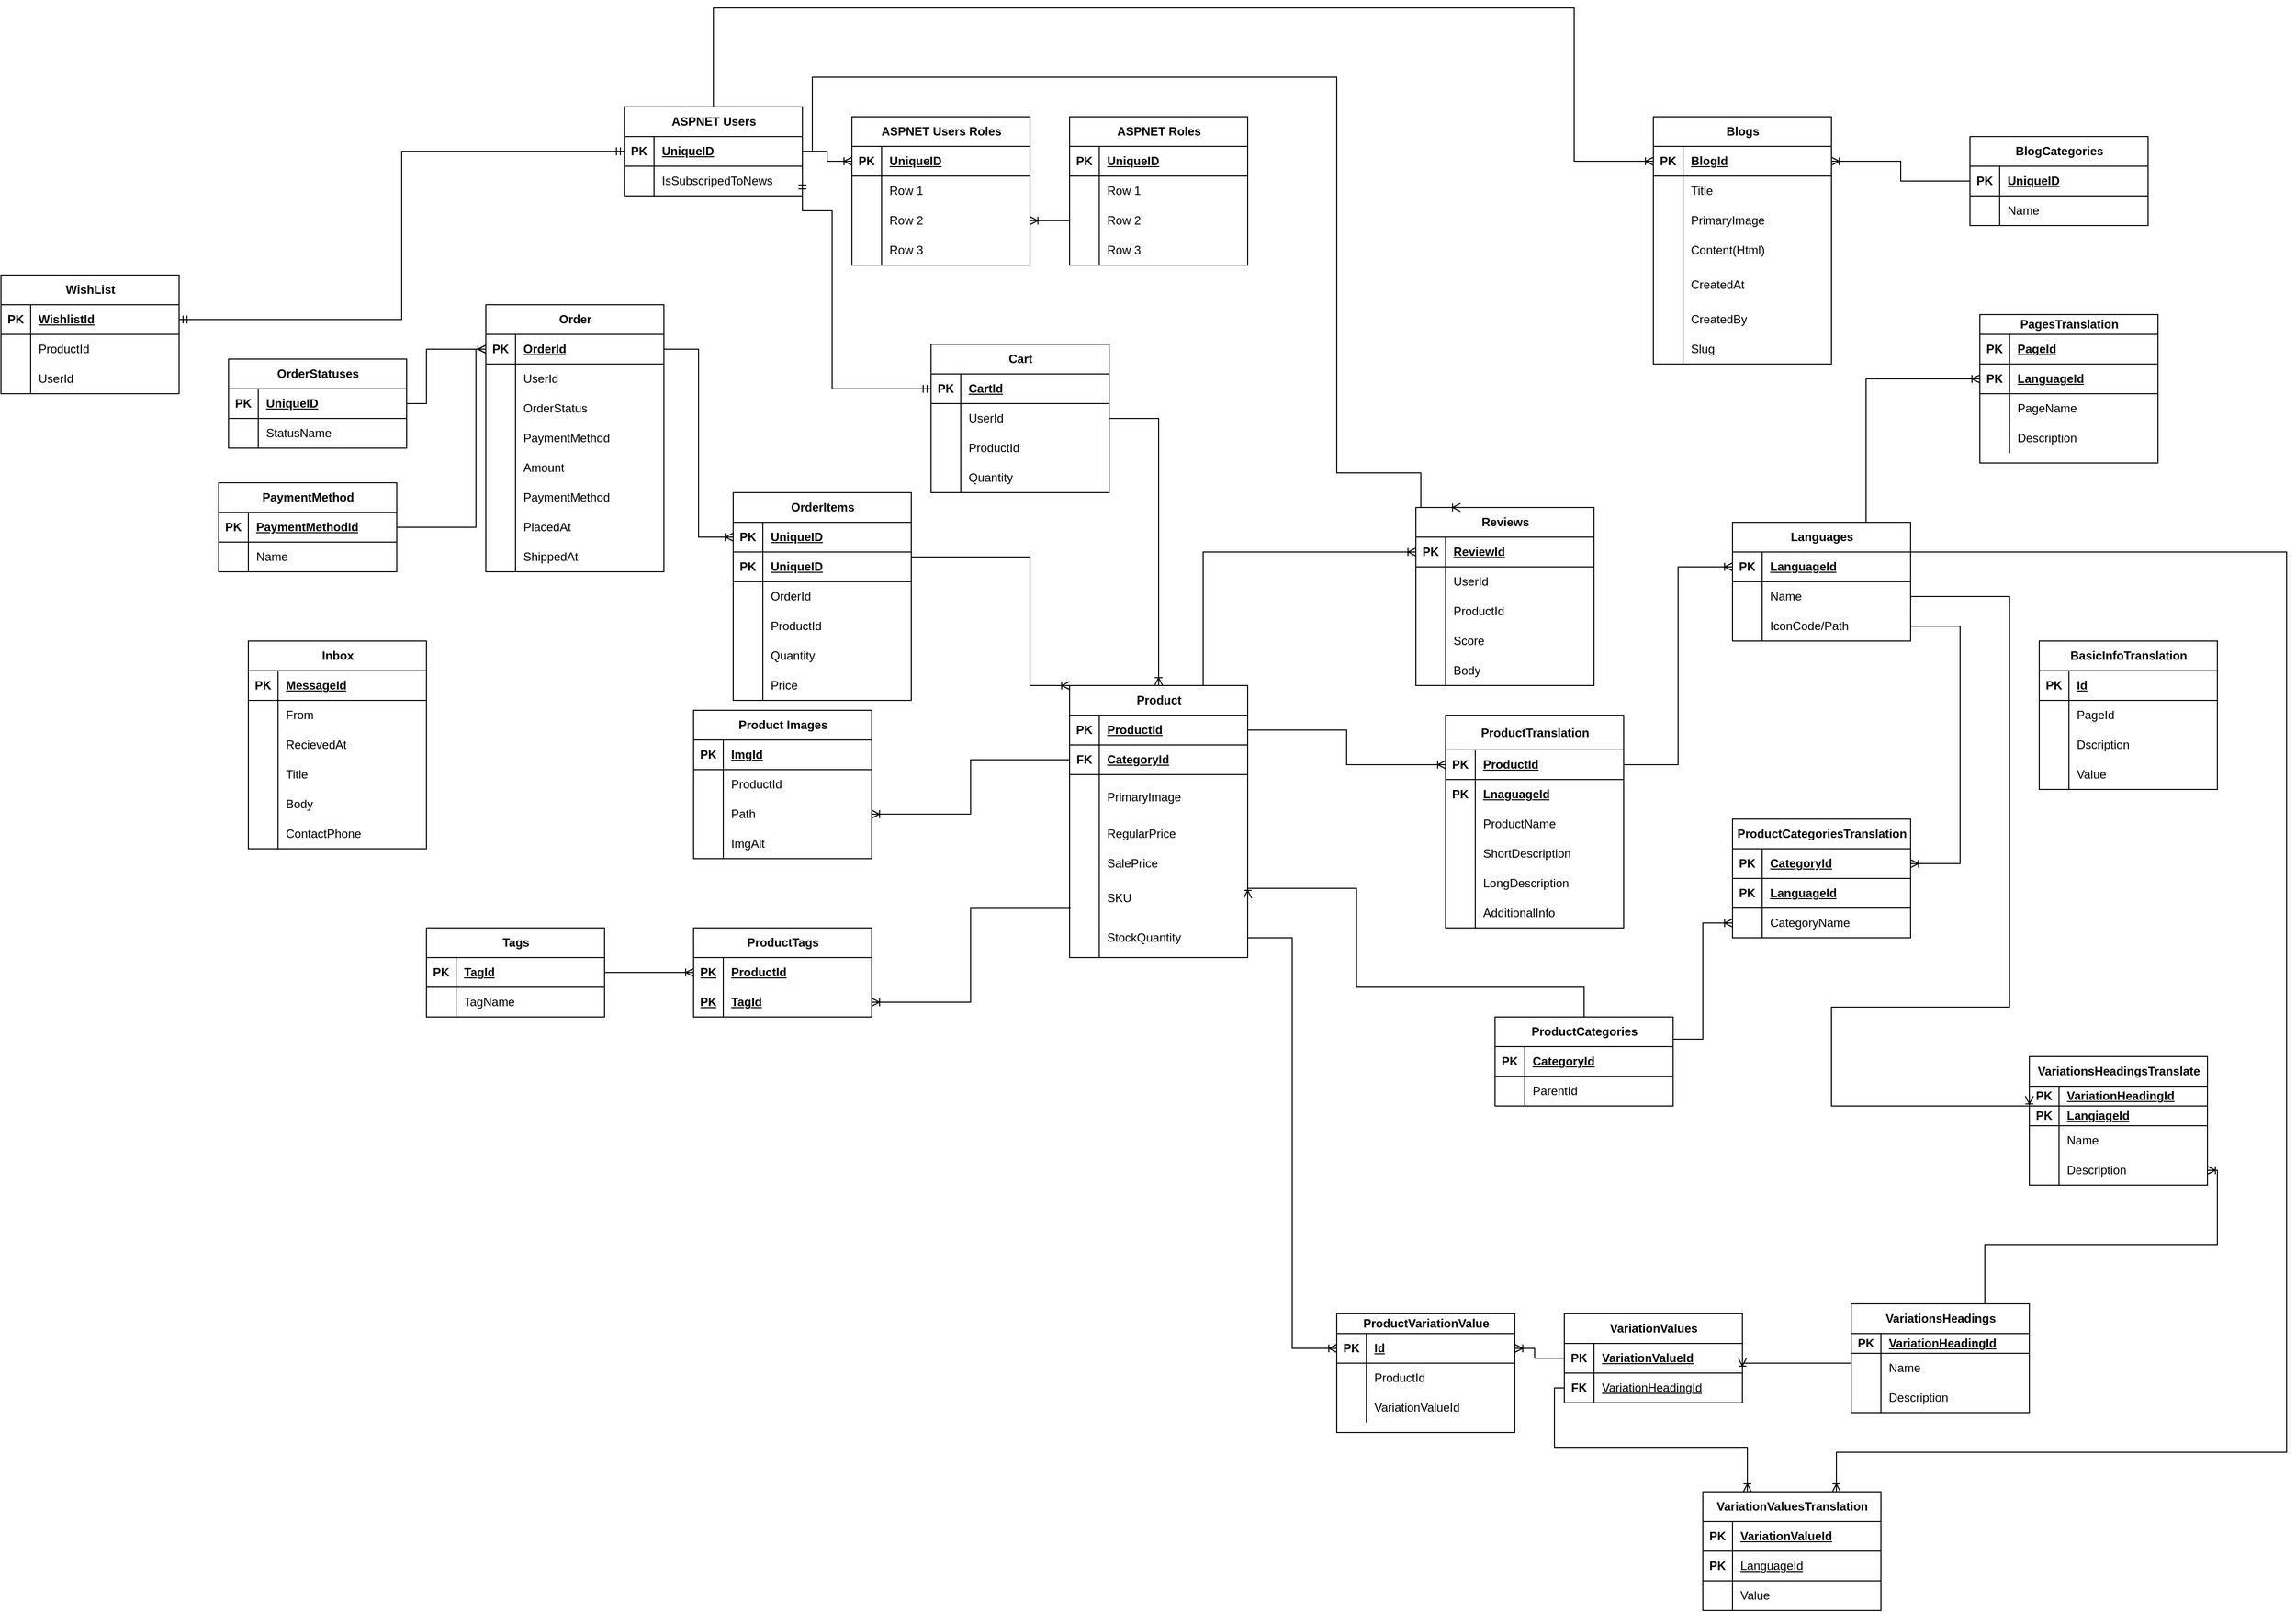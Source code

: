 <mxfile version="26.0.16">
  <diagram name="Page-1" id="9f46799a-70d6-7492-0946-bef42562c5a5">
    <mxGraphModel dx="2500" dy="1430" grid="1" gridSize="10" guides="1" tooltips="1" connect="1" arrows="1" fold="1" page="1" pageScale="1" pageWidth="1100" pageHeight="850" background="none" math="0" shadow="0">
      <root>
        <mxCell id="0" />
        <mxCell id="1" parent="0" />
        <mxCell id="_hfgX8p4sulT35GRq1le-2" value="ASPNET Users" style="shape=table;startSize=30;container=1;collapsible=1;childLayout=tableLayout;fixedRows=1;rowLines=0;fontStyle=1;align=center;resizeLast=1;html=1;" parent="1" vertex="1">
          <mxGeometry x="420" y="40" width="180" height="90" as="geometry" />
        </mxCell>
        <mxCell id="_hfgX8p4sulT35GRq1le-3" value="" style="shape=tableRow;horizontal=0;startSize=0;swimlaneHead=0;swimlaneBody=0;fillColor=none;collapsible=0;dropTarget=0;points=[[0,0.5],[1,0.5]];portConstraint=eastwest;top=0;left=0;right=0;bottom=1;" parent="_hfgX8p4sulT35GRq1le-2" vertex="1">
          <mxGeometry y="30" width="180" height="30" as="geometry" />
        </mxCell>
        <mxCell id="_hfgX8p4sulT35GRq1le-4" value="PK" style="shape=partialRectangle;connectable=0;fillColor=none;top=0;left=0;bottom=0;right=0;fontStyle=1;overflow=hidden;whiteSpace=wrap;html=1;" parent="_hfgX8p4sulT35GRq1le-3" vertex="1">
          <mxGeometry width="30" height="30" as="geometry">
            <mxRectangle width="30" height="30" as="alternateBounds" />
          </mxGeometry>
        </mxCell>
        <mxCell id="_hfgX8p4sulT35GRq1le-5" value="UniqueID" style="shape=partialRectangle;connectable=0;fillColor=none;top=0;left=0;bottom=0;right=0;align=left;spacingLeft=6;fontStyle=5;overflow=hidden;whiteSpace=wrap;html=1;" parent="_hfgX8p4sulT35GRq1le-3" vertex="1">
          <mxGeometry x="30" width="150" height="30" as="geometry">
            <mxRectangle width="150" height="30" as="alternateBounds" />
          </mxGeometry>
        </mxCell>
        <mxCell id="_hfgX8p4sulT35GRq1le-9" value="" style="shape=tableRow;horizontal=0;startSize=0;swimlaneHead=0;swimlaneBody=0;fillColor=none;collapsible=0;dropTarget=0;points=[[0,0.5],[1,0.5]];portConstraint=eastwest;top=0;left=0;right=0;bottom=0;" parent="_hfgX8p4sulT35GRq1le-2" vertex="1">
          <mxGeometry y="60" width="180" height="30" as="geometry" />
        </mxCell>
        <mxCell id="_hfgX8p4sulT35GRq1le-10" value="" style="shape=partialRectangle;connectable=0;fillColor=none;top=0;left=0;bottom=0;right=0;editable=1;overflow=hidden;whiteSpace=wrap;html=1;" parent="_hfgX8p4sulT35GRq1le-9" vertex="1">
          <mxGeometry width="30" height="30" as="geometry">
            <mxRectangle width="30" height="30" as="alternateBounds" />
          </mxGeometry>
        </mxCell>
        <mxCell id="_hfgX8p4sulT35GRq1le-11" value="IsSubscripedToNews" style="shape=partialRectangle;connectable=0;fillColor=none;top=0;left=0;bottom=0;right=0;align=left;spacingLeft=6;overflow=hidden;whiteSpace=wrap;html=1;" parent="_hfgX8p4sulT35GRq1le-9" vertex="1">
          <mxGeometry x="30" width="150" height="30" as="geometry">
            <mxRectangle width="150" height="30" as="alternateBounds" />
          </mxGeometry>
        </mxCell>
        <mxCell id="_hfgX8p4sulT35GRq1le-15" value="ASPNET Users Roles" style="shape=table;startSize=30;container=1;collapsible=1;childLayout=tableLayout;fixedRows=1;rowLines=0;fontStyle=1;align=center;resizeLast=1;html=1;" parent="1" vertex="1">
          <mxGeometry x="650" y="50" width="180" height="150" as="geometry" />
        </mxCell>
        <mxCell id="_hfgX8p4sulT35GRq1le-16" value="" style="shape=tableRow;horizontal=0;startSize=0;swimlaneHead=0;swimlaneBody=0;fillColor=none;collapsible=0;dropTarget=0;points=[[0,0.5],[1,0.5]];portConstraint=eastwest;top=0;left=0;right=0;bottom=1;" parent="_hfgX8p4sulT35GRq1le-15" vertex="1">
          <mxGeometry y="30" width="180" height="30" as="geometry" />
        </mxCell>
        <mxCell id="_hfgX8p4sulT35GRq1le-17" value="PK" style="shape=partialRectangle;connectable=0;fillColor=none;top=0;left=0;bottom=0;right=0;fontStyle=1;overflow=hidden;whiteSpace=wrap;html=1;" parent="_hfgX8p4sulT35GRq1le-16" vertex="1">
          <mxGeometry width="30" height="30" as="geometry">
            <mxRectangle width="30" height="30" as="alternateBounds" />
          </mxGeometry>
        </mxCell>
        <mxCell id="_hfgX8p4sulT35GRq1le-18" value="UniqueID" style="shape=partialRectangle;connectable=0;fillColor=none;top=0;left=0;bottom=0;right=0;align=left;spacingLeft=6;fontStyle=5;overflow=hidden;whiteSpace=wrap;html=1;" parent="_hfgX8p4sulT35GRq1le-16" vertex="1">
          <mxGeometry x="30" width="150" height="30" as="geometry">
            <mxRectangle width="150" height="30" as="alternateBounds" />
          </mxGeometry>
        </mxCell>
        <mxCell id="_hfgX8p4sulT35GRq1le-19" value="" style="shape=tableRow;horizontal=0;startSize=0;swimlaneHead=0;swimlaneBody=0;fillColor=none;collapsible=0;dropTarget=0;points=[[0,0.5],[1,0.5]];portConstraint=eastwest;top=0;left=0;right=0;bottom=0;" parent="_hfgX8p4sulT35GRq1le-15" vertex="1">
          <mxGeometry y="60" width="180" height="30" as="geometry" />
        </mxCell>
        <mxCell id="_hfgX8p4sulT35GRq1le-20" value="" style="shape=partialRectangle;connectable=0;fillColor=none;top=0;left=0;bottom=0;right=0;editable=1;overflow=hidden;whiteSpace=wrap;html=1;" parent="_hfgX8p4sulT35GRq1le-19" vertex="1">
          <mxGeometry width="30" height="30" as="geometry">
            <mxRectangle width="30" height="30" as="alternateBounds" />
          </mxGeometry>
        </mxCell>
        <mxCell id="_hfgX8p4sulT35GRq1le-21" value="Row 1" style="shape=partialRectangle;connectable=0;fillColor=none;top=0;left=0;bottom=0;right=0;align=left;spacingLeft=6;overflow=hidden;whiteSpace=wrap;html=1;" parent="_hfgX8p4sulT35GRq1le-19" vertex="1">
          <mxGeometry x="30" width="150" height="30" as="geometry">
            <mxRectangle width="150" height="30" as="alternateBounds" />
          </mxGeometry>
        </mxCell>
        <mxCell id="_hfgX8p4sulT35GRq1le-22" value="" style="shape=tableRow;horizontal=0;startSize=0;swimlaneHead=0;swimlaneBody=0;fillColor=none;collapsible=0;dropTarget=0;points=[[0,0.5],[1,0.5]];portConstraint=eastwest;top=0;left=0;right=0;bottom=0;" parent="_hfgX8p4sulT35GRq1le-15" vertex="1">
          <mxGeometry y="90" width="180" height="30" as="geometry" />
        </mxCell>
        <mxCell id="_hfgX8p4sulT35GRq1le-23" value="" style="shape=partialRectangle;connectable=0;fillColor=none;top=0;left=0;bottom=0;right=0;editable=1;overflow=hidden;whiteSpace=wrap;html=1;" parent="_hfgX8p4sulT35GRq1le-22" vertex="1">
          <mxGeometry width="30" height="30" as="geometry">
            <mxRectangle width="30" height="30" as="alternateBounds" />
          </mxGeometry>
        </mxCell>
        <mxCell id="_hfgX8p4sulT35GRq1le-24" value="Row 2" style="shape=partialRectangle;connectable=0;fillColor=none;top=0;left=0;bottom=0;right=0;align=left;spacingLeft=6;overflow=hidden;whiteSpace=wrap;html=1;" parent="_hfgX8p4sulT35GRq1le-22" vertex="1">
          <mxGeometry x="30" width="150" height="30" as="geometry">
            <mxRectangle width="150" height="30" as="alternateBounds" />
          </mxGeometry>
        </mxCell>
        <mxCell id="_hfgX8p4sulT35GRq1le-25" value="" style="shape=tableRow;horizontal=0;startSize=0;swimlaneHead=0;swimlaneBody=0;fillColor=none;collapsible=0;dropTarget=0;points=[[0,0.5],[1,0.5]];portConstraint=eastwest;top=0;left=0;right=0;bottom=0;" parent="_hfgX8p4sulT35GRq1le-15" vertex="1">
          <mxGeometry y="120" width="180" height="30" as="geometry" />
        </mxCell>
        <mxCell id="_hfgX8p4sulT35GRq1le-26" value="" style="shape=partialRectangle;connectable=0;fillColor=none;top=0;left=0;bottom=0;right=0;editable=1;overflow=hidden;whiteSpace=wrap;html=1;" parent="_hfgX8p4sulT35GRq1le-25" vertex="1">
          <mxGeometry width="30" height="30" as="geometry">
            <mxRectangle width="30" height="30" as="alternateBounds" />
          </mxGeometry>
        </mxCell>
        <mxCell id="_hfgX8p4sulT35GRq1le-27" value="Row 3" style="shape=partialRectangle;connectable=0;fillColor=none;top=0;left=0;bottom=0;right=0;align=left;spacingLeft=6;overflow=hidden;whiteSpace=wrap;html=1;" parent="_hfgX8p4sulT35GRq1le-25" vertex="1">
          <mxGeometry x="30" width="150" height="30" as="geometry">
            <mxRectangle width="150" height="30" as="alternateBounds" />
          </mxGeometry>
        </mxCell>
        <mxCell id="_hfgX8p4sulT35GRq1le-28" value="ASPNET Roles" style="shape=table;startSize=30;container=1;collapsible=1;childLayout=tableLayout;fixedRows=1;rowLines=0;fontStyle=1;align=center;resizeLast=1;html=1;" parent="1" vertex="1">
          <mxGeometry x="870" y="50" width="180" height="150" as="geometry" />
        </mxCell>
        <mxCell id="_hfgX8p4sulT35GRq1le-29" value="" style="shape=tableRow;horizontal=0;startSize=0;swimlaneHead=0;swimlaneBody=0;fillColor=none;collapsible=0;dropTarget=0;points=[[0,0.5],[1,0.5]];portConstraint=eastwest;top=0;left=0;right=0;bottom=1;" parent="_hfgX8p4sulT35GRq1le-28" vertex="1">
          <mxGeometry y="30" width="180" height="30" as="geometry" />
        </mxCell>
        <mxCell id="_hfgX8p4sulT35GRq1le-30" value="PK" style="shape=partialRectangle;connectable=0;fillColor=none;top=0;left=0;bottom=0;right=0;fontStyle=1;overflow=hidden;whiteSpace=wrap;html=1;" parent="_hfgX8p4sulT35GRq1le-29" vertex="1">
          <mxGeometry width="30" height="30" as="geometry">
            <mxRectangle width="30" height="30" as="alternateBounds" />
          </mxGeometry>
        </mxCell>
        <mxCell id="_hfgX8p4sulT35GRq1le-31" value="UniqueID" style="shape=partialRectangle;connectable=0;fillColor=none;top=0;left=0;bottom=0;right=0;align=left;spacingLeft=6;fontStyle=5;overflow=hidden;whiteSpace=wrap;html=1;" parent="_hfgX8p4sulT35GRq1le-29" vertex="1">
          <mxGeometry x="30" width="150" height="30" as="geometry">
            <mxRectangle width="150" height="30" as="alternateBounds" />
          </mxGeometry>
        </mxCell>
        <mxCell id="_hfgX8p4sulT35GRq1le-32" value="" style="shape=tableRow;horizontal=0;startSize=0;swimlaneHead=0;swimlaneBody=0;fillColor=none;collapsible=0;dropTarget=0;points=[[0,0.5],[1,0.5]];portConstraint=eastwest;top=0;left=0;right=0;bottom=0;" parent="_hfgX8p4sulT35GRq1le-28" vertex="1">
          <mxGeometry y="60" width="180" height="30" as="geometry" />
        </mxCell>
        <mxCell id="_hfgX8p4sulT35GRq1le-33" value="" style="shape=partialRectangle;connectable=0;fillColor=none;top=0;left=0;bottom=0;right=0;editable=1;overflow=hidden;whiteSpace=wrap;html=1;" parent="_hfgX8p4sulT35GRq1le-32" vertex="1">
          <mxGeometry width="30" height="30" as="geometry">
            <mxRectangle width="30" height="30" as="alternateBounds" />
          </mxGeometry>
        </mxCell>
        <mxCell id="_hfgX8p4sulT35GRq1le-34" value="Row 1" style="shape=partialRectangle;connectable=0;fillColor=none;top=0;left=0;bottom=0;right=0;align=left;spacingLeft=6;overflow=hidden;whiteSpace=wrap;html=1;" parent="_hfgX8p4sulT35GRq1le-32" vertex="1">
          <mxGeometry x="30" width="150" height="30" as="geometry">
            <mxRectangle width="150" height="30" as="alternateBounds" />
          </mxGeometry>
        </mxCell>
        <mxCell id="_hfgX8p4sulT35GRq1le-35" value="" style="shape=tableRow;horizontal=0;startSize=0;swimlaneHead=0;swimlaneBody=0;fillColor=none;collapsible=0;dropTarget=0;points=[[0,0.5],[1,0.5]];portConstraint=eastwest;top=0;left=0;right=0;bottom=0;" parent="_hfgX8p4sulT35GRq1le-28" vertex="1">
          <mxGeometry y="90" width="180" height="30" as="geometry" />
        </mxCell>
        <mxCell id="_hfgX8p4sulT35GRq1le-36" value="" style="shape=partialRectangle;connectable=0;fillColor=none;top=0;left=0;bottom=0;right=0;editable=1;overflow=hidden;whiteSpace=wrap;html=1;" parent="_hfgX8p4sulT35GRq1le-35" vertex="1">
          <mxGeometry width="30" height="30" as="geometry">
            <mxRectangle width="30" height="30" as="alternateBounds" />
          </mxGeometry>
        </mxCell>
        <mxCell id="_hfgX8p4sulT35GRq1le-37" value="Row 2" style="shape=partialRectangle;connectable=0;fillColor=none;top=0;left=0;bottom=0;right=0;align=left;spacingLeft=6;overflow=hidden;whiteSpace=wrap;html=1;" parent="_hfgX8p4sulT35GRq1le-35" vertex="1">
          <mxGeometry x="30" width="150" height="30" as="geometry">
            <mxRectangle width="150" height="30" as="alternateBounds" />
          </mxGeometry>
        </mxCell>
        <mxCell id="_hfgX8p4sulT35GRq1le-38" value="" style="shape=tableRow;horizontal=0;startSize=0;swimlaneHead=0;swimlaneBody=0;fillColor=none;collapsible=0;dropTarget=0;points=[[0,0.5],[1,0.5]];portConstraint=eastwest;top=0;left=0;right=0;bottom=0;" parent="_hfgX8p4sulT35GRq1le-28" vertex="1">
          <mxGeometry y="120" width="180" height="30" as="geometry" />
        </mxCell>
        <mxCell id="_hfgX8p4sulT35GRq1le-39" value="" style="shape=partialRectangle;connectable=0;fillColor=none;top=0;left=0;bottom=0;right=0;editable=1;overflow=hidden;whiteSpace=wrap;html=1;" parent="_hfgX8p4sulT35GRq1le-38" vertex="1">
          <mxGeometry width="30" height="30" as="geometry">
            <mxRectangle width="30" height="30" as="alternateBounds" />
          </mxGeometry>
        </mxCell>
        <mxCell id="_hfgX8p4sulT35GRq1le-40" value="Row 3" style="shape=partialRectangle;connectable=0;fillColor=none;top=0;left=0;bottom=0;right=0;align=left;spacingLeft=6;overflow=hidden;whiteSpace=wrap;html=1;" parent="_hfgX8p4sulT35GRq1le-38" vertex="1">
          <mxGeometry x="30" width="150" height="30" as="geometry">
            <mxRectangle width="150" height="30" as="alternateBounds" />
          </mxGeometry>
        </mxCell>
        <mxCell id="_hfgX8p4sulT35GRq1le-41" value="" style="edgeStyle=orthogonalEdgeStyle;fontSize=12;html=1;endArrow=ERoneToMany;rounded=0;entryX=0;entryY=0.5;entryDx=0;entryDy=0;exitX=1;exitY=0.5;exitDx=0;exitDy=0;" parent="1" source="_hfgX8p4sulT35GRq1le-3" target="_hfgX8p4sulT35GRq1le-16" edge="1">
          <mxGeometry width="100" height="100" relative="1" as="geometry">
            <mxPoint x="470" y="110" as="sourcePoint" />
            <mxPoint x="510" y="290" as="targetPoint" />
          </mxGeometry>
        </mxCell>
        <mxCell id="_hfgX8p4sulT35GRq1le-42" value="" style="edgeStyle=entityRelationEdgeStyle;fontSize=12;html=1;endArrow=ERoneToMany;rounded=0;entryX=1;entryY=0.5;entryDx=0;entryDy=0;exitX=0;exitY=0.5;exitDx=0;exitDy=0;" parent="1" source="_hfgX8p4sulT35GRq1le-35" target="_hfgX8p4sulT35GRq1le-22" edge="1">
          <mxGeometry width="100" height="100" relative="1" as="geometry">
            <mxPoint x="630" y="470" as="sourcePoint" />
            <mxPoint x="730" y="370" as="targetPoint" />
          </mxGeometry>
        </mxCell>
        <mxCell id="_hfgX8p4sulT35GRq1le-43" value="PagesTranslation" style="shape=table;startSize=20;container=1;collapsible=1;childLayout=tableLayout;fixedRows=1;rowLines=0;fontStyle=1;align=center;resizeLast=1;html=1;" parent="1" vertex="1">
          <mxGeometry x="1790" y="250" width="180" height="150" as="geometry" />
        </mxCell>
        <mxCell id="_hfgX8p4sulT35GRq1le-44" value="" style="shape=tableRow;horizontal=0;startSize=0;swimlaneHead=0;swimlaneBody=0;fillColor=none;collapsible=0;dropTarget=0;points=[[0,0.5],[1,0.5]];portConstraint=eastwest;top=0;left=0;right=0;bottom=1;" parent="_hfgX8p4sulT35GRq1le-43" vertex="1">
          <mxGeometry y="20" width="180" height="30" as="geometry" />
        </mxCell>
        <mxCell id="_hfgX8p4sulT35GRq1le-45" value="PK" style="shape=partialRectangle;connectable=0;fillColor=none;top=0;left=0;bottom=0;right=0;fontStyle=1;overflow=hidden;whiteSpace=wrap;html=1;" parent="_hfgX8p4sulT35GRq1le-44" vertex="1">
          <mxGeometry width="30" height="30" as="geometry">
            <mxRectangle width="30" height="30" as="alternateBounds" />
          </mxGeometry>
        </mxCell>
        <mxCell id="_hfgX8p4sulT35GRq1le-46" value="PageId" style="shape=partialRectangle;connectable=0;fillColor=none;top=0;left=0;bottom=0;right=0;align=left;spacingLeft=6;fontStyle=5;overflow=hidden;whiteSpace=wrap;html=1;" parent="_hfgX8p4sulT35GRq1le-44" vertex="1">
          <mxGeometry x="30" width="150" height="30" as="geometry">
            <mxRectangle width="150" height="30" as="alternateBounds" />
          </mxGeometry>
        </mxCell>
        <mxCell id="PQK34sfX98wBUXU9bmH--40" value="" style="shape=tableRow;horizontal=0;startSize=0;swimlaneHead=0;swimlaneBody=0;fillColor=none;collapsible=0;dropTarget=0;points=[[0,0.5],[1,0.5]];portConstraint=eastwest;top=0;left=0;right=0;bottom=1;" parent="_hfgX8p4sulT35GRq1le-43" vertex="1">
          <mxGeometry y="50" width="180" height="30" as="geometry" />
        </mxCell>
        <mxCell id="PQK34sfX98wBUXU9bmH--41" value="PK" style="shape=partialRectangle;connectable=0;fillColor=none;top=0;left=0;bottom=0;right=0;fontStyle=1;overflow=hidden;whiteSpace=wrap;html=1;" parent="PQK34sfX98wBUXU9bmH--40" vertex="1">
          <mxGeometry width="30" height="30" as="geometry">
            <mxRectangle width="30" height="30" as="alternateBounds" />
          </mxGeometry>
        </mxCell>
        <mxCell id="PQK34sfX98wBUXU9bmH--42" value="LanguageId" style="shape=partialRectangle;connectable=0;fillColor=none;top=0;left=0;bottom=0;right=0;align=left;spacingLeft=6;fontStyle=5;overflow=hidden;whiteSpace=wrap;html=1;" parent="PQK34sfX98wBUXU9bmH--40" vertex="1">
          <mxGeometry x="30" width="150" height="30" as="geometry">
            <mxRectangle width="150" height="30" as="alternateBounds" />
          </mxGeometry>
        </mxCell>
        <mxCell id="_hfgX8p4sulT35GRq1le-47" value="" style="shape=tableRow;horizontal=0;startSize=0;swimlaneHead=0;swimlaneBody=0;fillColor=none;collapsible=0;dropTarget=0;points=[[0,0.5],[1,0.5]];portConstraint=eastwest;top=0;left=0;right=0;bottom=0;" parent="_hfgX8p4sulT35GRq1le-43" vertex="1">
          <mxGeometry y="80" width="180" height="30" as="geometry" />
        </mxCell>
        <mxCell id="_hfgX8p4sulT35GRq1le-48" value="" style="shape=partialRectangle;connectable=0;fillColor=none;top=0;left=0;bottom=0;right=0;editable=1;overflow=hidden;whiteSpace=wrap;html=1;" parent="_hfgX8p4sulT35GRq1le-47" vertex="1">
          <mxGeometry width="30" height="30" as="geometry">
            <mxRectangle width="30" height="30" as="alternateBounds" />
          </mxGeometry>
        </mxCell>
        <mxCell id="_hfgX8p4sulT35GRq1le-49" value="PageName" style="shape=partialRectangle;connectable=0;fillColor=none;top=0;left=0;bottom=0;right=0;align=left;spacingLeft=6;overflow=hidden;whiteSpace=wrap;html=1;" parent="_hfgX8p4sulT35GRq1le-47" vertex="1">
          <mxGeometry x="30" width="150" height="30" as="geometry">
            <mxRectangle width="150" height="30" as="alternateBounds" />
          </mxGeometry>
        </mxCell>
        <mxCell id="_hfgX8p4sulT35GRq1le-50" value="" style="shape=tableRow;horizontal=0;startSize=0;swimlaneHead=0;swimlaneBody=0;fillColor=none;collapsible=0;dropTarget=0;points=[[0,0.5],[1,0.5]];portConstraint=eastwest;top=0;left=0;right=0;bottom=0;" parent="_hfgX8p4sulT35GRq1le-43" vertex="1">
          <mxGeometry y="110" width="180" height="30" as="geometry" />
        </mxCell>
        <mxCell id="_hfgX8p4sulT35GRq1le-51" value="" style="shape=partialRectangle;connectable=0;fillColor=none;top=0;left=0;bottom=0;right=0;editable=1;overflow=hidden;whiteSpace=wrap;html=1;" parent="_hfgX8p4sulT35GRq1le-50" vertex="1">
          <mxGeometry width="30" height="30" as="geometry">
            <mxRectangle width="30" height="30" as="alternateBounds" />
          </mxGeometry>
        </mxCell>
        <mxCell id="_hfgX8p4sulT35GRq1le-52" value="Description" style="shape=partialRectangle;connectable=0;fillColor=none;top=0;left=0;bottom=0;right=0;align=left;spacingLeft=6;overflow=hidden;whiteSpace=wrap;html=1;" parent="_hfgX8p4sulT35GRq1le-50" vertex="1">
          <mxGeometry x="30" width="150" height="30" as="geometry">
            <mxRectangle width="150" height="30" as="alternateBounds" />
          </mxGeometry>
        </mxCell>
        <mxCell id="_hfgX8p4sulT35GRq1le-56" value="BasicInfoTranslation" style="shape=table;startSize=30;container=1;collapsible=1;childLayout=tableLayout;fixedRows=1;rowLines=0;fontStyle=1;align=center;resizeLast=1;html=1;" parent="1" vertex="1">
          <mxGeometry x="1850" y="580" width="180" height="150" as="geometry" />
        </mxCell>
        <mxCell id="_hfgX8p4sulT35GRq1le-57" value="" style="shape=tableRow;horizontal=0;startSize=0;swimlaneHead=0;swimlaneBody=0;fillColor=none;collapsible=0;dropTarget=0;points=[[0,0.5],[1,0.5]];portConstraint=eastwest;top=0;left=0;right=0;bottom=1;" parent="_hfgX8p4sulT35GRq1le-56" vertex="1">
          <mxGeometry y="30" width="180" height="30" as="geometry" />
        </mxCell>
        <mxCell id="_hfgX8p4sulT35GRq1le-58" value="PK" style="shape=partialRectangle;connectable=0;fillColor=none;top=0;left=0;bottom=0;right=0;fontStyle=1;overflow=hidden;whiteSpace=wrap;html=1;" parent="_hfgX8p4sulT35GRq1le-57" vertex="1">
          <mxGeometry width="30" height="30" as="geometry">
            <mxRectangle width="30" height="30" as="alternateBounds" />
          </mxGeometry>
        </mxCell>
        <mxCell id="_hfgX8p4sulT35GRq1le-59" value="Id" style="shape=partialRectangle;connectable=0;fillColor=none;top=0;left=0;bottom=0;right=0;align=left;spacingLeft=6;fontStyle=5;overflow=hidden;whiteSpace=wrap;html=1;" parent="_hfgX8p4sulT35GRq1le-57" vertex="1">
          <mxGeometry x="30" width="150" height="30" as="geometry">
            <mxRectangle width="150" height="30" as="alternateBounds" />
          </mxGeometry>
        </mxCell>
        <mxCell id="_hfgX8p4sulT35GRq1le-252" value="" style="shape=tableRow;horizontal=0;startSize=0;swimlaneHead=0;swimlaneBody=0;fillColor=none;collapsible=0;dropTarget=0;points=[[0,0.5],[1,0.5]];portConstraint=eastwest;top=0;left=0;right=0;bottom=0;" parent="_hfgX8p4sulT35GRq1le-56" vertex="1">
          <mxGeometry y="60" width="180" height="30" as="geometry" />
        </mxCell>
        <mxCell id="_hfgX8p4sulT35GRq1le-253" value="" style="shape=partialRectangle;connectable=0;fillColor=none;top=0;left=0;bottom=0;right=0;editable=1;overflow=hidden;whiteSpace=wrap;html=1;" parent="_hfgX8p4sulT35GRq1le-252" vertex="1">
          <mxGeometry width="30" height="30" as="geometry">
            <mxRectangle width="30" height="30" as="alternateBounds" />
          </mxGeometry>
        </mxCell>
        <mxCell id="_hfgX8p4sulT35GRq1le-254" value="PageId" style="shape=partialRectangle;connectable=0;fillColor=none;top=0;left=0;bottom=0;right=0;align=left;spacingLeft=6;overflow=hidden;whiteSpace=wrap;html=1;" parent="_hfgX8p4sulT35GRq1le-252" vertex="1">
          <mxGeometry x="30" width="150" height="30" as="geometry">
            <mxRectangle width="150" height="30" as="alternateBounds" />
          </mxGeometry>
        </mxCell>
        <mxCell id="_hfgX8p4sulT35GRq1le-60" value="" style="shape=tableRow;horizontal=0;startSize=0;swimlaneHead=0;swimlaneBody=0;fillColor=none;collapsible=0;dropTarget=0;points=[[0,0.5],[1,0.5]];portConstraint=eastwest;top=0;left=0;right=0;bottom=0;" parent="_hfgX8p4sulT35GRq1le-56" vertex="1">
          <mxGeometry y="90" width="180" height="30" as="geometry" />
        </mxCell>
        <mxCell id="_hfgX8p4sulT35GRq1le-61" value="" style="shape=partialRectangle;connectable=0;fillColor=none;top=0;left=0;bottom=0;right=0;editable=1;overflow=hidden;whiteSpace=wrap;html=1;" parent="_hfgX8p4sulT35GRq1le-60" vertex="1">
          <mxGeometry width="30" height="30" as="geometry">
            <mxRectangle width="30" height="30" as="alternateBounds" />
          </mxGeometry>
        </mxCell>
        <mxCell id="_hfgX8p4sulT35GRq1le-62" value="Dscription" style="shape=partialRectangle;connectable=0;fillColor=none;top=0;left=0;bottom=0;right=0;align=left;spacingLeft=6;overflow=hidden;whiteSpace=wrap;html=1;" parent="_hfgX8p4sulT35GRq1le-60" vertex="1">
          <mxGeometry x="30" width="150" height="30" as="geometry">
            <mxRectangle width="150" height="30" as="alternateBounds" />
          </mxGeometry>
        </mxCell>
        <mxCell id="_hfgX8p4sulT35GRq1le-63" value="" style="shape=tableRow;horizontal=0;startSize=0;swimlaneHead=0;swimlaneBody=0;fillColor=none;collapsible=0;dropTarget=0;points=[[0,0.5],[1,0.5]];portConstraint=eastwest;top=0;left=0;right=0;bottom=0;" parent="_hfgX8p4sulT35GRq1le-56" vertex="1">
          <mxGeometry y="120" width="180" height="30" as="geometry" />
        </mxCell>
        <mxCell id="_hfgX8p4sulT35GRq1le-64" value="" style="shape=partialRectangle;connectable=0;fillColor=none;top=0;left=0;bottom=0;right=0;editable=1;overflow=hidden;whiteSpace=wrap;html=1;" parent="_hfgX8p4sulT35GRq1le-63" vertex="1">
          <mxGeometry width="30" height="30" as="geometry">
            <mxRectangle width="30" height="30" as="alternateBounds" />
          </mxGeometry>
        </mxCell>
        <mxCell id="_hfgX8p4sulT35GRq1le-65" value="Value" style="shape=partialRectangle;connectable=0;fillColor=none;top=0;left=0;bottom=0;right=0;align=left;spacingLeft=6;overflow=hidden;whiteSpace=wrap;html=1;" parent="_hfgX8p4sulT35GRq1le-63" vertex="1">
          <mxGeometry x="30" width="150" height="30" as="geometry">
            <mxRectangle width="150" height="30" as="alternateBounds" />
          </mxGeometry>
        </mxCell>
        <mxCell id="_hfgX8p4sulT35GRq1le-69" value="Product" style="shape=table;startSize=30;container=1;collapsible=1;childLayout=tableLayout;fixedRows=1;rowLines=0;fontStyle=1;align=center;resizeLast=1;html=1;" parent="1" vertex="1">
          <mxGeometry x="870" y="625" width="180" height="275" as="geometry" />
        </mxCell>
        <mxCell id="_hfgX8p4sulT35GRq1le-70" value="" style="shape=tableRow;horizontal=0;startSize=0;swimlaneHead=0;swimlaneBody=0;fillColor=none;collapsible=0;dropTarget=0;points=[[0,0.5],[1,0.5]];portConstraint=eastwest;top=0;left=0;right=0;bottom=1;" parent="_hfgX8p4sulT35GRq1le-69" vertex="1">
          <mxGeometry y="30" width="180" height="30" as="geometry" />
        </mxCell>
        <mxCell id="_hfgX8p4sulT35GRq1le-71" value="PK" style="shape=partialRectangle;connectable=0;fillColor=none;top=0;left=0;bottom=0;right=0;fontStyle=1;overflow=hidden;whiteSpace=wrap;html=1;" parent="_hfgX8p4sulT35GRq1le-70" vertex="1">
          <mxGeometry width="30" height="30" as="geometry">
            <mxRectangle width="30" height="30" as="alternateBounds" />
          </mxGeometry>
        </mxCell>
        <mxCell id="_hfgX8p4sulT35GRq1le-72" value="ProductId" style="shape=partialRectangle;connectable=0;fillColor=none;top=0;left=0;bottom=0;right=0;align=left;spacingLeft=6;fontStyle=5;overflow=hidden;whiteSpace=wrap;html=1;" parent="_hfgX8p4sulT35GRq1le-70" vertex="1">
          <mxGeometry x="30" width="150" height="30" as="geometry">
            <mxRectangle width="150" height="30" as="alternateBounds" />
          </mxGeometry>
        </mxCell>
        <mxCell id="CbaR0C6NJ_cSWeTnv5Tm-22" value="" style="shape=tableRow;horizontal=0;startSize=0;swimlaneHead=0;swimlaneBody=0;fillColor=none;collapsible=0;dropTarget=0;points=[[0,0.5],[1,0.5]];portConstraint=eastwest;top=0;left=0;right=0;bottom=1;" parent="_hfgX8p4sulT35GRq1le-69" vertex="1">
          <mxGeometry y="60" width="180" height="30" as="geometry" />
        </mxCell>
        <mxCell id="CbaR0C6NJ_cSWeTnv5Tm-23" value="FK" style="shape=partialRectangle;connectable=0;fillColor=none;top=0;left=0;bottom=0;right=0;fontStyle=1;overflow=hidden;whiteSpace=wrap;html=1;" parent="CbaR0C6NJ_cSWeTnv5Tm-22" vertex="1">
          <mxGeometry width="30" height="30" as="geometry">
            <mxRectangle width="30" height="30" as="alternateBounds" />
          </mxGeometry>
        </mxCell>
        <mxCell id="CbaR0C6NJ_cSWeTnv5Tm-24" value="CategoryId" style="shape=partialRectangle;connectable=0;fillColor=none;top=0;left=0;bottom=0;right=0;align=left;spacingLeft=6;fontStyle=5;overflow=hidden;whiteSpace=wrap;html=1;" parent="CbaR0C6NJ_cSWeTnv5Tm-22" vertex="1">
          <mxGeometry x="30" width="150" height="30" as="geometry">
            <mxRectangle width="150" height="30" as="alternateBounds" />
          </mxGeometry>
        </mxCell>
        <mxCell id="_hfgX8p4sulT35GRq1le-137" value="" style="shape=tableRow;horizontal=0;startSize=0;swimlaneHead=0;swimlaneBody=0;fillColor=none;collapsible=0;dropTarget=0;points=[[0,0.5],[1,0.5]];portConstraint=eastwest;top=0;left=0;right=0;bottom=0;" parent="_hfgX8p4sulT35GRq1le-69" vertex="1">
          <mxGeometry y="90" width="180" height="45" as="geometry" />
        </mxCell>
        <mxCell id="_hfgX8p4sulT35GRq1le-138" value="" style="shape=partialRectangle;connectable=0;fillColor=none;top=0;left=0;bottom=0;right=0;editable=1;overflow=hidden;whiteSpace=wrap;html=1;" parent="_hfgX8p4sulT35GRq1le-137" vertex="1">
          <mxGeometry width="30" height="45" as="geometry">
            <mxRectangle width="30" height="45" as="alternateBounds" />
          </mxGeometry>
        </mxCell>
        <mxCell id="_hfgX8p4sulT35GRq1le-139" value="PrimaryImage" style="shape=partialRectangle;connectable=0;fillColor=none;top=0;left=0;bottom=0;right=0;align=left;spacingLeft=6;overflow=hidden;whiteSpace=wrap;html=1;" parent="_hfgX8p4sulT35GRq1le-137" vertex="1">
          <mxGeometry x="30" width="150" height="45" as="geometry">
            <mxRectangle width="150" height="45" as="alternateBounds" />
          </mxGeometry>
        </mxCell>
        <mxCell id="_hfgX8p4sulT35GRq1le-76" value="" style="shape=tableRow;horizontal=0;startSize=0;swimlaneHead=0;swimlaneBody=0;fillColor=none;collapsible=0;dropTarget=0;points=[[0,0.5],[1,0.5]];portConstraint=eastwest;top=0;left=0;right=0;bottom=0;" parent="_hfgX8p4sulT35GRq1le-69" vertex="1">
          <mxGeometry y="135" width="180" height="30" as="geometry" />
        </mxCell>
        <mxCell id="_hfgX8p4sulT35GRq1le-77" value="" style="shape=partialRectangle;connectable=0;fillColor=none;top=0;left=0;bottom=0;right=0;editable=1;overflow=hidden;whiteSpace=wrap;html=1;" parent="_hfgX8p4sulT35GRq1le-76" vertex="1">
          <mxGeometry width="30" height="30" as="geometry">
            <mxRectangle width="30" height="30" as="alternateBounds" />
          </mxGeometry>
        </mxCell>
        <mxCell id="_hfgX8p4sulT35GRq1le-78" value="RegularPrice" style="shape=partialRectangle;connectable=0;fillColor=none;top=0;left=0;bottom=0;right=0;align=left;spacingLeft=6;overflow=hidden;whiteSpace=wrap;html=1;" parent="_hfgX8p4sulT35GRq1le-76" vertex="1">
          <mxGeometry x="30" width="150" height="30" as="geometry">
            <mxRectangle width="150" height="30" as="alternateBounds" />
          </mxGeometry>
        </mxCell>
        <mxCell id="_hfgX8p4sulT35GRq1le-93" value="" style="shape=tableRow;horizontal=0;startSize=0;swimlaneHead=0;swimlaneBody=0;fillColor=none;collapsible=0;dropTarget=0;points=[[0,0.5],[1,0.5]];portConstraint=eastwest;top=0;left=0;right=0;bottom=0;" parent="_hfgX8p4sulT35GRq1le-69" vertex="1">
          <mxGeometry y="165" width="180" height="30" as="geometry" />
        </mxCell>
        <mxCell id="_hfgX8p4sulT35GRq1le-94" value="" style="shape=partialRectangle;connectable=0;fillColor=none;top=0;left=0;bottom=0;right=0;editable=1;overflow=hidden;whiteSpace=wrap;html=1;" parent="_hfgX8p4sulT35GRq1le-93" vertex="1">
          <mxGeometry width="30" height="30" as="geometry">
            <mxRectangle width="30" height="30" as="alternateBounds" />
          </mxGeometry>
        </mxCell>
        <mxCell id="_hfgX8p4sulT35GRq1le-95" value="SalePrice" style="shape=partialRectangle;connectable=0;fillColor=none;top=0;left=0;bottom=0;right=0;align=left;spacingLeft=6;overflow=hidden;whiteSpace=wrap;html=1;" parent="_hfgX8p4sulT35GRq1le-93" vertex="1">
          <mxGeometry x="30" width="150" height="30" as="geometry">
            <mxRectangle width="150" height="30" as="alternateBounds" />
          </mxGeometry>
        </mxCell>
        <mxCell id="_hfgX8p4sulT35GRq1le-115" value="" style="shape=tableRow;horizontal=0;startSize=0;swimlaneHead=0;swimlaneBody=0;fillColor=none;collapsible=0;dropTarget=0;points=[[0,0.5],[1,0.5]];portConstraint=eastwest;top=0;left=0;right=0;bottom=0;" parent="_hfgX8p4sulT35GRq1le-69" vertex="1">
          <mxGeometry y="195" width="180" height="40" as="geometry" />
        </mxCell>
        <mxCell id="_hfgX8p4sulT35GRq1le-116" value="" style="shape=partialRectangle;connectable=0;fillColor=none;top=0;left=0;bottom=0;right=0;editable=1;overflow=hidden;whiteSpace=wrap;html=1;" parent="_hfgX8p4sulT35GRq1le-115" vertex="1">
          <mxGeometry width="30" height="40" as="geometry">
            <mxRectangle width="30" height="40" as="alternateBounds" />
          </mxGeometry>
        </mxCell>
        <mxCell id="_hfgX8p4sulT35GRq1le-117" value="SKU" style="shape=partialRectangle;connectable=0;fillColor=none;top=0;left=0;bottom=0;right=0;align=left;spacingLeft=6;overflow=hidden;whiteSpace=wrap;html=1;" parent="_hfgX8p4sulT35GRq1le-115" vertex="1">
          <mxGeometry x="30" width="150" height="40" as="geometry">
            <mxRectangle width="150" height="40" as="alternateBounds" />
          </mxGeometry>
        </mxCell>
        <mxCell id="_hfgX8p4sulT35GRq1le-131" value="" style="shape=tableRow;horizontal=0;startSize=0;swimlaneHead=0;swimlaneBody=0;fillColor=none;collapsible=0;dropTarget=0;points=[[0,0.5],[1,0.5]];portConstraint=eastwest;top=0;left=0;right=0;bottom=0;" parent="_hfgX8p4sulT35GRq1le-69" vertex="1">
          <mxGeometry y="235" width="180" height="40" as="geometry" />
        </mxCell>
        <mxCell id="_hfgX8p4sulT35GRq1le-132" value="" style="shape=partialRectangle;connectable=0;fillColor=none;top=0;left=0;bottom=0;right=0;editable=1;overflow=hidden;whiteSpace=wrap;html=1;" parent="_hfgX8p4sulT35GRq1le-131" vertex="1">
          <mxGeometry width="30" height="40" as="geometry">
            <mxRectangle width="30" height="40" as="alternateBounds" />
          </mxGeometry>
        </mxCell>
        <mxCell id="_hfgX8p4sulT35GRq1le-133" value="StockQuantity" style="shape=partialRectangle;connectable=0;fillColor=none;top=0;left=0;bottom=0;right=0;align=left;spacingLeft=6;overflow=hidden;whiteSpace=wrap;html=1;" parent="_hfgX8p4sulT35GRq1le-131" vertex="1">
          <mxGeometry x="30" width="150" height="40" as="geometry">
            <mxRectangle width="150" height="40" as="alternateBounds" />
          </mxGeometry>
        </mxCell>
        <mxCell id="_hfgX8p4sulT35GRq1le-118" value="Tags" style="shape=table;startSize=30;container=1;collapsible=1;childLayout=tableLayout;fixedRows=1;rowLines=0;fontStyle=1;align=center;resizeLast=1;html=1;" parent="1" vertex="1">
          <mxGeometry x="220" y="870" width="180" height="90" as="geometry" />
        </mxCell>
        <mxCell id="_hfgX8p4sulT35GRq1le-119" value="" style="shape=tableRow;horizontal=0;startSize=0;swimlaneHead=0;swimlaneBody=0;fillColor=none;collapsible=0;dropTarget=0;points=[[0,0.5],[1,0.5]];portConstraint=eastwest;top=0;left=0;right=0;bottom=1;" parent="_hfgX8p4sulT35GRq1le-118" vertex="1">
          <mxGeometry y="30" width="180" height="30" as="geometry" />
        </mxCell>
        <mxCell id="_hfgX8p4sulT35GRq1le-120" value="PK" style="shape=partialRectangle;connectable=0;fillColor=none;top=0;left=0;bottom=0;right=0;fontStyle=1;overflow=hidden;whiteSpace=wrap;html=1;" parent="_hfgX8p4sulT35GRq1le-119" vertex="1">
          <mxGeometry width="30" height="30" as="geometry">
            <mxRectangle width="30" height="30" as="alternateBounds" />
          </mxGeometry>
        </mxCell>
        <mxCell id="_hfgX8p4sulT35GRq1le-121" value="TagId" style="shape=partialRectangle;connectable=0;fillColor=none;top=0;left=0;bottom=0;right=0;align=left;spacingLeft=6;fontStyle=5;overflow=hidden;whiteSpace=wrap;html=1;" parent="_hfgX8p4sulT35GRq1le-119" vertex="1">
          <mxGeometry x="30" width="150" height="30" as="geometry">
            <mxRectangle width="150" height="30" as="alternateBounds" />
          </mxGeometry>
        </mxCell>
        <mxCell id="_hfgX8p4sulT35GRq1le-122" value="" style="shape=tableRow;horizontal=0;startSize=0;swimlaneHead=0;swimlaneBody=0;fillColor=none;collapsible=0;dropTarget=0;points=[[0,0.5],[1,0.5]];portConstraint=eastwest;top=0;left=0;right=0;bottom=0;" parent="_hfgX8p4sulT35GRq1le-118" vertex="1">
          <mxGeometry y="60" width="180" height="30" as="geometry" />
        </mxCell>
        <mxCell id="_hfgX8p4sulT35GRq1le-123" value="" style="shape=partialRectangle;connectable=0;fillColor=none;top=0;left=0;bottom=0;right=0;editable=1;overflow=hidden;whiteSpace=wrap;html=1;" parent="_hfgX8p4sulT35GRq1le-122" vertex="1">
          <mxGeometry width="30" height="30" as="geometry">
            <mxRectangle width="30" height="30" as="alternateBounds" />
          </mxGeometry>
        </mxCell>
        <mxCell id="_hfgX8p4sulT35GRq1le-124" value="TagName" style="shape=partialRectangle;connectable=0;fillColor=none;top=0;left=0;bottom=0;right=0;align=left;spacingLeft=6;overflow=hidden;whiteSpace=wrap;html=1;" parent="_hfgX8p4sulT35GRq1le-122" vertex="1">
          <mxGeometry x="30" width="150" height="30" as="geometry">
            <mxRectangle width="150" height="30" as="alternateBounds" />
          </mxGeometry>
        </mxCell>
        <mxCell id="_hfgX8p4sulT35GRq1le-140" value="Product Images" style="shape=table;startSize=30;container=1;collapsible=1;childLayout=tableLayout;fixedRows=1;rowLines=0;fontStyle=1;align=center;resizeLast=1;html=1;" parent="1" vertex="1">
          <mxGeometry x="490" y="650" width="180" height="150" as="geometry" />
        </mxCell>
        <mxCell id="_hfgX8p4sulT35GRq1le-141" value="" style="shape=tableRow;horizontal=0;startSize=0;swimlaneHead=0;swimlaneBody=0;fillColor=none;collapsible=0;dropTarget=0;points=[[0,0.5],[1,0.5]];portConstraint=eastwest;top=0;left=0;right=0;bottom=1;" parent="_hfgX8p4sulT35GRq1le-140" vertex="1">
          <mxGeometry y="30" width="180" height="30" as="geometry" />
        </mxCell>
        <mxCell id="_hfgX8p4sulT35GRq1le-142" value="PK" style="shape=partialRectangle;connectable=0;fillColor=none;top=0;left=0;bottom=0;right=0;fontStyle=1;overflow=hidden;whiteSpace=wrap;html=1;" parent="_hfgX8p4sulT35GRq1le-141" vertex="1">
          <mxGeometry width="30" height="30" as="geometry">
            <mxRectangle width="30" height="30" as="alternateBounds" />
          </mxGeometry>
        </mxCell>
        <mxCell id="_hfgX8p4sulT35GRq1le-143" value="ImgId" style="shape=partialRectangle;connectable=0;fillColor=none;top=0;left=0;bottom=0;right=0;align=left;spacingLeft=6;fontStyle=5;overflow=hidden;whiteSpace=wrap;html=1;" parent="_hfgX8p4sulT35GRq1le-141" vertex="1">
          <mxGeometry x="30" width="150" height="30" as="geometry">
            <mxRectangle width="150" height="30" as="alternateBounds" />
          </mxGeometry>
        </mxCell>
        <mxCell id="_hfgX8p4sulT35GRq1le-144" value="" style="shape=tableRow;horizontal=0;startSize=0;swimlaneHead=0;swimlaneBody=0;fillColor=none;collapsible=0;dropTarget=0;points=[[0,0.5],[1,0.5]];portConstraint=eastwest;top=0;left=0;right=0;bottom=0;" parent="_hfgX8p4sulT35GRq1le-140" vertex="1">
          <mxGeometry y="60" width="180" height="30" as="geometry" />
        </mxCell>
        <mxCell id="_hfgX8p4sulT35GRq1le-145" value="" style="shape=partialRectangle;connectable=0;fillColor=none;top=0;left=0;bottom=0;right=0;editable=1;overflow=hidden;whiteSpace=wrap;html=1;" parent="_hfgX8p4sulT35GRq1le-144" vertex="1">
          <mxGeometry width="30" height="30" as="geometry">
            <mxRectangle width="30" height="30" as="alternateBounds" />
          </mxGeometry>
        </mxCell>
        <mxCell id="_hfgX8p4sulT35GRq1le-146" value="ProductId" style="shape=partialRectangle;connectable=0;fillColor=none;top=0;left=0;bottom=0;right=0;align=left;spacingLeft=6;overflow=hidden;whiteSpace=wrap;html=1;" parent="_hfgX8p4sulT35GRq1le-144" vertex="1">
          <mxGeometry x="30" width="150" height="30" as="geometry">
            <mxRectangle width="150" height="30" as="alternateBounds" />
          </mxGeometry>
        </mxCell>
        <mxCell id="_hfgX8p4sulT35GRq1le-147" value="" style="shape=tableRow;horizontal=0;startSize=0;swimlaneHead=0;swimlaneBody=0;fillColor=none;collapsible=0;dropTarget=0;points=[[0,0.5],[1,0.5]];portConstraint=eastwest;top=0;left=0;right=0;bottom=0;" parent="_hfgX8p4sulT35GRq1le-140" vertex="1">
          <mxGeometry y="90" width="180" height="30" as="geometry" />
        </mxCell>
        <mxCell id="_hfgX8p4sulT35GRq1le-148" value="" style="shape=partialRectangle;connectable=0;fillColor=none;top=0;left=0;bottom=0;right=0;editable=1;overflow=hidden;whiteSpace=wrap;html=1;" parent="_hfgX8p4sulT35GRq1le-147" vertex="1">
          <mxGeometry width="30" height="30" as="geometry">
            <mxRectangle width="30" height="30" as="alternateBounds" />
          </mxGeometry>
        </mxCell>
        <mxCell id="_hfgX8p4sulT35GRq1le-149" value="Path" style="shape=partialRectangle;connectable=0;fillColor=none;top=0;left=0;bottom=0;right=0;align=left;spacingLeft=6;overflow=hidden;whiteSpace=wrap;html=1;" parent="_hfgX8p4sulT35GRq1le-147" vertex="1">
          <mxGeometry x="30" width="150" height="30" as="geometry">
            <mxRectangle width="150" height="30" as="alternateBounds" />
          </mxGeometry>
        </mxCell>
        <mxCell id="_hfgX8p4sulT35GRq1le-150" value="" style="shape=tableRow;horizontal=0;startSize=0;swimlaneHead=0;swimlaneBody=0;fillColor=none;collapsible=0;dropTarget=0;points=[[0,0.5],[1,0.5]];portConstraint=eastwest;top=0;left=0;right=0;bottom=0;" parent="_hfgX8p4sulT35GRq1le-140" vertex="1">
          <mxGeometry y="120" width="180" height="30" as="geometry" />
        </mxCell>
        <mxCell id="_hfgX8p4sulT35GRq1le-151" value="" style="shape=partialRectangle;connectable=0;fillColor=none;top=0;left=0;bottom=0;right=0;editable=1;overflow=hidden;whiteSpace=wrap;html=1;" parent="_hfgX8p4sulT35GRq1le-150" vertex="1">
          <mxGeometry width="30" height="30" as="geometry">
            <mxRectangle width="30" height="30" as="alternateBounds" />
          </mxGeometry>
        </mxCell>
        <mxCell id="_hfgX8p4sulT35GRq1le-152" value="ImgAlt" style="shape=partialRectangle;connectable=0;fillColor=none;top=0;left=0;bottom=0;right=0;align=left;spacingLeft=6;overflow=hidden;whiteSpace=wrap;html=1;" parent="_hfgX8p4sulT35GRq1le-150" vertex="1">
          <mxGeometry x="30" width="150" height="30" as="geometry">
            <mxRectangle width="150" height="30" as="alternateBounds" />
          </mxGeometry>
        </mxCell>
        <mxCell id="_hfgX8p4sulT35GRq1le-153" value="" style="edgeStyle=orthogonalEdgeStyle;fontSize=12;html=1;endArrow=ERoneToMany;rounded=0;exitX=0;exitY=0.5;exitDx=0;exitDy=0;entryX=1;entryY=0.5;entryDx=0;entryDy=0;" parent="1" source="_hfgX8p4sulT35GRq1le-137" target="_hfgX8p4sulT35GRq1le-147" edge="1">
          <mxGeometry width="100" height="100" relative="1" as="geometry">
            <mxPoint x="630" y="820" as="sourcePoint" />
            <mxPoint x="730" y="720" as="targetPoint" />
            <Array as="points">
              <mxPoint x="870" y="700" />
              <mxPoint x="770" y="700" />
              <mxPoint x="770" y="755" />
            </Array>
          </mxGeometry>
        </mxCell>
        <mxCell id="_hfgX8p4sulT35GRq1le-155" value="ProductTags" style="shape=table;startSize=30;container=1;collapsible=1;childLayout=tableLayout;fixedRows=1;rowLines=0;fontStyle=1;align=center;resizeLast=1;html=1;" parent="1" vertex="1">
          <mxGeometry x="490" y="870" width="180" height="90" as="geometry" />
        </mxCell>
        <mxCell id="_hfgX8p4sulT35GRq1le-159" value="" style="shape=tableRow;horizontal=0;startSize=0;swimlaneHead=0;swimlaneBody=0;fillColor=none;collapsible=0;dropTarget=0;points=[[0,0.5],[1,0.5]];portConstraint=eastwest;top=0;left=0;right=0;bottom=0;" parent="_hfgX8p4sulT35GRq1le-155" vertex="1">
          <mxGeometry y="30" width="180" height="30" as="geometry" />
        </mxCell>
        <mxCell id="_hfgX8p4sulT35GRq1le-160" value="P&lt;span style=&quot;background-color: transparent; color: light-dark(rgb(0, 0, 0), rgb(255, 255, 255));&quot;&gt;K&lt;/span&gt;" style="shape=partialRectangle;connectable=0;fillColor=none;top=0;left=0;bottom=0;right=0;editable=1;overflow=hidden;whiteSpace=wrap;html=1;fontStyle=5" parent="_hfgX8p4sulT35GRq1le-159" vertex="1">
          <mxGeometry width="30" height="30" as="geometry">
            <mxRectangle width="30" height="30" as="alternateBounds" />
          </mxGeometry>
        </mxCell>
        <mxCell id="_hfgX8p4sulT35GRq1le-161" value="&lt;u&gt;ProductId&lt;/u&gt;" style="shape=partialRectangle;connectable=0;fillColor=none;top=0;left=0;bottom=0;right=0;align=left;spacingLeft=6;overflow=hidden;whiteSpace=wrap;html=1;fontStyle=1" parent="_hfgX8p4sulT35GRq1le-159" vertex="1">
          <mxGeometry x="30" width="150" height="30" as="geometry">
            <mxRectangle width="150" height="30" as="alternateBounds" />
          </mxGeometry>
        </mxCell>
        <mxCell id="_hfgX8p4sulT35GRq1le-162" value="" style="shape=tableRow;horizontal=0;startSize=0;swimlaneHead=0;swimlaneBody=0;fillColor=none;collapsible=0;dropTarget=0;points=[[0,0.5],[1,0.5]];portConstraint=eastwest;top=0;left=0;right=0;bottom=0;" parent="_hfgX8p4sulT35GRq1le-155" vertex="1">
          <mxGeometry y="60" width="180" height="30" as="geometry" />
        </mxCell>
        <mxCell id="_hfgX8p4sulT35GRq1le-163" value="PK" style="shape=partialRectangle;connectable=0;fillColor=none;top=0;left=0;bottom=0;right=0;editable=1;overflow=hidden;whiteSpace=wrap;html=1;fontStyle=5" parent="_hfgX8p4sulT35GRq1le-162" vertex="1">
          <mxGeometry width="30" height="30" as="geometry">
            <mxRectangle width="30" height="30" as="alternateBounds" />
          </mxGeometry>
        </mxCell>
        <mxCell id="_hfgX8p4sulT35GRq1le-164" value="TagId" style="shape=partialRectangle;connectable=0;fillColor=none;top=0;left=0;bottom=0;right=0;align=left;spacingLeft=6;overflow=hidden;whiteSpace=wrap;html=1;fontStyle=5" parent="_hfgX8p4sulT35GRq1le-162" vertex="1">
          <mxGeometry x="30" width="150" height="30" as="geometry">
            <mxRectangle width="150" height="30" as="alternateBounds" />
          </mxGeometry>
        </mxCell>
        <mxCell id="_hfgX8p4sulT35GRq1le-170" value="" style="edgeStyle=entityRelationEdgeStyle;fontSize=12;html=1;endArrow=ERoneToMany;rounded=0;entryX=0;entryY=0.5;entryDx=0;entryDy=0;exitX=1;exitY=0.5;exitDx=0;exitDy=0;" parent="1" source="_hfgX8p4sulT35GRq1le-119" edge="1">
          <mxGeometry width="100" height="100" relative="1" as="geometry">
            <mxPoint x="290" y="1190" as="sourcePoint" />
            <mxPoint x="490" y="915" as="targetPoint" />
          </mxGeometry>
        </mxCell>
        <mxCell id="_hfgX8p4sulT35GRq1le-171" value="VariationsHeadings" style="shape=table;startSize=30;container=1;collapsible=1;childLayout=tableLayout;fixedRows=1;rowLines=0;fontStyle=1;align=center;resizeLast=1;html=1;" parent="1" vertex="1">
          <mxGeometry x="1660" y="1250" width="180" height="110" as="geometry" />
        </mxCell>
        <mxCell id="_hfgX8p4sulT35GRq1le-172" value="" style="shape=tableRow;horizontal=0;startSize=0;swimlaneHead=0;swimlaneBody=0;fillColor=none;collapsible=0;dropTarget=0;points=[[0,0.5],[1,0.5]];portConstraint=eastwest;top=0;left=0;right=0;bottom=1;" parent="_hfgX8p4sulT35GRq1le-171" vertex="1">
          <mxGeometry y="30" width="180" height="20" as="geometry" />
        </mxCell>
        <mxCell id="_hfgX8p4sulT35GRq1le-173" value="PK" style="shape=partialRectangle;connectable=0;fillColor=none;top=0;left=0;bottom=0;right=0;fontStyle=1;overflow=hidden;whiteSpace=wrap;html=1;" parent="_hfgX8p4sulT35GRq1le-172" vertex="1">
          <mxGeometry width="30" height="20" as="geometry">
            <mxRectangle width="30" height="20" as="alternateBounds" />
          </mxGeometry>
        </mxCell>
        <mxCell id="_hfgX8p4sulT35GRq1le-174" value="VariationHeadingId" style="shape=partialRectangle;connectable=0;fillColor=none;top=0;left=0;bottom=0;right=0;align=left;spacingLeft=6;fontStyle=5;overflow=hidden;whiteSpace=wrap;html=1;" parent="_hfgX8p4sulT35GRq1le-172" vertex="1">
          <mxGeometry x="30" width="150" height="20" as="geometry">
            <mxRectangle width="150" height="20" as="alternateBounds" />
          </mxGeometry>
        </mxCell>
        <mxCell id="_hfgX8p4sulT35GRq1le-175" value="" style="shape=tableRow;horizontal=0;startSize=0;swimlaneHead=0;swimlaneBody=0;fillColor=none;collapsible=0;dropTarget=0;points=[[0,0.5],[1,0.5]];portConstraint=eastwest;top=0;left=0;right=0;bottom=0;" parent="_hfgX8p4sulT35GRq1le-171" vertex="1">
          <mxGeometry y="50" width="180" height="30" as="geometry" />
        </mxCell>
        <mxCell id="_hfgX8p4sulT35GRq1le-176" value="" style="shape=partialRectangle;connectable=0;fillColor=none;top=0;left=0;bottom=0;right=0;editable=1;overflow=hidden;whiteSpace=wrap;html=1;" parent="_hfgX8p4sulT35GRq1le-175" vertex="1">
          <mxGeometry width="30" height="30" as="geometry">
            <mxRectangle width="30" height="30" as="alternateBounds" />
          </mxGeometry>
        </mxCell>
        <mxCell id="_hfgX8p4sulT35GRq1le-177" value="Name" style="shape=partialRectangle;connectable=0;fillColor=none;top=0;left=0;bottom=0;right=0;align=left;spacingLeft=6;overflow=hidden;whiteSpace=wrap;html=1;" parent="_hfgX8p4sulT35GRq1le-175" vertex="1">
          <mxGeometry x="30" width="150" height="30" as="geometry">
            <mxRectangle width="150" height="30" as="alternateBounds" />
          </mxGeometry>
        </mxCell>
        <mxCell id="_hfgX8p4sulT35GRq1le-178" value="" style="shape=tableRow;horizontal=0;startSize=0;swimlaneHead=0;swimlaneBody=0;fillColor=none;collapsible=0;dropTarget=0;points=[[0,0.5],[1,0.5]];portConstraint=eastwest;top=0;left=0;right=0;bottom=0;" parent="_hfgX8p4sulT35GRq1le-171" vertex="1">
          <mxGeometry y="80" width="180" height="30" as="geometry" />
        </mxCell>
        <mxCell id="_hfgX8p4sulT35GRq1le-179" value="" style="shape=partialRectangle;connectable=0;fillColor=none;top=0;left=0;bottom=0;right=0;editable=1;overflow=hidden;whiteSpace=wrap;html=1;" parent="_hfgX8p4sulT35GRq1le-178" vertex="1">
          <mxGeometry width="30" height="30" as="geometry">
            <mxRectangle width="30" height="30" as="alternateBounds" />
          </mxGeometry>
        </mxCell>
        <mxCell id="_hfgX8p4sulT35GRq1le-180" value="Description" style="shape=partialRectangle;connectable=0;fillColor=none;top=0;left=0;bottom=0;right=0;align=left;spacingLeft=6;overflow=hidden;whiteSpace=wrap;html=1;" parent="_hfgX8p4sulT35GRq1le-178" vertex="1">
          <mxGeometry x="30" width="150" height="30" as="geometry">
            <mxRectangle width="150" height="30" as="alternateBounds" />
          </mxGeometry>
        </mxCell>
        <mxCell id="_hfgX8p4sulT35GRq1le-184" value="VariationValues" style="shape=table;startSize=30;container=1;collapsible=1;childLayout=tableLayout;fixedRows=1;rowLines=0;fontStyle=1;align=center;resizeLast=1;html=1;" parent="1" vertex="1">
          <mxGeometry x="1370" y="1260" width="180" height="90" as="geometry" />
        </mxCell>
        <mxCell id="_hfgX8p4sulT35GRq1le-185" value="" style="shape=tableRow;horizontal=0;startSize=0;swimlaneHead=0;swimlaneBody=0;fillColor=none;collapsible=0;dropTarget=0;points=[[0,0.5],[1,0.5]];portConstraint=eastwest;top=0;left=0;right=0;bottom=1;" parent="_hfgX8p4sulT35GRq1le-184" vertex="1">
          <mxGeometry y="30" width="180" height="30" as="geometry" />
        </mxCell>
        <mxCell id="_hfgX8p4sulT35GRq1le-186" value="PK" style="shape=partialRectangle;connectable=0;fillColor=none;top=0;left=0;bottom=0;right=0;fontStyle=1;overflow=hidden;whiteSpace=wrap;html=1;" parent="_hfgX8p4sulT35GRq1le-185" vertex="1">
          <mxGeometry width="30" height="30" as="geometry">
            <mxRectangle width="30" height="30" as="alternateBounds" />
          </mxGeometry>
        </mxCell>
        <mxCell id="_hfgX8p4sulT35GRq1le-187" value="VariationValueId" style="shape=partialRectangle;connectable=0;fillColor=none;top=0;left=0;bottom=0;right=0;align=left;spacingLeft=6;fontStyle=5;overflow=hidden;whiteSpace=wrap;html=1;" parent="_hfgX8p4sulT35GRq1le-185" vertex="1">
          <mxGeometry x="30" width="150" height="30" as="geometry">
            <mxRectangle width="150" height="30" as="alternateBounds" />
          </mxGeometry>
        </mxCell>
        <mxCell id="tRmL4_PYSAVNVkrZEn86-1" value="" style="shape=tableRow;horizontal=0;startSize=0;swimlaneHead=0;swimlaneBody=0;fillColor=none;collapsible=0;dropTarget=0;points=[[0,0.5],[1,0.5]];portConstraint=eastwest;top=0;left=0;right=0;bottom=1;" parent="_hfgX8p4sulT35GRq1le-184" vertex="1">
          <mxGeometry y="60" width="180" height="30" as="geometry" />
        </mxCell>
        <mxCell id="tRmL4_PYSAVNVkrZEn86-2" value="FK" style="shape=partialRectangle;connectable=0;fillColor=none;top=0;left=0;bottom=0;right=0;fontStyle=1;overflow=hidden;whiteSpace=wrap;html=1;" parent="tRmL4_PYSAVNVkrZEn86-1" vertex="1">
          <mxGeometry width="30" height="30" as="geometry">
            <mxRectangle width="30" height="30" as="alternateBounds" />
          </mxGeometry>
        </mxCell>
        <mxCell id="tRmL4_PYSAVNVkrZEn86-3" value="&lt;span style=&quot;font-weight: 400;&quot;&gt;VariationHeadingId&lt;/span&gt;" style="shape=partialRectangle;connectable=0;fillColor=none;top=0;left=0;bottom=0;right=0;align=left;spacingLeft=6;fontStyle=5;overflow=hidden;whiteSpace=wrap;html=1;" parent="tRmL4_PYSAVNVkrZEn86-1" vertex="1">
          <mxGeometry x="30" width="150" height="30" as="geometry">
            <mxRectangle width="150" height="30" as="alternateBounds" />
          </mxGeometry>
        </mxCell>
        <mxCell id="_hfgX8p4sulT35GRq1le-202" value="ProductVariationValue" style="shape=table;startSize=20;container=1;collapsible=1;childLayout=tableLayout;fixedRows=1;rowLines=0;fontStyle=1;align=center;resizeLast=1;html=1;" parent="1" vertex="1">
          <mxGeometry x="1140" y="1260" width="180" height="120.0" as="geometry" />
        </mxCell>
        <mxCell id="_hfgX8p4sulT35GRq1le-203" value="" style="shape=tableRow;horizontal=0;startSize=0;swimlaneHead=0;swimlaneBody=0;fillColor=none;collapsible=0;dropTarget=0;points=[[0,0.5],[1,0.5]];portConstraint=eastwest;top=0;left=0;right=0;bottom=1;" parent="_hfgX8p4sulT35GRq1le-202" vertex="1">
          <mxGeometry y="20" width="180" height="30" as="geometry" />
        </mxCell>
        <mxCell id="_hfgX8p4sulT35GRq1le-204" value="PK" style="shape=partialRectangle;connectable=0;fillColor=none;top=0;left=0;bottom=0;right=0;fontStyle=1;overflow=hidden;whiteSpace=wrap;html=1;" parent="_hfgX8p4sulT35GRq1le-203" vertex="1">
          <mxGeometry width="30" height="30" as="geometry">
            <mxRectangle width="30" height="30" as="alternateBounds" />
          </mxGeometry>
        </mxCell>
        <mxCell id="_hfgX8p4sulT35GRq1le-205" value="Id" style="shape=partialRectangle;connectable=0;fillColor=none;top=0;left=0;bottom=0;right=0;align=left;spacingLeft=6;fontStyle=5;overflow=hidden;whiteSpace=wrap;html=1;" parent="_hfgX8p4sulT35GRq1le-203" vertex="1">
          <mxGeometry x="30" width="150" height="30" as="geometry">
            <mxRectangle width="150" height="30" as="alternateBounds" />
          </mxGeometry>
        </mxCell>
        <mxCell id="_hfgX8p4sulT35GRq1le-206" value="" style="shape=tableRow;horizontal=0;startSize=0;swimlaneHead=0;swimlaneBody=0;fillColor=none;collapsible=0;dropTarget=0;points=[[0,0.5],[1,0.5]];portConstraint=eastwest;top=0;left=0;right=0;bottom=0;" parent="_hfgX8p4sulT35GRq1le-202" vertex="1">
          <mxGeometry y="50" width="180" height="30" as="geometry" />
        </mxCell>
        <mxCell id="_hfgX8p4sulT35GRq1le-207" value="" style="shape=partialRectangle;connectable=0;fillColor=none;top=0;left=0;bottom=0;right=0;editable=1;overflow=hidden;whiteSpace=wrap;html=1;" parent="_hfgX8p4sulT35GRq1le-206" vertex="1">
          <mxGeometry width="30" height="30" as="geometry">
            <mxRectangle width="30" height="30" as="alternateBounds" />
          </mxGeometry>
        </mxCell>
        <mxCell id="_hfgX8p4sulT35GRq1le-208" value="ProductId" style="shape=partialRectangle;connectable=0;fillColor=none;top=0;left=0;bottom=0;right=0;align=left;spacingLeft=6;overflow=hidden;whiteSpace=wrap;html=1;" parent="_hfgX8p4sulT35GRq1le-206" vertex="1">
          <mxGeometry x="30" width="150" height="30" as="geometry">
            <mxRectangle width="150" height="30" as="alternateBounds" />
          </mxGeometry>
        </mxCell>
        <mxCell id="_hfgX8p4sulT35GRq1le-209" value="" style="shape=tableRow;horizontal=0;startSize=0;swimlaneHead=0;swimlaneBody=0;fillColor=none;collapsible=0;dropTarget=0;points=[[0,0.5],[1,0.5]];portConstraint=eastwest;top=0;left=0;right=0;bottom=0;" parent="_hfgX8p4sulT35GRq1le-202" vertex="1">
          <mxGeometry y="80" width="180" height="30" as="geometry" />
        </mxCell>
        <mxCell id="_hfgX8p4sulT35GRq1le-210" value="" style="shape=partialRectangle;connectable=0;fillColor=none;top=0;left=0;bottom=0;right=0;editable=1;overflow=hidden;whiteSpace=wrap;html=1;" parent="_hfgX8p4sulT35GRq1le-209" vertex="1">
          <mxGeometry width="30" height="30" as="geometry">
            <mxRectangle width="30" height="30" as="alternateBounds" />
          </mxGeometry>
        </mxCell>
        <mxCell id="_hfgX8p4sulT35GRq1le-211" value="VariationValueId" style="shape=partialRectangle;connectable=0;fillColor=none;top=0;left=0;bottom=0;right=0;align=left;spacingLeft=6;overflow=hidden;whiteSpace=wrap;html=1;" parent="_hfgX8p4sulT35GRq1le-209" vertex="1">
          <mxGeometry x="30" width="150" height="30" as="geometry">
            <mxRectangle width="150" height="30" as="alternateBounds" />
          </mxGeometry>
        </mxCell>
        <mxCell id="_hfgX8p4sulT35GRq1le-216" value="" style="edgeStyle=orthogonalEdgeStyle;fontSize=12;html=1;endArrow=ERoneToMany;rounded=0;entryX=1;entryY=0.5;entryDx=0;entryDy=0;exitX=0;exitY=0.5;exitDx=0;exitDy=0;" parent="1" source="_hfgX8p4sulT35GRq1le-185" target="_hfgX8p4sulT35GRq1le-203" edge="1">
          <mxGeometry width="100" height="100" relative="1" as="geometry">
            <mxPoint x="1140" y="1010" as="sourcePoint" />
            <mxPoint x="1240" y="910" as="targetPoint" />
            <Array as="points">
              <mxPoint x="1340" y="1305" />
              <mxPoint x="1340" y="1295" />
            </Array>
          </mxGeometry>
        </mxCell>
        <mxCell id="_hfgX8p4sulT35GRq1le-218" value="" style="edgeStyle=orthogonalEdgeStyle;fontSize=12;html=1;endArrow=ERoneToMany;rounded=0;exitX=1;exitY=0.5;exitDx=0;exitDy=0;entryX=0;entryY=0.5;entryDx=0;entryDy=0;" parent="1" source="_hfgX8p4sulT35GRq1le-131" target="_hfgX8p4sulT35GRq1le-203" edge="1">
          <mxGeometry width="100" height="100" relative="1" as="geometry">
            <mxPoint x="1180" y="790" as="sourcePoint" />
            <mxPoint x="1280" y="690" as="targetPoint" />
          </mxGeometry>
        </mxCell>
        <mxCell id="_hfgX8p4sulT35GRq1le-219" value="WishList" style="shape=table;startSize=30;container=1;collapsible=1;childLayout=tableLayout;fixedRows=1;rowLines=0;fontStyle=1;align=center;resizeLast=1;html=1;" parent="1" vertex="1">
          <mxGeometry x="-210" y="210" width="180" height="120" as="geometry" />
        </mxCell>
        <mxCell id="_hfgX8p4sulT35GRq1le-220" value="" style="shape=tableRow;horizontal=0;startSize=0;swimlaneHead=0;swimlaneBody=0;fillColor=none;collapsible=0;dropTarget=0;points=[[0,0.5],[1,0.5]];portConstraint=eastwest;top=0;left=0;right=0;bottom=1;" parent="_hfgX8p4sulT35GRq1le-219" vertex="1">
          <mxGeometry y="30" width="180" height="30" as="geometry" />
        </mxCell>
        <mxCell id="_hfgX8p4sulT35GRq1le-221" value="PK" style="shape=partialRectangle;connectable=0;fillColor=none;top=0;left=0;bottom=0;right=0;fontStyle=1;overflow=hidden;whiteSpace=wrap;html=1;" parent="_hfgX8p4sulT35GRq1le-220" vertex="1">
          <mxGeometry width="30" height="30" as="geometry">
            <mxRectangle width="30" height="30" as="alternateBounds" />
          </mxGeometry>
        </mxCell>
        <mxCell id="_hfgX8p4sulT35GRq1le-222" value="WishlistId" style="shape=partialRectangle;connectable=0;fillColor=none;top=0;left=0;bottom=0;right=0;align=left;spacingLeft=6;fontStyle=5;overflow=hidden;whiteSpace=wrap;html=1;" parent="_hfgX8p4sulT35GRq1le-220" vertex="1">
          <mxGeometry x="30" width="150" height="30" as="geometry">
            <mxRectangle width="150" height="30" as="alternateBounds" />
          </mxGeometry>
        </mxCell>
        <mxCell id="_hfgX8p4sulT35GRq1le-223" value="" style="shape=tableRow;horizontal=0;startSize=0;swimlaneHead=0;swimlaneBody=0;fillColor=none;collapsible=0;dropTarget=0;points=[[0,0.5],[1,0.5]];portConstraint=eastwest;top=0;left=0;right=0;bottom=0;" parent="_hfgX8p4sulT35GRq1le-219" vertex="1">
          <mxGeometry y="60" width="180" height="30" as="geometry" />
        </mxCell>
        <mxCell id="_hfgX8p4sulT35GRq1le-224" value="" style="shape=partialRectangle;connectable=0;fillColor=none;top=0;left=0;bottom=0;right=0;editable=1;overflow=hidden;whiteSpace=wrap;html=1;" parent="_hfgX8p4sulT35GRq1le-223" vertex="1">
          <mxGeometry width="30" height="30" as="geometry">
            <mxRectangle width="30" height="30" as="alternateBounds" />
          </mxGeometry>
        </mxCell>
        <mxCell id="_hfgX8p4sulT35GRq1le-225" value="ProductId" style="shape=partialRectangle;connectable=0;fillColor=none;top=0;left=0;bottom=0;right=0;align=left;spacingLeft=6;overflow=hidden;whiteSpace=wrap;html=1;" parent="_hfgX8p4sulT35GRq1le-223" vertex="1">
          <mxGeometry x="30" width="150" height="30" as="geometry">
            <mxRectangle width="150" height="30" as="alternateBounds" />
          </mxGeometry>
        </mxCell>
        <mxCell id="_hfgX8p4sulT35GRq1le-226" value="" style="shape=tableRow;horizontal=0;startSize=0;swimlaneHead=0;swimlaneBody=0;fillColor=none;collapsible=0;dropTarget=0;points=[[0,0.5],[1,0.5]];portConstraint=eastwest;top=0;left=0;right=0;bottom=0;" parent="_hfgX8p4sulT35GRq1le-219" vertex="1">
          <mxGeometry y="90" width="180" height="30" as="geometry" />
        </mxCell>
        <mxCell id="_hfgX8p4sulT35GRq1le-227" value="" style="shape=partialRectangle;connectable=0;fillColor=none;top=0;left=0;bottom=0;right=0;editable=1;overflow=hidden;whiteSpace=wrap;html=1;" parent="_hfgX8p4sulT35GRq1le-226" vertex="1">
          <mxGeometry width="30" height="30" as="geometry">
            <mxRectangle width="30" height="30" as="alternateBounds" />
          </mxGeometry>
        </mxCell>
        <mxCell id="_hfgX8p4sulT35GRq1le-228" value="UserId" style="shape=partialRectangle;connectable=0;fillColor=none;top=0;left=0;bottom=0;right=0;align=left;spacingLeft=6;overflow=hidden;whiteSpace=wrap;html=1;" parent="_hfgX8p4sulT35GRq1le-226" vertex="1">
          <mxGeometry x="30" width="150" height="30" as="geometry">
            <mxRectangle width="150" height="30" as="alternateBounds" />
          </mxGeometry>
        </mxCell>
        <mxCell id="_hfgX8p4sulT35GRq1le-256" value="ProductCategories" style="shape=table;startSize=30;container=1;collapsible=1;childLayout=tableLayout;fixedRows=1;rowLines=0;fontStyle=1;align=center;resizeLast=1;html=1;" parent="1" vertex="1">
          <mxGeometry x="1300" y="960" width="180" height="90" as="geometry" />
        </mxCell>
        <mxCell id="_hfgX8p4sulT35GRq1le-257" value="" style="shape=tableRow;horizontal=0;startSize=0;swimlaneHead=0;swimlaneBody=0;fillColor=none;collapsible=0;dropTarget=0;points=[[0,0.5],[1,0.5]];portConstraint=eastwest;top=0;left=0;right=0;bottom=1;" parent="_hfgX8p4sulT35GRq1le-256" vertex="1">
          <mxGeometry y="30" width="180" height="30" as="geometry" />
        </mxCell>
        <mxCell id="_hfgX8p4sulT35GRq1le-258" value="PK" style="shape=partialRectangle;connectable=0;fillColor=none;top=0;left=0;bottom=0;right=0;fontStyle=1;overflow=hidden;whiteSpace=wrap;html=1;" parent="_hfgX8p4sulT35GRq1le-257" vertex="1">
          <mxGeometry width="30" height="30" as="geometry">
            <mxRectangle width="30" height="30" as="alternateBounds" />
          </mxGeometry>
        </mxCell>
        <mxCell id="_hfgX8p4sulT35GRq1le-259" value="&lt;div&gt;&lt;span style=&quot;background-color: initial;&quot;&gt;CategoryId&lt;/span&gt;&lt;/div&gt;" style="shape=partialRectangle;connectable=0;fillColor=none;top=0;left=0;bottom=0;right=0;align=left;spacingLeft=6;fontStyle=5;overflow=hidden;whiteSpace=wrap;html=1;" parent="_hfgX8p4sulT35GRq1le-257" vertex="1">
          <mxGeometry x="30" width="150" height="30" as="geometry">
            <mxRectangle width="150" height="30" as="alternateBounds" />
          </mxGeometry>
        </mxCell>
        <mxCell id="_hfgX8p4sulT35GRq1le-481" value="" style="shape=tableRow;horizontal=0;startSize=0;swimlaneHead=0;swimlaneBody=0;fillColor=none;collapsible=0;dropTarget=0;points=[[0,0.5],[1,0.5]];portConstraint=eastwest;top=0;left=0;right=0;bottom=0;" parent="_hfgX8p4sulT35GRq1le-256" vertex="1">
          <mxGeometry y="60" width="180" height="30" as="geometry" />
        </mxCell>
        <mxCell id="_hfgX8p4sulT35GRq1le-482" value="" style="shape=partialRectangle;connectable=0;fillColor=none;top=0;left=0;bottom=0;right=0;editable=1;overflow=hidden;whiteSpace=wrap;html=1;" parent="_hfgX8p4sulT35GRq1le-481" vertex="1">
          <mxGeometry width="30" height="30" as="geometry">
            <mxRectangle width="30" height="30" as="alternateBounds" />
          </mxGeometry>
        </mxCell>
        <mxCell id="_hfgX8p4sulT35GRq1le-483" value="ParentId" style="shape=partialRectangle;connectable=0;fillColor=none;top=0;left=0;bottom=0;right=0;align=left;spacingLeft=6;overflow=hidden;whiteSpace=wrap;html=1;" parent="_hfgX8p4sulT35GRq1le-481" vertex="1">
          <mxGeometry x="30" width="150" height="30" as="geometry">
            <mxRectangle width="150" height="30" as="alternateBounds" />
          </mxGeometry>
        </mxCell>
        <mxCell id="_hfgX8p4sulT35GRq1le-280" value="" style="edgeStyle=orthogonalEdgeStyle;fontSize=12;html=1;endArrow=ERoneToMany;rounded=0;exitX=0.5;exitY=0;exitDx=0;exitDy=0;entryX=1;entryY=0.5;entryDx=0;entryDy=0;" parent="1" source="_hfgX8p4sulT35GRq1le-256" target="_hfgX8p4sulT35GRq1le-115" edge="1">
          <mxGeometry width="100" height="100" relative="1" as="geometry">
            <mxPoint x="710" y="1125" as="sourcePoint" />
            <mxPoint x="520" y="1060" as="targetPoint" />
            <Array as="points">
              <mxPoint x="1390" y="930" />
              <mxPoint x="1160" y="930" />
              <mxPoint x="1160" y="830" />
              <mxPoint x="1050" y="830" />
            </Array>
          </mxGeometry>
        </mxCell>
        <mxCell id="_hfgX8p4sulT35GRq1le-296" value="Cart" style="shape=table;startSize=30;container=1;collapsible=1;childLayout=tableLayout;fixedRows=1;rowLines=0;fontStyle=1;align=center;resizeLast=1;html=1;" parent="1" vertex="1">
          <mxGeometry x="730" y="280" width="180" height="150" as="geometry" />
        </mxCell>
        <mxCell id="_hfgX8p4sulT35GRq1le-297" value="" style="shape=tableRow;horizontal=0;startSize=0;swimlaneHead=0;swimlaneBody=0;fillColor=none;collapsible=0;dropTarget=0;points=[[0,0.5],[1,0.5]];portConstraint=eastwest;top=0;left=0;right=0;bottom=1;" parent="_hfgX8p4sulT35GRq1le-296" vertex="1">
          <mxGeometry y="30" width="180" height="30" as="geometry" />
        </mxCell>
        <mxCell id="_hfgX8p4sulT35GRq1le-298" value="PK" style="shape=partialRectangle;connectable=0;fillColor=none;top=0;left=0;bottom=0;right=0;fontStyle=1;overflow=hidden;whiteSpace=wrap;html=1;" parent="_hfgX8p4sulT35GRq1le-297" vertex="1">
          <mxGeometry width="30" height="30" as="geometry">
            <mxRectangle width="30" height="30" as="alternateBounds" />
          </mxGeometry>
        </mxCell>
        <mxCell id="_hfgX8p4sulT35GRq1le-299" value="CartId" style="shape=partialRectangle;connectable=0;fillColor=none;top=0;left=0;bottom=0;right=0;align=left;spacingLeft=6;fontStyle=5;overflow=hidden;whiteSpace=wrap;html=1;" parent="_hfgX8p4sulT35GRq1le-297" vertex="1">
          <mxGeometry x="30" width="150" height="30" as="geometry">
            <mxRectangle width="150" height="30" as="alternateBounds" />
          </mxGeometry>
        </mxCell>
        <mxCell id="_hfgX8p4sulT35GRq1le-300" value="" style="shape=tableRow;horizontal=0;startSize=0;swimlaneHead=0;swimlaneBody=0;fillColor=none;collapsible=0;dropTarget=0;points=[[0,0.5],[1,0.5]];portConstraint=eastwest;top=0;left=0;right=0;bottom=0;" parent="_hfgX8p4sulT35GRq1le-296" vertex="1">
          <mxGeometry y="60" width="180" height="30" as="geometry" />
        </mxCell>
        <mxCell id="_hfgX8p4sulT35GRq1le-301" value="" style="shape=partialRectangle;connectable=0;fillColor=none;top=0;left=0;bottom=0;right=0;editable=1;overflow=hidden;whiteSpace=wrap;html=1;" parent="_hfgX8p4sulT35GRq1le-300" vertex="1">
          <mxGeometry width="30" height="30" as="geometry">
            <mxRectangle width="30" height="30" as="alternateBounds" />
          </mxGeometry>
        </mxCell>
        <mxCell id="_hfgX8p4sulT35GRq1le-302" value="UserId" style="shape=partialRectangle;connectable=0;fillColor=none;top=0;left=0;bottom=0;right=0;align=left;spacingLeft=6;overflow=hidden;whiteSpace=wrap;html=1;" parent="_hfgX8p4sulT35GRq1le-300" vertex="1">
          <mxGeometry x="30" width="150" height="30" as="geometry">
            <mxRectangle width="150" height="30" as="alternateBounds" />
          </mxGeometry>
        </mxCell>
        <mxCell id="_hfgX8p4sulT35GRq1le-324" value="" style="shape=tableRow;horizontal=0;startSize=0;swimlaneHead=0;swimlaneBody=0;fillColor=none;collapsible=0;dropTarget=0;points=[[0,0.5],[1,0.5]];portConstraint=eastwest;top=0;left=0;right=0;bottom=0;" parent="_hfgX8p4sulT35GRq1le-296" vertex="1">
          <mxGeometry y="90" width="180" height="30" as="geometry" />
        </mxCell>
        <mxCell id="_hfgX8p4sulT35GRq1le-325" value="" style="shape=partialRectangle;connectable=0;fillColor=none;top=0;left=0;bottom=0;right=0;editable=1;overflow=hidden;whiteSpace=wrap;html=1;" parent="_hfgX8p4sulT35GRq1le-324" vertex="1">
          <mxGeometry width="30" height="30" as="geometry">
            <mxRectangle width="30" height="30" as="alternateBounds" />
          </mxGeometry>
        </mxCell>
        <mxCell id="_hfgX8p4sulT35GRq1le-326" value="ProductId" style="shape=partialRectangle;connectable=0;fillColor=none;top=0;left=0;bottom=0;right=0;align=left;spacingLeft=6;overflow=hidden;whiteSpace=wrap;html=1;" parent="_hfgX8p4sulT35GRq1le-324" vertex="1">
          <mxGeometry x="30" width="150" height="30" as="geometry">
            <mxRectangle width="150" height="30" as="alternateBounds" />
          </mxGeometry>
        </mxCell>
        <mxCell id="_hfgX8p4sulT35GRq1le-493" value="" style="shape=tableRow;horizontal=0;startSize=0;swimlaneHead=0;swimlaneBody=0;fillColor=none;collapsible=0;dropTarget=0;points=[[0,0.5],[1,0.5]];portConstraint=eastwest;top=0;left=0;right=0;bottom=0;" parent="_hfgX8p4sulT35GRq1le-296" vertex="1">
          <mxGeometry y="120" width="180" height="30" as="geometry" />
        </mxCell>
        <mxCell id="_hfgX8p4sulT35GRq1le-494" value="" style="shape=partialRectangle;connectable=0;fillColor=none;top=0;left=0;bottom=0;right=0;editable=1;overflow=hidden;whiteSpace=wrap;html=1;" parent="_hfgX8p4sulT35GRq1le-493" vertex="1">
          <mxGeometry width="30" height="30" as="geometry">
            <mxRectangle width="30" height="30" as="alternateBounds" />
          </mxGeometry>
        </mxCell>
        <mxCell id="_hfgX8p4sulT35GRq1le-495" value="Quantity" style="shape=partialRectangle;connectable=0;fillColor=none;top=0;left=0;bottom=0;right=0;align=left;spacingLeft=6;overflow=hidden;whiteSpace=wrap;html=1;" parent="_hfgX8p4sulT35GRq1le-493" vertex="1">
          <mxGeometry x="30" width="150" height="30" as="geometry">
            <mxRectangle width="150" height="30" as="alternateBounds" />
          </mxGeometry>
        </mxCell>
        <mxCell id="_hfgX8p4sulT35GRq1le-323" value="" style="edgeStyle=orthogonalEdgeStyle;fontSize=12;html=1;endArrow=ERmandOne;startArrow=ERmandOne;rounded=0;entryX=1;entryY=0.5;entryDx=0;entryDy=0;exitX=0;exitY=0.5;exitDx=0;exitDy=0;" parent="1" source="_hfgX8p4sulT35GRq1le-297" target="_hfgX8p4sulT35GRq1le-9" edge="1">
          <mxGeometry width="100" height="100" relative="1" as="geometry">
            <mxPoint x="390" y="350" as="sourcePoint" />
            <mxPoint x="490" y="250" as="targetPoint" />
            <Array as="points">
              <mxPoint x="630" y="325" />
              <mxPoint x="630" y="145" />
            </Array>
          </mxGeometry>
        </mxCell>
        <mxCell id="_hfgX8p4sulT35GRq1le-327" value="" style="edgeStyle=orthogonalEdgeStyle;fontSize=12;html=1;endArrow=ERoneToMany;rounded=0;entryX=0.5;entryY=0;entryDx=0;entryDy=0;exitX=1;exitY=0.5;exitDx=0;exitDy=0;" parent="1" source="_hfgX8p4sulT35GRq1le-300" target="_hfgX8p4sulT35GRq1le-69" edge="1">
          <mxGeometry width="100" height="100" relative="1" as="geometry">
            <mxPoint x="810" y="440" as="sourcePoint" />
            <mxPoint x="910" y="340" as="targetPoint" />
            <Array as="points">
              <mxPoint x="960" y="355" />
            </Array>
          </mxGeometry>
        </mxCell>
        <mxCell id="_hfgX8p4sulT35GRq1le-328" value="Order" style="shape=table;startSize=30;container=1;collapsible=1;childLayout=tableLayout;fixedRows=1;rowLines=0;fontStyle=1;align=center;resizeLast=1;html=1;" parent="1" vertex="1">
          <mxGeometry x="280" y="240" width="180" height="270" as="geometry" />
        </mxCell>
        <mxCell id="_hfgX8p4sulT35GRq1le-329" value="" style="shape=tableRow;horizontal=0;startSize=0;swimlaneHead=0;swimlaneBody=0;fillColor=none;collapsible=0;dropTarget=0;points=[[0,0.5],[1,0.5]];portConstraint=eastwest;top=0;left=0;right=0;bottom=1;" parent="_hfgX8p4sulT35GRq1le-328" vertex="1">
          <mxGeometry y="30" width="180" height="30" as="geometry" />
        </mxCell>
        <mxCell id="_hfgX8p4sulT35GRq1le-330" value="PK" style="shape=partialRectangle;connectable=0;fillColor=none;top=0;left=0;bottom=0;right=0;fontStyle=1;overflow=hidden;whiteSpace=wrap;html=1;" parent="_hfgX8p4sulT35GRq1le-329" vertex="1">
          <mxGeometry width="30" height="30" as="geometry">
            <mxRectangle width="30" height="30" as="alternateBounds" />
          </mxGeometry>
        </mxCell>
        <mxCell id="_hfgX8p4sulT35GRq1le-331" value="OrderId" style="shape=partialRectangle;connectable=0;fillColor=none;top=0;left=0;bottom=0;right=0;align=left;spacingLeft=6;fontStyle=5;overflow=hidden;whiteSpace=wrap;html=1;" parent="_hfgX8p4sulT35GRq1le-329" vertex="1">
          <mxGeometry x="30" width="150" height="30" as="geometry">
            <mxRectangle width="150" height="30" as="alternateBounds" />
          </mxGeometry>
        </mxCell>
        <mxCell id="_hfgX8p4sulT35GRq1le-332" value="" style="shape=tableRow;horizontal=0;startSize=0;swimlaneHead=0;swimlaneBody=0;fillColor=none;collapsible=0;dropTarget=0;points=[[0,0.5],[1,0.5]];portConstraint=eastwest;top=0;left=0;right=0;bottom=0;" parent="_hfgX8p4sulT35GRq1le-328" vertex="1">
          <mxGeometry y="60" width="180" height="30" as="geometry" />
        </mxCell>
        <mxCell id="_hfgX8p4sulT35GRq1le-333" value="" style="shape=partialRectangle;connectable=0;fillColor=none;top=0;left=0;bottom=0;right=0;editable=1;overflow=hidden;whiteSpace=wrap;html=1;" parent="_hfgX8p4sulT35GRq1le-332" vertex="1">
          <mxGeometry width="30" height="30" as="geometry">
            <mxRectangle width="30" height="30" as="alternateBounds" />
          </mxGeometry>
        </mxCell>
        <mxCell id="_hfgX8p4sulT35GRq1le-334" value="UserId" style="shape=partialRectangle;connectable=0;fillColor=none;top=0;left=0;bottom=0;right=0;align=left;spacingLeft=6;overflow=hidden;whiteSpace=wrap;html=1;" parent="_hfgX8p4sulT35GRq1le-332" vertex="1">
          <mxGeometry x="30" width="150" height="30" as="geometry">
            <mxRectangle width="150" height="30" as="alternateBounds" />
          </mxGeometry>
        </mxCell>
        <mxCell id="_hfgX8p4sulT35GRq1le-347" value="" style="shape=tableRow;horizontal=0;startSize=0;swimlaneHead=0;swimlaneBody=0;fillColor=none;collapsible=0;dropTarget=0;points=[[0,0.5],[1,0.5]];portConstraint=eastwest;top=0;left=0;right=0;bottom=0;" parent="_hfgX8p4sulT35GRq1le-328" vertex="1">
          <mxGeometry y="90" width="180" height="30" as="geometry" />
        </mxCell>
        <mxCell id="_hfgX8p4sulT35GRq1le-348" value="" style="shape=partialRectangle;connectable=0;fillColor=none;top=0;left=0;bottom=0;right=0;editable=1;overflow=hidden;whiteSpace=wrap;html=1;" parent="_hfgX8p4sulT35GRq1le-347" vertex="1">
          <mxGeometry width="30" height="30" as="geometry">
            <mxRectangle width="30" height="30" as="alternateBounds" />
          </mxGeometry>
        </mxCell>
        <mxCell id="_hfgX8p4sulT35GRq1le-349" value="OrderStatus" style="shape=partialRectangle;connectable=0;fillColor=none;top=0;left=0;bottom=0;right=0;align=left;spacingLeft=6;overflow=hidden;whiteSpace=wrap;html=1;" parent="_hfgX8p4sulT35GRq1le-347" vertex="1">
          <mxGeometry x="30" width="150" height="30" as="geometry">
            <mxRectangle width="150" height="30" as="alternateBounds" />
          </mxGeometry>
        </mxCell>
        <mxCell id="_hfgX8p4sulT35GRq1le-350" value="" style="shape=tableRow;horizontal=0;startSize=0;swimlaneHead=0;swimlaneBody=0;fillColor=none;collapsible=0;dropTarget=0;points=[[0,0.5],[1,0.5]];portConstraint=eastwest;top=0;left=0;right=0;bottom=0;" parent="_hfgX8p4sulT35GRq1le-328" vertex="1">
          <mxGeometry y="120" width="180" height="30" as="geometry" />
        </mxCell>
        <mxCell id="_hfgX8p4sulT35GRq1le-351" value="" style="shape=partialRectangle;connectable=0;fillColor=none;top=0;left=0;bottom=0;right=0;editable=1;overflow=hidden;whiteSpace=wrap;html=1;" parent="_hfgX8p4sulT35GRq1le-350" vertex="1">
          <mxGeometry width="30" height="30" as="geometry">
            <mxRectangle width="30" height="30" as="alternateBounds" />
          </mxGeometry>
        </mxCell>
        <mxCell id="_hfgX8p4sulT35GRq1le-352" value="PaymentMethod" style="shape=partialRectangle;connectable=0;fillColor=none;top=0;left=0;bottom=0;right=0;align=left;spacingLeft=6;overflow=hidden;whiteSpace=wrap;html=1;" parent="_hfgX8p4sulT35GRq1le-350" vertex="1">
          <mxGeometry x="30" width="150" height="30" as="geometry">
            <mxRectangle width="150" height="30" as="alternateBounds" />
          </mxGeometry>
        </mxCell>
        <mxCell id="_hfgX8p4sulT35GRq1le-335" value="" style="shape=tableRow;horizontal=0;startSize=0;swimlaneHead=0;swimlaneBody=0;fillColor=none;collapsible=0;dropTarget=0;points=[[0,0.5],[1,0.5]];portConstraint=eastwest;top=0;left=0;right=0;bottom=0;" parent="_hfgX8p4sulT35GRq1le-328" vertex="1">
          <mxGeometry y="150" width="180" height="30" as="geometry" />
        </mxCell>
        <mxCell id="_hfgX8p4sulT35GRq1le-336" value="" style="shape=partialRectangle;connectable=0;fillColor=none;top=0;left=0;bottom=0;right=0;editable=1;overflow=hidden;whiteSpace=wrap;html=1;" parent="_hfgX8p4sulT35GRq1le-335" vertex="1">
          <mxGeometry width="30" height="30" as="geometry">
            <mxRectangle width="30" height="30" as="alternateBounds" />
          </mxGeometry>
        </mxCell>
        <mxCell id="_hfgX8p4sulT35GRq1le-337" value="Amount" style="shape=partialRectangle;connectable=0;fillColor=none;top=0;left=0;bottom=0;right=0;align=left;spacingLeft=6;overflow=hidden;whiteSpace=wrap;html=1;" parent="_hfgX8p4sulT35GRq1le-335" vertex="1">
          <mxGeometry x="30" width="150" height="30" as="geometry">
            <mxRectangle width="150" height="30" as="alternateBounds" />
          </mxGeometry>
        </mxCell>
        <mxCell id="_hfgX8p4sulT35GRq1le-338" value="" style="shape=tableRow;horizontal=0;startSize=0;swimlaneHead=0;swimlaneBody=0;fillColor=none;collapsible=0;dropTarget=0;points=[[0,0.5],[1,0.5]];portConstraint=eastwest;top=0;left=0;right=0;bottom=0;" parent="_hfgX8p4sulT35GRq1le-328" vertex="1">
          <mxGeometry y="180" width="180" height="30" as="geometry" />
        </mxCell>
        <mxCell id="_hfgX8p4sulT35GRq1le-339" value="" style="shape=partialRectangle;connectable=0;fillColor=none;top=0;left=0;bottom=0;right=0;editable=1;overflow=hidden;whiteSpace=wrap;html=1;" parent="_hfgX8p4sulT35GRq1le-338" vertex="1">
          <mxGeometry width="30" height="30" as="geometry">
            <mxRectangle width="30" height="30" as="alternateBounds" />
          </mxGeometry>
        </mxCell>
        <mxCell id="_hfgX8p4sulT35GRq1le-340" value="PaymentMethod" style="shape=partialRectangle;connectable=0;fillColor=none;top=0;left=0;bottom=0;right=0;align=left;spacingLeft=6;overflow=hidden;whiteSpace=wrap;html=1;" parent="_hfgX8p4sulT35GRq1le-338" vertex="1">
          <mxGeometry x="30" width="150" height="30" as="geometry">
            <mxRectangle width="150" height="30" as="alternateBounds" />
          </mxGeometry>
        </mxCell>
        <mxCell id="_hfgX8p4sulT35GRq1le-341" value="" style="shape=tableRow;horizontal=0;startSize=0;swimlaneHead=0;swimlaneBody=0;fillColor=none;collapsible=0;dropTarget=0;points=[[0,0.5],[1,0.5]];portConstraint=eastwest;top=0;left=0;right=0;bottom=0;" parent="_hfgX8p4sulT35GRq1le-328" vertex="1">
          <mxGeometry y="210" width="180" height="30" as="geometry" />
        </mxCell>
        <mxCell id="_hfgX8p4sulT35GRq1le-342" value="" style="shape=partialRectangle;connectable=0;fillColor=none;top=0;left=0;bottom=0;right=0;editable=1;overflow=hidden;whiteSpace=wrap;html=1;" parent="_hfgX8p4sulT35GRq1le-341" vertex="1">
          <mxGeometry width="30" height="30" as="geometry">
            <mxRectangle width="30" height="30" as="alternateBounds" />
          </mxGeometry>
        </mxCell>
        <mxCell id="_hfgX8p4sulT35GRq1le-343" value="PlacedAt" style="shape=partialRectangle;connectable=0;fillColor=none;top=0;left=0;bottom=0;right=0;align=left;spacingLeft=6;overflow=hidden;whiteSpace=wrap;html=1;" parent="_hfgX8p4sulT35GRq1le-341" vertex="1">
          <mxGeometry x="30" width="150" height="30" as="geometry">
            <mxRectangle width="150" height="30" as="alternateBounds" />
          </mxGeometry>
        </mxCell>
        <mxCell id="_hfgX8p4sulT35GRq1le-344" value="" style="shape=tableRow;horizontal=0;startSize=0;swimlaneHead=0;swimlaneBody=0;fillColor=none;collapsible=0;dropTarget=0;points=[[0,0.5],[1,0.5]];portConstraint=eastwest;top=0;left=0;right=0;bottom=0;" parent="_hfgX8p4sulT35GRq1le-328" vertex="1">
          <mxGeometry y="240" width="180" height="30" as="geometry" />
        </mxCell>
        <mxCell id="_hfgX8p4sulT35GRq1le-345" value="" style="shape=partialRectangle;connectable=0;fillColor=none;top=0;left=0;bottom=0;right=0;editable=1;overflow=hidden;whiteSpace=wrap;html=1;" parent="_hfgX8p4sulT35GRq1le-344" vertex="1">
          <mxGeometry width="30" height="30" as="geometry">
            <mxRectangle width="30" height="30" as="alternateBounds" />
          </mxGeometry>
        </mxCell>
        <mxCell id="_hfgX8p4sulT35GRq1le-346" value="ShippedAt" style="shape=partialRectangle;connectable=0;fillColor=none;top=0;left=0;bottom=0;right=0;align=left;spacingLeft=6;overflow=hidden;whiteSpace=wrap;html=1;" parent="_hfgX8p4sulT35GRq1le-344" vertex="1">
          <mxGeometry x="30" width="150" height="30" as="geometry">
            <mxRectangle width="150" height="30" as="alternateBounds" />
          </mxGeometry>
        </mxCell>
        <mxCell id="_hfgX8p4sulT35GRq1le-353" value="OrderItems" style="shape=table;startSize=30;container=1;collapsible=1;childLayout=tableLayout;fixedRows=1;rowLines=0;fontStyle=1;align=center;resizeLast=1;html=1;" parent="1" vertex="1">
          <mxGeometry x="530" y="430" width="180" height="210" as="geometry" />
        </mxCell>
        <mxCell id="_hfgX8p4sulT35GRq1le-354" value="" style="shape=tableRow;horizontal=0;startSize=0;swimlaneHead=0;swimlaneBody=0;fillColor=none;collapsible=0;dropTarget=0;points=[[0,0.5],[1,0.5]];portConstraint=eastwest;top=0;left=0;right=0;bottom=1;" parent="_hfgX8p4sulT35GRq1le-353" vertex="1">
          <mxGeometry y="30" width="180" height="30" as="geometry" />
        </mxCell>
        <mxCell id="_hfgX8p4sulT35GRq1le-355" value="PK" style="shape=partialRectangle;connectable=0;fillColor=none;top=0;left=0;bottom=0;right=0;fontStyle=1;overflow=hidden;whiteSpace=wrap;html=1;" parent="_hfgX8p4sulT35GRq1le-354" vertex="1">
          <mxGeometry width="30" height="30" as="geometry">
            <mxRectangle width="30" height="30" as="alternateBounds" />
          </mxGeometry>
        </mxCell>
        <mxCell id="_hfgX8p4sulT35GRq1le-356" value="UniqueID" style="shape=partialRectangle;connectable=0;fillColor=none;top=0;left=0;bottom=0;right=0;align=left;spacingLeft=6;fontStyle=5;overflow=hidden;whiteSpace=wrap;html=1;" parent="_hfgX8p4sulT35GRq1le-354" vertex="1">
          <mxGeometry x="30" width="150" height="30" as="geometry">
            <mxRectangle width="150" height="30" as="alternateBounds" />
          </mxGeometry>
        </mxCell>
        <mxCell id="_hfgX8p4sulT35GRq1le-487" value="" style="shape=tableRow;horizontal=0;startSize=0;swimlaneHead=0;swimlaneBody=0;fillColor=none;collapsible=0;dropTarget=0;points=[[0,0.5],[1,0.5]];portConstraint=eastwest;top=0;left=0;right=0;bottom=1;" parent="_hfgX8p4sulT35GRq1le-353" vertex="1">
          <mxGeometry y="60" width="180" height="30" as="geometry" />
        </mxCell>
        <mxCell id="_hfgX8p4sulT35GRq1le-488" value="PK" style="shape=partialRectangle;connectable=0;fillColor=none;top=0;left=0;bottom=0;right=0;fontStyle=1;overflow=hidden;whiteSpace=wrap;html=1;" parent="_hfgX8p4sulT35GRq1le-487" vertex="1">
          <mxGeometry width="30" height="30" as="geometry">
            <mxRectangle width="30" height="30" as="alternateBounds" />
          </mxGeometry>
        </mxCell>
        <mxCell id="_hfgX8p4sulT35GRq1le-489" value="UniqueID" style="shape=partialRectangle;connectable=0;fillColor=none;top=0;left=0;bottom=0;right=0;align=left;spacingLeft=6;fontStyle=5;overflow=hidden;whiteSpace=wrap;html=1;" parent="_hfgX8p4sulT35GRq1le-487" vertex="1">
          <mxGeometry x="30" width="150" height="30" as="geometry">
            <mxRectangle width="150" height="30" as="alternateBounds" />
          </mxGeometry>
        </mxCell>
        <mxCell id="_hfgX8p4sulT35GRq1le-357" value="" style="shape=tableRow;horizontal=0;startSize=0;swimlaneHead=0;swimlaneBody=0;fillColor=none;collapsible=0;dropTarget=0;points=[[0,0.5],[1,0.5]];portConstraint=eastwest;top=0;left=0;right=0;bottom=0;" parent="_hfgX8p4sulT35GRq1le-353" vertex="1">
          <mxGeometry y="90" width="180" height="30" as="geometry" />
        </mxCell>
        <mxCell id="_hfgX8p4sulT35GRq1le-358" value="" style="shape=partialRectangle;connectable=0;fillColor=none;top=0;left=0;bottom=0;right=0;editable=1;overflow=hidden;whiteSpace=wrap;html=1;" parent="_hfgX8p4sulT35GRq1le-357" vertex="1">
          <mxGeometry width="30" height="30" as="geometry">
            <mxRectangle width="30" height="30" as="alternateBounds" />
          </mxGeometry>
        </mxCell>
        <mxCell id="_hfgX8p4sulT35GRq1le-359" value="OrderId" style="shape=partialRectangle;connectable=0;fillColor=none;top=0;left=0;bottom=0;right=0;align=left;spacingLeft=6;overflow=hidden;whiteSpace=wrap;html=1;" parent="_hfgX8p4sulT35GRq1le-357" vertex="1">
          <mxGeometry x="30" width="150" height="30" as="geometry">
            <mxRectangle width="150" height="30" as="alternateBounds" />
          </mxGeometry>
        </mxCell>
        <mxCell id="_hfgX8p4sulT35GRq1le-360" value="" style="shape=tableRow;horizontal=0;startSize=0;swimlaneHead=0;swimlaneBody=0;fillColor=none;collapsible=0;dropTarget=0;points=[[0,0.5],[1,0.5]];portConstraint=eastwest;top=0;left=0;right=0;bottom=0;" parent="_hfgX8p4sulT35GRq1le-353" vertex="1">
          <mxGeometry y="120" width="180" height="30" as="geometry" />
        </mxCell>
        <mxCell id="_hfgX8p4sulT35GRq1le-361" value="" style="shape=partialRectangle;connectable=0;fillColor=none;top=0;left=0;bottom=0;right=0;editable=1;overflow=hidden;whiteSpace=wrap;html=1;" parent="_hfgX8p4sulT35GRq1le-360" vertex="1">
          <mxGeometry width="30" height="30" as="geometry">
            <mxRectangle width="30" height="30" as="alternateBounds" />
          </mxGeometry>
        </mxCell>
        <mxCell id="_hfgX8p4sulT35GRq1le-362" value="ProductId" style="shape=partialRectangle;connectable=0;fillColor=none;top=0;left=0;bottom=0;right=0;align=left;spacingLeft=6;overflow=hidden;whiteSpace=wrap;html=1;" parent="_hfgX8p4sulT35GRq1le-360" vertex="1">
          <mxGeometry x="30" width="150" height="30" as="geometry">
            <mxRectangle width="150" height="30" as="alternateBounds" />
          </mxGeometry>
        </mxCell>
        <mxCell id="_hfgX8p4sulT35GRq1le-363" value="" style="shape=tableRow;horizontal=0;startSize=0;swimlaneHead=0;swimlaneBody=0;fillColor=none;collapsible=0;dropTarget=0;points=[[0,0.5],[1,0.5]];portConstraint=eastwest;top=0;left=0;right=0;bottom=0;" parent="_hfgX8p4sulT35GRq1le-353" vertex="1">
          <mxGeometry y="150" width="180" height="30" as="geometry" />
        </mxCell>
        <mxCell id="_hfgX8p4sulT35GRq1le-364" value="" style="shape=partialRectangle;connectable=0;fillColor=none;top=0;left=0;bottom=0;right=0;editable=1;overflow=hidden;whiteSpace=wrap;html=1;" parent="_hfgX8p4sulT35GRq1le-363" vertex="1">
          <mxGeometry width="30" height="30" as="geometry">
            <mxRectangle width="30" height="30" as="alternateBounds" />
          </mxGeometry>
        </mxCell>
        <mxCell id="_hfgX8p4sulT35GRq1le-365" value="Quantity" style="shape=partialRectangle;connectable=0;fillColor=none;top=0;left=0;bottom=0;right=0;align=left;spacingLeft=6;overflow=hidden;whiteSpace=wrap;html=1;" parent="_hfgX8p4sulT35GRq1le-363" vertex="1">
          <mxGeometry x="30" width="150" height="30" as="geometry">
            <mxRectangle width="150" height="30" as="alternateBounds" />
          </mxGeometry>
        </mxCell>
        <mxCell id="_hfgX8p4sulT35GRq1le-490" value="" style="shape=tableRow;horizontal=0;startSize=0;swimlaneHead=0;swimlaneBody=0;fillColor=none;collapsible=0;dropTarget=0;points=[[0,0.5],[1,0.5]];portConstraint=eastwest;top=0;left=0;right=0;bottom=0;" parent="_hfgX8p4sulT35GRq1le-353" vertex="1">
          <mxGeometry y="180" width="180" height="30" as="geometry" />
        </mxCell>
        <mxCell id="_hfgX8p4sulT35GRq1le-491" value="" style="shape=partialRectangle;connectable=0;fillColor=none;top=0;left=0;bottom=0;right=0;editable=1;overflow=hidden;whiteSpace=wrap;html=1;" parent="_hfgX8p4sulT35GRq1le-490" vertex="1">
          <mxGeometry width="30" height="30" as="geometry">
            <mxRectangle width="30" height="30" as="alternateBounds" />
          </mxGeometry>
        </mxCell>
        <mxCell id="_hfgX8p4sulT35GRq1le-492" value="Price" style="shape=partialRectangle;connectable=0;fillColor=none;top=0;left=0;bottom=0;right=0;align=left;spacingLeft=6;overflow=hidden;whiteSpace=wrap;html=1;" parent="_hfgX8p4sulT35GRq1le-490" vertex="1">
          <mxGeometry x="30" width="150" height="30" as="geometry">
            <mxRectangle width="150" height="30" as="alternateBounds" />
          </mxGeometry>
        </mxCell>
        <mxCell id="_hfgX8p4sulT35GRq1le-366" value="OrderStatuses" style="shape=table;startSize=30;container=1;collapsible=1;childLayout=tableLayout;fixedRows=1;rowLines=0;fontStyle=1;align=center;resizeLast=1;html=1;" parent="1" vertex="1">
          <mxGeometry x="20" y="295" width="180" height="90" as="geometry" />
        </mxCell>
        <mxCell id="_hfgX8p4sulT35GRq1le-367" value="" style="shape=tableRow;horizontal=0;startSize=0;swimlaneHead=0;swimlaneBody=0;fillColor=none;collapsible=0;dropTarget=0;points=[[0,0.5],[1,0.5]];portConstraint=eastwest;top=0;left=0;right=0;bottom=1;" parent="_hfgX8p4sulT35GRq1le-366" vertex="1">
          <mxGeometry y="30" width="180" height="30" as="geometry" />
        </mxCell>
        <mxCell id="_hfgX8p4sulT35GRq1le-368" value="PK" style="shape=partialRectangle;connectable=0;fillColor=none;top=0;left=0;bottom=0;right=0;fontStyle=1;overflow=hidden;whiteSpace=wrap;html=1;" parent="_hfgX8p4sulT35GRq1le-367" vertex="1">
          <mxGeometry width="30" height="30" as="geometry">
            <mxRectangle width="30" height="30" as="alternateBounds" />
          </mxGeometry>
        </mxCell>
        <mxCell id="_hfgX8p4sulT35GRq1le-369" value="UniqueID" style="shape=partialRectangle;connectable=0;fillColor=none;top=0;left=0;bottom=0;right=0;align=left;spacingLeft=6;fontStyle=5;overflow=hidden;whiteSpace=wrap;html=1;" parent="_hfgX8p4sulT35GRq1le-367" vertex="1">
          <mxGeometry x="30" width="150" height="30" as="geometry">
            <mxRectangle width="150" height="30" as="alternateBounds" />
          </mxGeometry>
        </mxCell>
        <mxCell id="_hfgX8p4sulT35GRq1le-370" value="" style="shape=tableRow;horizontal=0;startSize=0;swimlaneHead=0;swimlaneBody=0;fillColor=none;collapsible=0;dropTarget=0;points=[[0,0.5],[1,0.5]];portConstraint=eastwest;top=0;left=0;right=0;bottom=0;" parent="_hfgX8p4sulT35GRq1le-366" vertex="1">
          <mxGeometry y="60" width="180" height="30" as="geometry" />
        </mxCell>
        <mxCell id="_hfgX8p4sulT35GRq1le-371" value="" style="shape=partialRectangle;connectable=0;fillColor=none;top=0;left=0;bottom=0;right=0;editable=1;overflow=hidden;whiteSpace=wrap;html=1;" parent="_hfgX8p4sulT35GRq1le-370" vertex="1">
          <mxGeometry width="30" height="30" as="geometry">
            <mxRectangle width="30" height="30" as="alternateBounds" />
          </mxGeometry>
        </mxCell>
        <mxCell id="_hfgX8p4sulT35GRq1le-372" value="StatusName" style="shape=partialRectangle;connectable=0;fillColor=none;top=0;left=0;bottom=0;right=0;align=left;spacingLeft=6;overflow=hidden;whiteSpace=wrap;html=1;" parent="_hfgX8p4sulT35GRq1le-370" vertex="1">
          <mxGeometry x="30" width="150" height="30" as="geometry">
            <mxRectangle width="150" height="30" as="alternateBounds" />
          </mxGeometry>
        </mxCell>
        <mxCell id="_hfgX8p4sulT35GRq1le-379" value="PaymentMethod" style="shape=table;startSize=30;container=1;collapsible=1;childLayout=tableLayout;fixedRows=1;rowLines=0;fontStyle=1;align=center;resizeLast=1;html=1;" parent="1" vertex="1">
          <mxGeometry x="10" y="420" width="180" height="90" as="geometry" />
        </mxCell>
        <mxCell id="_hfgX8p4sulT35GRq1le-380" value="" style="shape=tableRow;horizontal=0;startSize=0;swimlaneHead=0;swimlaneBody=0;fillColor=none;collapsible=0;dropTarget=0;points=[[0,0.5],[1,0.5]];portConstraint=eastwest;top=0;left=0;right=0;bottom=1;" parent="_hfgX8p4sulT35GRq1le-379" vertex="1">
          <mxGeometry y="30" width="180" height="30" as="geometry" />
        </mxCell>
        <mxCell id="_hfgX8p4sulT35GRq1le-381" value="PK" style="shape=partialRectangle;connectable=0;fillColor=none;top=0;left=0;bottom=0;right=0;fontStyle=1;overflow=hidden;whiteSpace=wrap;html=1;" parent="_hfgX8p4sulT35GRq1le-380" vertex="1">
          <mxGeometry width="30" height="30" as="geometry">
            <mxRectangle width="30" height="30" as="alternateBounds" />
          </mxGeometry>
        </mxCell>
        <mxCell id="_hfgX8p4sulT35GRq1le-382" value="PaymentMethodId" style="shape=partialRectangle;connectable=0;fillColor=none;top=0;left=0;bottom=0;right=0;align=left;spacingLeft=6;fontStyle=5;overflow=hidden;whiteSpace=wrap;html=1;" parent="_hfgX8p4sulT35GRq1le-380" vertex="1">
          <mxGeometry x="30" width="150" height="30" as="geometry">
            <mxRectangle width="150" height="30" as="alternateBounds" />
          </mxGeometry>
        </mxCell>
        <mxCell id="_hfgX8p4sulT35GRq1le-383" value="" style="shape=tableRow;horizontal=0;startSize=0;swimlaneHead=0;swimlaneBody=0;fillColor=none;collapsible=0;dropTarget=0;points=[[0,0.5],[1,0.5]];portConstraint=eastwest;top=0;left=0;right=0;bottom=0;" parent="_hfgX8p4sulT35GRq1le-379" vertex="1">
          <mxGeometry y="60" width="180" height="30" as="geometry" />
        </mxCell>
        <mxCell id="_hfgX8p4sulT35GRq1le-384" value="" style="shape=partialRectangle;connectable=0;fillColor=none;top=0;left=0;bottom=0;right=0;editable=1;overflow=hidden;whiteSpace=wrap;html=1;" parent="_hfgX8p4sulT35GRq1le-383" vertex="1">
          <mxGeometry width="30" height="30" as="geometry">
            <mxRectangle width="30" height="30" as="alternateBounds" />
          </mxGeometry>
        </mxCell>
        <mxCell id="_hfgX8p4sulT35GRq1le-385" value="Name" style="shape=partialRectangle;connectable=0;fillColor=none;top=0;left=0;bottom=0;right=0;align=left;spacingLeft=6;overflow=hidden;whiteSpace=wrap;html=1;" parent="_hfgX8p4sulT35GRq1le-383" vertex="1">
          <mxGeometry x="30" width="150" height="30" as="geometry">
            <mxRectangle width="150" height="30" as="alternateBounds" />
          </mxGeometry>
        </mxCell>
        <mxCell id="_hfgX8p4sulT35GRq1le-392" value="" style="edgeStyle=orthogonalEdgeStyle;fontSize=12;html=1;endArrow=ERoneToMany;rounded=0;exitX=1;exitY=0.5;exitDx=0;exitDy=0;entryX=0;entryY=0;entryDx=0;entryDy=0;" parent="1" source="_hfgX8p4sulT35GRq1le-354" target="_hfgX8p4sulT35GRq1le-69" edge="1">
          <mxGeometry width="100" height="100" relative="1" as="geometry">
            <mxPoint x="330" y="650" as="sourcePoint" />
            <mxPoint x="420" y="550" as="targetPoint" />
            <Array as="points">
              <mxPoint x="710" y="495" />
              <mxPoint x="830" y="495" />
              <mxPoint x="830" y="625" />
            </Array>
          </mxGeometry>
        </mxCell>
        <mxCell id="_hfgX8p4sulT35GRq1le-393" value="" style="edgeStyle=orthogonalEdgeStyle;fontSize=12;html=1;endArrow=ERoneToMany;rounded=0;exitX=1;exitY=0.5;exitDx=0;exitDy=0;entryX=0;entryY=0.5;entryDx=0;entryDy=0;" parent="1" source="_hfgX8p4sulT35GRq1le-329" target="_hfgX8p4sulT35GRq1le-354" edge="1">
          <mxGeometry width="100" height="100" relative="1" as="geometry">
            <mxPoint x="490" y="380" as="sourcePoint" />
            <mxPoint x="590" y="280" as="targetPoint" />
          </mxGeometry>
        </mxCell>
        <mxCell id="_hfgX8p4sulT35GRq1le-394" value="" style="edgeStyle=orthogonalEdgeStyle;fontSize=12;html=1;endArrow=ERoneToMany;rounded=0;entryX=0;entryY=0.5;entryDx=0;entryDy=0;exitX=1;exitY=0.5;exitDx=0;exitDy=0;" parent="1" source="_hfgX8p4sulT35GRq1le-367" target="_hfgX8p4sulT35GRq1le-329" edge="1">
          <mxGeometry width="100" height="100" relative="1" as="geometry">
            <mxPoint x="100" y="530" as="sourcePoint" />
            <mxPoint x="200" y="430" as="targetPoint" />
            <Array as="points">
              <mxPoint x="220" y="340" />
              <mxPoint x="220" y="285" />
            </Array>
          </mxGeometry>
        </mxCell>
        <mxCell id="_hfgX8p4sulT35GRq1le-395" value="" style="edgeStyle=orthogonalEdgeStyle;fontSize=12;html=1;endArrow=ERoneToMany;rounded=0;exitX=1;exitY=0.5;exitDx=0;exitDy=0;entryX=0;entryY=0.5;entryDx=0;entryDy=0;" parent="1" source="_hfgX8p4sulT35GRq1le-380" target="_hfgX8p4sulT35GRq1le-329" edge="1">
          <mxGeometry width="100" height="100" relative="1" as="geometry">
            <mxPoint x="160" y="600" as="sourcePoint" />
            <mxPoint x="280" y="290" as="targetPoint" />
            <Array as="points">
              <mxPoint x="270" y="465" />
              <mxPoint x="270" y="285" />
            </Array>
          </mxGeometry>
        </mxCell>
        <mxCell id="_hfgX8p4sulT35GRq1le-402" value="Reviews" style="shape=table;startSize=30;container=1;collapsible=1;childLayout=tableLayout;fixedRows=1;rowLines=0;fontStyle=1;align=center;resizeLast=1;html=1;" parent="1" vertex="1">
          <mxGeometry x="1220" y="445" width="180" height="180" as="geometry" />
        </mxCell>
        <mxCell id="_hfgX8p4sulT35GRq1le-403" value="" style="shape=tableRow;horizontal=0;startSize=0;swimlaneHead=0;swimlaneBody=0;fillColor=none;collapsible=0;dropTarget=0;points=[[0,0.5],[1,0.5]];portConstraint=eastwest;top=0;left=0;right=0;bottom=1;" parent="_hfgX8p4sulT35GRq1le-402" vertex="1">
          <mxGeometry y="30" width="180" height="30" as="geometry" />
        </mxCell>
        <mxCell id="_hfgX8p4sulT35GRq1le-404" value="PK" style="shape=partialRectangle;connectable=0;fillColor=none;top=0;left=0;bottom=0;right=0;fontStyle=1;overflow=hidden;whiteSpace=wrap;html=1;" parent="_hfgX8p4sulT35GRq1le-403" vertex="1">
          <mxGeometry width="30" height="30" as="geometry">
            <mxRectangle width="30" height="30" as="alternateBounds" />
          </mxGeometry>
        </mxCell>
        <mxCell id="_hfgX8p4sulT35GRq1le-405" value="ReviewId" style="shape=partialRectangle;connectable=0;fillColor=none;top=0;left=0;bottom=0;right=0;align=left;spacingLeft=6;fontStyle=5;overflow=hidden;whiteSpace=wrap;html=1;" parent="_hfgX8p4sulT35GRq1le-403" vertex="1">
          <mxGeometry x="30" width="150" height="30" as="geometry">
            <mxRectangle width="150" height="30" as="alternateBounds" />
          </mxGeometry>
        </mxCell>
        <mxCell id="_hfgX8p4sulT35GRq1le-406" value="" style="shape=tableRow;horizontal=0;startSize=0;swimlaneHead=0;swimlaneBody=0;fillColor=none;collapsible=0;dropTarget=0;points=[[0,0.5],[1,0.5]];portConstraint=eastwest;top=0;left=0;right=0;bottom=0;" parent="_hfgX8p4sulT35GRq1le-402" vertex="1">
          <mxGeometry y="60" width="180" height="30" as="geometry" />
        </mxCell>
        <mxCell id="_hfgX8p4sulT35GRq1le-407" value="" style="shape=partialRectangle;connectable=0;fillColor=none;top=0;left=0;bottom=0;right=0;editable=1;overflow=hidden;whiteSpace=wrap;html=1;" parent="_hfgX8p4sulT35GRq1le-406" vertex="1">
          <mxGeometry width="30" height="30" as="geometry">
            <mxRectangle width="30" height="30" as="alternateBounds" />
          </mxGeometry>
        </mxCell>
        <mxCell id="_hfgX8p4sulT35GRq1le-408" value="UserId" style="shape=partialRectangle;connectable=0;fillColor=none;top=0;left=0;bottom=0;right=0;align=left;spacingLeft=6;overflow=hidden;whiteSpace=wrap;html=1;" parent="_hfgX8p4sulT35GRq1le-406" vertex="1">
          <mxGeometry x="30" width="150" height="30" as="geometry">
            <mxRectangle width="150" height="30" as="alternateBounds" />
          </mxGeometry>
        </mxCell>
        <mxCell id="_hfgX8p4sulT35GRq1le-416" value="" style="shape=tableRow;horizontal=0;startSize=0;swimlaneHead=0;swimlaneBody=0;fillColor=none;collapsible=0;dropTarget=0;points=[[0,0.5],[1,0.5]];portConstraint=eastwest;top=0;left=0;right=0;bottom=0;" parent="_hfgX8p4sulT35GRq1le-402" vertex="1">
          <mxGeometry y="90" width="180" height="30" as="geometry" />
        </mxCell>
        <mxCell id="_hfgX8p4sulT35GRq1le-417" value="" style="shape=partialRectangle;connectable=0;fillColor=none;top=0;left=0;bottom=0;right=0;editable=1;overflow=hidden;whiteSpace=wrap;html=1;" parent="_hfgX8p4sulT35GRq1le-416" vertex="1">
          <mxGeometry width="30" height="30" as="geometry">
            <mxRectangle width="30" height="30" as="alternateBounds" />
          </mxGeometry>
        </mxCell>
        <mxCell id="_hfgX8p4sulT35GRq1le-418" value="ProductId" style="shape=partialRectangle;connectable=0;fillColor=none;top=0;left=0;bottom=0;right=0;align=left;spacingLeft=6;overflow=hidden;whiteSpace=wrap;html=1;" parent="_hfgX8p4sulT35GRq1le-416" vertex="1">
          <mxGeometry x="30" width="150" height="30" as="geometry">
            <mxRectangle width="150" height="30" as="alternateBounds" />
          </mxGeometry>
        </mxCell>
        <mxCell id="_hfgX8p4sulT35GRq1le-409" value="" style="shape=tableRow;horizontal=0;startSize=0;swimlaneHead=0;swimlaneBody=0;fillColor=none;collapsible=0;dropTarget=0;points=[[0,0.5],[1,0.5]];portConstraint=eastwest;top=0;left=0;right=0;bottom=0;" parent="_hfgX8p4sulT35GRq1le-402" vertex="1">
          <mxGeometry y="120" width="180" height="30" as="geometry" />
        </mxCell>
        <mxCell id="_hfgX8p4sulT35GRq1le-410" value="" style="shape=partialRectangle;connectable=0;fillColor=none;top=0;left=0;bottom=0;right=0;editable=1;overflow=hidden;whiteSpace=wrap;html=1;" parent="_hfgX8p4sulT35GRq1le-409" vertex="1">
          <mxGeometry width="30" height="30" as="geometry">
            <mxRectangle width="30" height="30" as="alternateBounds" />
          </mxGeometry>
        </mxCell>
        <mxCell id="_hfgX8p4sulT35GRq1le-411" value="Score" style="shape=partialRectangle;connectable=0;fillColor=none;top=0;left=0;bottom=0;right=0;align=left;spacingLeft=6;overflow=hidden;whiteSpace=wrap;html=1;" parent="_hfgX8p4sulT35GRq1le-409" vertex="1">
          <mxGeometry x="30" width="150" height="30" as="geometry">
            <mxRectangle width="150" height="30" as="alternateBounds" />
          </mxGeometry>
        </mxCell>
        <mxCell id="_hfgX8p4sulT35GRq1le-412" value="" style="shape=tableRow;horizontal=0;startSize=0;swimlaneHead=0;swimlaneBody=0;fillColor=none;collapsible=0;dropTarget=0;points=[[0,0.5],[1,0.5]];portConstraint=eastwest;top=0;left=0;right=0;bottom=0;" parent="_hfgX8p4sulT35GRq1le-402" vertex="1">
          <mxGeometry y="150" width="180" height="30" as="geometry" />
        </mxCell>
        <mxCell id="_hfgX8p4sulT35GRq1le-413" value="" style="shape=partialRectangle;connectable=0;fillColor=none;top=0;left=0;bottom=0;right=0;editable=1;overflow=hidden;whiteSpace=wrap;html=1;" parent="_hfgX8p4sulT35GRq1le-412" vertex="1">
          <mxGeometry width="30" height="30" as="geometry">
            <mxRectangle width="30" height="30" as="alternateBounds" />
          </mxGeometry>
        </mxCell>
        <mxCell id="_hfgX8p4sulT35GRq1le-414" value="Body" style="shape=partialRectangle;connectable=0;fillColor=none;top=0;left=0;bottom=0;right=0;align=left;spacingLeft=6;overflow=hidden;whiteSpace=wrap;html=1;" parent="_hfgX8p4sulT35GRq1le-412" vertex="1">
          <mxGeometry x="30" width="150" height="30" as="geometry">
            <mxRectangle width="150" height="30" as="alternateBounds" />
          </mxGeometry>
        </mxCell>
        <mxCell id="_hfgX8p4sulT35GRq1le-415" value="" style="edgeStyle=orthogonalEdgeStyle;fontSize=12;html=1;endArrow=ERoneToMany;rounded=0;exitX=1;exitY=0.5;exitDx=0;exitDy=0;entryX=0.25;entryY=0;entryDx=0;entryDy=0;" parent="1" source="_hfgX8p4sulT35GRq1le-3" target="_hfgX8p4sulT35GRq1le-402" edge="1">
          <mxGeometry width="100" height="100" relative="1" as="geometry">
            <mxPoint x="1100" y="460" as="sourcePoint" />
            <mxPoint x="1200" y="360" as="targetPoint" />
            <Array as="points">
              <mxPoint x="610" y="85" />
              <mxPoint x="610" y="10" />
              <mxPoint x="1140" y="10" />
              <mxPoint x="1140" y="410" />
              <mxPoint x="1225" y="410" />
            </Array>
          </mxGeometry>
        </mxCell>
        <mxCell id="_hfgX8p4sulT35GRq1le-422" value="" style="edgeStyle=orthogonalEdgeStyle;fontSize=12;html=1;endArrow=ERoneToMany;rounded=0;exitX=0.75;exitY=0;exitDx=0;exitDy=0;entryX=0;entryY=0.5;entryDx=0;entryDy=0;" parent="1" source="_hfgX8p4sulT35GRq1le-69" target="_hfgX8p4sulT35GRq1le-403" edge="1">
          <mxGeometry width="100" height="100" relative="1" as="geometry">
            <mxPoint x="1030" y="630" as="sourcePoint" />
            <mxPoint x="1130" y="530" as="targetPoint" />
          </mxGeometry>
        </mxCell>
        <mxCell id="_hfgX8p4sulT35GRq1le-423" value="" style="edgeStyle=orthogonalEdgeStyle;fontSize=12;html=1;endArrow=ERmandOne;startArrow=ERmandOne;rounded=0;entryX=0;entryY=0.5;entryDx=0;entryDy=0;exitX=1;exitY=0.5;exitDx=0;exitDy=0;" parent="1" source="_hfgX8p4sulT35GRq1le-220" target="_hfgX8p4sulT35GRq1le-3" edge="1">
          <mxGeometry width="100" height="100" relative="1" as="geometry">
            <mxPoint x="220" y="180" as="sourcePoint" />
            <mxPoint x="320" y="80" as="targetPoint" />
          </mxGeometry>
        </mxCell>
        <mxCell id="_hfgX8p4sulT35GRq1le-424" value="Blogs" style="shape=table;startSize=30;container=1;collapsible=1;childLayout=tableLayout;fixedRows=1;rowLines=0;fontStyle=1;align=center;resizeLast=1;html=1;" parent="1" vertex="1">
          <mxGeometry x="1460" y="50" width="180" height="250" as="geometry" />
        </mxCell>
        <mxCell id="_hfgX8p4sulT35GRq1le-425" value="" style="shape=tableRow;horizontal=0;startSize=0;swimlaneHead=0;swimlaneBody=0;fillColor=none;collapsible=0;dropTarget=0;points=[[0,0.5],[1,0.5]];portConstraint=eastwest;top=0;left=0;right=0;bottom=1;" parent="_hfgX8p4sulT35GRq1le-424" vertex="1">
          <mxGeometry y="30" width="180" height="30" as="geometry" />
        </mxCell>
        <mxCell id="_hfgX8p4sulT35GRq1le-426" value="PK" style="shape=partialRectangle;connectable=0;fillColor=none;top=0;left=0;bottom=0;right=0;fontStyle=1;overflow=hidden;whiteSpace=wrap;html=1;" parent="_hfgX8p4sulT35GRq1le-425" vertex="1">
          <mxGeometry width="30" height="30" as="geometry">
            <mxRectangle width="30" height="30" as="alternateBounds" />
          </mxGeometry>
        </mxCell>
        <mxCell id="_hfgX8p4sulT35GRq1le-427" value="BlogId" style="shape=partialRectangle;connectable=0;fillColor=none;top=0;left=0;bottom=0;right=0;align=left;spacingLeft=6;fontStyle=5;overflow=hidden;whiteSpace=wrap;html=1;" parent="_hfgX8p4sulT35GRq1le-425" vertex="1">
          <mxGeometry x="30" width="150" height="30" as="geometry">
            <mxRectangle width="150" height="30" as="alternateBounds" />
          </mxGeometry>
        </mxCell>
        <mxCell id="_hfgX8p4sulT35GRq1le-428" value="" style="shape=tableRow;horizontal=0;startSize=0;swimlaneHead=0;swimlaneBody=0;fillColor=none;collapsible=0;dropTarget=0;points=[[0,0.5],[1,0.5]];portConstraint=eastwest;top=0;left=0;right=0;bottom=0;" parent="_hfgX8p4sulT35GRq1le-424" vertex="1">
          <mxGeometry y="60" width="180" height="30" as="geometry" />
        </mxCell>
        <mxCell id="_hfgX8p4sulT35GRq1le-429" value="" style="shape=partialRectangle;connectable=0;fillColor=none;top=0;left=0;bottom=0;right=0;editable=1;overflow=hidden;whiteSpace=wrap;html=1;" parent="_hfgX8p4sulT35GRq1le-428" vertex="1">
          <mxGeometry width="30" height="30" as="geometry">
            <mxRectangle width="30" height="30" as="alternateBounds" />
          </mxGeometry>
        </mxCell>
        <mxCell id="_hfgX8p4sulT35GRq1le-430" value="Title" style="shape=partialRectangle;connectable=0;fillColor=none;top=0;left=0;bottom=0;right=0;align=left;spacingLeft=6;overflow=hidden;whiteSpace=wrap;html=1;" parent="_hfgX8p4sulT35GRq1le-428" vertex="1">
          <mxGeometry x="30" width="150" height="30" as="geometry">
            <mxRectangle width="150" height="30" as="alternateBounds" />
          </mxGeometry>
        </mxCell>
        <mxCell id="_hfgX8p4sulT35GRq1le-431" value="" style="shape=tableRow;horizontal=0;startSize=0;swimlaneHead=0;swimlaneBody=0;fillColor=none;collapsible=0;dropTarget=0;points=[[0,0.5],[1,0.5]];portConstraint=eastwest;top=0;left=0;right=0;bottom=0;" parent="_hfgX8p4sulT35GRq1le-424" vertex="1">
          <mxGeometry y="90" width="180" height="30" as="geometry" />
        </mxCell>
        <mxCell id="_hfgX8p4sulT35GRq1le-432" value="" style="shape=partialRectangle;connectable=0;fillColor=none;top=0;left=0;bottom=0;right=0;editable=1;overflow=hidden;whiteSpace=wrap;html=1;" parent="_hfgX8p4sulT35GRq1le-431" vertex="1">
          <mxGeometry width="30" height="30" as="geometry">
            <mxRectangle width="30" height="30" as="alternateBounds" />
          </mxGeometry>
        </mxCell>
        <mxCell id="_hfgX8p4sulT35GRq1le-433" value="PrimaryImage" style="shape=partialRectangle;connectable=0;fillColor=none;top=0;left=0;bottom=0;right=0;align=left;spacingLeft=6;overflow=hidden;whiteSpace=wrap;html=1;" parent="_hfgX8p4sulT35GRq1le-431" vertex="1">
          <mxGeometry x="30" width="150" height="30" as="geometry">
            <mxRectangle width="150" height="30" as="alternateBounds" />
          </mxGeometry>
        </mxCell>
        <mxCell id="_hfgX8p4sulT35GRq1le-434" value="" style="shape=tableRow;horizontal=0;startSize=0;swimlaneHead=0;swimlaneBody=0;fillColor=none;collapsible=0;dropTarget=0;points=[[0,0.5],[1,0.5]];portConstraint=eastwest;top=0;left=0;right=0;bottom=0;" parent="_hfgX8p4sulT35GRq1le-424" vertex="1">
          <mxGeometry y="120" width="180" height="30" as="geometry" />
        </mxCell>
        <mxCell id="_hfgX8p4sulT35GRq1le-435" value="" style="shape=partialRectangle;connectable=0;fillColor=none;top=0;left=0;bottom=0;right=0;editable=1;overflow=hidden;whiteSpace=wrap;html=1;" parent="_hfgX8p4sulT35GRq1le-434" vertex="1">
          <mxGeometry width="30" height="30" as="geometry">
            <mxRectangle width="30" height="30" as="alternateBounds" />
          </mxGeometry>
        </mxCell>
        <mxCell id="_hfgX8p4sulT35GRq1le-436" value="Content(Html)" style="shape=partialRectangle;connectable=0;fillColor=none;top=0;left=0;bottom=0;right=0;align=left;spacingLeft=6;overflow=hidden;whiteSpace=wrap;html=1;" parent="_hfgX8p4sulT35GRq1le-434" vertex="1">
          <mxGeometry x="30" width="150" height="30" as="geometry">
            <mxRectangle width="150" height="30" as="alternateBounds" />
          </mxGeometry>
        </mxCell>
        <mxCell id="_hfgX8p4sulT35GRq1le-452" value="" style="shape=tableRow;horizontal=0;startSize=0;swimlaneHead=0;swimlaneBody=0;fillColor=none;collapsible=0;dropTarget=0;points=[[0,0.5],[1,0.5]];portConstraint=eastwest;top=0;left=0;right=0;bottom=0;" parent="_hfgX8p4sulT35GRq1le-424" vertex="1">
          <mxGeometry y="150" width="180" height="40" as="geometry" />
        </mxCell>
        <mxCell id="_hfgX8p4sulT35GRq1le-453" value="" style="shape=partialRectangle;connectable=0;fillColor=none;top=0;left=0;bottom=0;right=0;editable=1;overflow=hidden;whiteSpace=wrap;html=1;" parent="_hfgX8p4sulT35GRq1le-452" vertex="1">
          <mxGeometry width="30" height="40" as="geometry">
            <mxRectangle width="30" height="40" as="alternateBounds" />
          </mxGeometry>
        </mxCell>
        <mxCell id="_hfgX8p4sulT35GRq1le-454" value="CreatedAt" style="shape=partialRectangle;connectable=0;fillColor=none;top=0;left=0;bottom=0;right=0;align=left;spacingLeft=6;overflow=hidden;whiteSpace=wrap;html=1;" parent="_hfgX8p4sulT35GRq1le-452" vertex="1">
          <mxGeometry x="30" width="150" height="40" as="geometry">
            <mxRectangle width="150" height="40" as="alternateBounds" />
          </mxGeometry>
        </mxCell>
        <mxCell id="_hfgX8p4sulT35GRq1le-455" value="" style="shape=tableRow;horizontal=0;startSize=0;swimlaneHead=0;swimlaneBody=0;fillColor=none;collapsible=0;dropTarget=0;points=[[0,0.5],[1,0.5]];portConstraint=eastwest;top=0;left=0;right=0;bottom=0;" parent="_hfgX8p4sulT35GRq1le-424" vertex="1">
          <mxGeometry y="190" width="180" height="30" as="geometry" />
        </mxCell>
        <mxCell id="_hfgX8p4sulT35GRq1le-456" value="" style="shape=partialRectangle;connectable=0;fillColor=none;top=0;left=0;bottom=0;right=0;editable=1;overflow=hidden;whiteSpace=wrap;html=1;" parent="_hfgX8p4sulT35GRq1le-455" vertex="1">
          <mxGeometry width="30" height="30" as="geometry">
            <mxRectangle width="30" height="30" as="alternateBounds" />
          </mxGeometry>
        </mxCell>
        <mxCell id="_hfgX8p4sulT35GRq1le-457" value="CreatedBy" style="shape=partialRectangle;connectable=0;fillColor=none;top=0;left=0;bottom=0;right=0;align=left;spacingLeft=6;overflow=hidden;whiteSpace=wrap;html=1;" parent="_hfgX8p4sulT35GRq1le-455" vertex="1">
          <mxGeometry x="30" width="150" height="30" as="geometry">
            <mxRectangle width="150" height="30" as="alternateBounds" />
          </mxGeometry>
        </mxCell>
        <mxCell id="_hfgX8p4sulT35GRq1le-496" value="" style="shape=tableRow;horizontal=0;startSize=0;swimlaneHead=0;swimlaneBody=0;fillColor=none;collapsible=0;dropTarget=0;points=[[0,0.5],[1,0.5]];portConstraint=eastwest;top=0;left=0;right=0;bottom=0;" parent="_hfgX8p4sulT35GRq1le-424" vertex="1">
          <mxGeometry y="220" width="180" height="30" as="geometry" />
        </mxCell>
        <mxCell id="_hfgX8p4sulT35GRq1le-497" value="" style="shape=partialRectangle;connectable=0;fillColor=none;top=0;left=0;bottom=0;right=0;editable=1;overflow=hidden;whiteSpace=wrap;html=1;" parent="_hfgX8p4sulT35GRq1le-496" vertex="1">
          <mxGeometry width="30" height="30" as="geometry">
            <mxRectangle width="30" height="30" as="alternateBounds" />
          </mxGeometry>
        </mxCell>
        <mxCell id="_hfgX8p4sulT35GRq1le-498" value="Slug" style="shape=partialRectangle;connectable=0;fillColor=none;top=0;left=0;bottom=0;right=0;align=left;spacingLeft=6;overflow=hidden;whiteSpace=wrap;html=1;" parent="_hfgX8p4sulT35GRq1le-496" vertex="1">
          <mxGeometry x="30" width="150" height="30" as="geometry">
            <mxRectangle width="150" height="30" as="alternateBounds" />
          </mxGeometry>
        </mxCell>
        <mxCell id="_hfgX8p4sulT35GRq1le-437" value="BlogCategories" style="shape=table;startSize=30;container=1;collapsible=1;childLayout=tableLayout;fixedRows=1;rowLines=0;fontStyle=1;align=center;resizeLast=1;html=1;" parent="1" vertex="1">
          <mxGeometry x="1780" y="70" width="180" height="90" as="geometry" />
        </mxCell>
        <mxCell id="_hfgX8p4sulT35GRq1le-438" value="" style="shape=tableRow;horizontal=0;startSize=0;swimlaneHead=0;swimlaneBody=0;fillColor=none;collapsible=0;dropTarget=0;points=[[0,0.5],[1,0.5]];portConstraint=eastwest;top=0;left=0;right=0;bottom=1;" parent="_hfgX8p4sulT35GRq1le-437" vertex="1">
          <mxGeometry y="30" width="180" height="30" as="geometry" />
        </mxCell>
        <mxCell id="_hfgX8p4sulT35GRq1le-439" value="PK" style="shape=partialRectangle;connectable=0;fillColor=none;top=0;left=0;bottom=0;right=0;fontStyle=1;overflow=hidden;whiteSpace=wrap;html=1;" parent="_hfgX8p4sulT35GRq1le-438" vertex="1">
          <mxGeometry width="30" height="30" as="geometry">
            <mxRectangle width="30" height="30" as="alternateBounds" />
          </mxGeometry>
        </mxCell>
        <mxCell id="_hfgX8p4sulT35GRq1le-440" value="UniqueID" style="shape=partialRectangle;connectable=0;fillColor=none;top=0;left=0;bottom=0;right=0;align=left;spacingLeft=6;fontStyle=5;overflow=hidden;whiteSpace=wrap;html=1;" parent="_hfgX8p4sulT35GRq1le-438" vertex="1">
          <mxGeometry x="30" width="150" height="30" as="geometry">
            <mxRectangle width="150" height="30" as="alternateBounds" />
          </mxGeometry>
        </mxCell>
        <mxCell id="_hfgX8p4sulT35GRq1le-441" value="" style="shape=tableRow;horizontal=0;startSize=0;swimlaneHead=0;swimlaneBody=0;fillColor=none;collapsible=0;dropTarget=0;points=[[0,0.5],[1,0.5]];portConstraint=eastwest;top=0;left=0;right=0;bottom=0;" parent="_hfgX8p4sulT35GRq1le-437" vertex="1">
          <mxGeometry y="60" width="180" height="30" as="geometry" />
        </mxCell>
        <mxCell id="_hfgX8p4sulT35GRq1le-442" value="" style="shape=partialRectangle;connectable=0;fillColor=none;top=0;left=0;bottom=0;right=0;editable=1;overflow=hidden;whiteSpace=wrap;html=1;" parent="_hfgX8p4sulT35GRq1le-441" vertex="1">
          <mxGeometry width="30" height="30" as="geometry">
            <mxRectangle width="30" height="30" as="alternateBounds" />
          </mxGeometry>
        </mxCell>
        <mxCell id="_hfgX8p4sulT35GRq1le-443" value="Name" style="shape=partialRectangle;connectable=0;fillColor=none;top=0;left=0;bottom=0;right=0;align=left;spacingLeft=6;overflow=hidden;whiteSpace=wrap;html=1;" parent="_hfgX8p4sulT35GRq1le-441" vertex="1">
          <mxGeometry x="30" width="150" height="30" as="geometry">
            <mxRectangle width="150" height="30" as="alternateBounds" />
          </mxGeometry>
        </mxCell>
        <mxCell id="_hfgX8p4sulT35GRq1le-451" value="" style="edgeStyle=orthogonalEdgeStyle;fontSize=12;html=1;endArrow=ERoneToMany;rounded=0;entryX=1;entryY=0.5;entryDx=0;entryDy=0;exitX=0;exitY=0.5;exitDx=0;exitDy=0;" parent="1" source="_hfgX8p4sulT35GRq1le-438" target="_hfgX8p4sulT35GRq1le-425" edge="1">
          <mxGeometry width="100" height="100" relative="1" as="geometry">
            <mxPoint x="1700" y="280" as="sourcePoint" />
            <mxPoint x="1800" y="180" as="targetPoint" />
          </mxGeometry>
        </mxCell>
        <mxCell id="_hfgX8p4sulT35GRq1le-458" value="" style="edgeStyle=orthogonalEdgeStyle;fontSize=12;html=1;endArrow=ERoneToMany;rounded=0;entryX=0;entryY=0.5;entryDx=0;entryDy=0;exitX=0.5;exitY=0;exitDx=0;exitDy=0;" parent="1" source="_hfgX8p4sulT35GRq1le-2" target="_hfgX8p4sulT35GRq1le-425" edge="1">
          <mxGeometry width="100" height="100" relative="1" as="geometry">
            <mxPoint x="1270" y="180" as="sourcePoint" />
            <mxPoint x="1370" y="80" as="targetPoint" />
            <Array as="points">
              <mxPoint x="510" y="-60" />
              <mxPoint x="1380" y="-60" />
              <mxPoint x="1380" y="95" />
            </Array>
          </mxGeometry>
        </mxCell>
        <mxCell id="_hfgX8p4sulT35GRq1le-459" value="Inbox" style="shape=table;startSize=30;container=1;collapsible=1;childLayout=tableLayout;fixedRows=1;rowLines=0;fontStyle=1;align=center;resizeLast=1;html=1;" parent="1" vertex="1">
          <mxGeometry x="40" y="580" width="180" height="210" as="geometry" />
        </mxCell>
        <mxCell id="_hfgX8p4sulT35GRq1le-460" value="" style="shape=tableRow;horizontal=0;startSize=0;swimlaneHead=0;swimlaneBody=0;fillColor=none;collapsible=0;dropTarget=0;points=[[0,0.5],[1,0.5]];portConstraint=eastwest;top=0;left=0;right=0;bottom=1;" parent="_hfgX8p4sulT35GRq1le-459" vertex="1">
          <mxGeometry y="30" width="180" height="30" as="geometry" />
        </mxCell>
        <mxCell id="_hfgX8p4sulT35GRq1le-461" value="PK" style="shape=partialRectangle;connectable=0;fillColor=none;top=0;left=0;bottom=0;right=0;fontStyle=1;overflow=hidden;whiteSpace=wrap;html=1;" parent="_hfgX8p4sulT35GRq1le-460" vertex="1">
          <mxGeometry width="30" height="30" as="geometry">
            <mxRectangle width="30" height="30" as="alternateBounds" />
          </mxGeometry>
        </mxCell>
        <mxCell id="_hfgX8p4sulT35GRq1le-462" value="MessageId" style="shape=partialRectangle;connectable=0;fillColor=none;top=0;left=0;bottom=0;right=0;align=left;spacingLeft=6;fontStyle=5;overflow=hidden;whiteSpace=wrap;html=1;" parent="_hfgX8p4sulT35GRq1le-460" vertex="1">
          <mxGeometry x="30" width="150" height="30" as="geometry">
            <mxRectangle width="150" height="30" as="alternateBounds" />
          </mxGeometry>
        </mxCell>
        <mxCell id="_hfgX8p4sulT35GRq1le-463" value="" style="shape=tableRow;horizontal=0;startSize=0;swimlaneHead=0;swimlaneBody=0;fillColor=none;collapsible=0;dropTarget=0;points=[[0,0.5],[1,0.5]];portConstraint=eastwest;top=0;left=0;right=0;bottom=0;" parent="_hfgX8p4sulT35GRq1le-459" vertex="1">
          <mxGeometry y="60" width="180" height="30" as="geometry" />
        </mxCell>
        <mxCell id="_hfgX8p4sulT35GRq1le-464" value="" style="shape=partialRectangle;connectable=0;fillColor=none;top=0;left=0;bottom=0;right=0;editable=1;overflow=hidden;whiteSpace=wrap;html=1;" parent="_hfgX8p4sulT35GRq1le-463" vertex="1">
          <mxGeometry width="30" height="30" as="geometry">
            <mxRectangle width="30" height="30" as="alternateBounds" />
          </mxGeometry>
        </mxCell>
        <mxCell id="_hfgX8p4sulT35GRq1le-465" value="From" style="shape=partialRectangle;connectable=0;fillColor=none;top=0;left=0;bottom=0;right=0;align=left;spacingLeft=6;overflow=hidden;whiteSpace=wrap;html=1;" parent="_hfgX8p4sulT35GRq1le-463" vertex="1">
          <mxGeometry x="30" width="150" height="30" as="geometry">
            <mxRectangle width="150" height="30" as="alternateBounds" />
          </mxGeometry>
        </mxCell>
        <mxCell id="_hfgX8p4sulT35GRq1le-466" value="" style="shape=tableRow;horizontal=0;startSize=0;swimlaneHead=0;swimlaneBody=0;fillColor=none;collapsible=0;dropTarget=0;points=[[0,0.5],[1,0.5]];portConstraint=eastwest;top=0;left=0;right=0;bottom=0;" parent="_hfgX8p4sulT35GRq1le-459" vertex="1">
          <mxGeometry y="90" width="180" height="30" as="geometry" />
        </mxCell>
        <mxCell id="_hfgX8p4sulT35GRq1le-467" value="" style="shape=partialRectangle;connectable=0;fillColor=none;top=0;left=0;bottom=0;right=0;editable=1;overflow=hidden;whiteSpace=wrap;html=1;" parent="_hfgX8p4sulT35GRq1le-466" vertex="1">
          <mxGeometry width="30" height="30" as="geometry">
            <mxRectangle width="30" height="30" as="alternateBounds" />
          </mxGeometry>
        </mxCell>
        <mxCell id="_hfgX8p4sulT35GRq1le-468" value="RecievedAt" style="shape=partialRectangle;connectable=0;fillColor=none;top=0;left=0;bottom=0;right=0;align=left;spacingLeft=6;overflow=hidden;whiteSpace=wrap;html=1;" parent="_hfgX8p4sulT35GRq1le-466" vertex="1">
          <mxGeometry x="30" width="150" height="30" as="geometry">
            <mxRectangle width="150" height="30" as="alternateBounds" />
          </mxGeometry>
        </mxCell>
        <mxCell id="_hfgX8p4sulT35GRq1le-469" value="" style="shape=tableRow;horizontal=0;startSize=0;swimlaneHead=0;swimlaneBody=0;fillColor=none;collapsible=0;dropTarget=0;points=[[0,0.5],[1,0.5]];portConstraint=eastwest;top=0;left=0;right=0;bottom=0;" parent="_hfgX8p4sulT35GRq1le-459" vertex="1">
          <mxGeometry y="120" width="180" height="30" as="geometry" />
        </mxCell>
        <mxCell id="_hfgX8p4sulT35GRq1le-470" value="" style="shape=partialRectangle;connectable=0;fillColor=none;top=0;left=0;bottom=0;right=0;editable=1;overflow=hidden;whiteSpace=wrap;html=1;" parent="_hfgX8p4sulT35GRq1le-469" vertex="1">
          <mxGeometry width="30" height="30" as="geometry">
            <mxRectangle width="30" height="30" as="alternateBounds" />
          </mxGeometry>
        </mxCell>
        <mxCell id="_hfgX8p4sulT35GRq1le-471" value="Title" style="shape=partialRectangle;connectable=0;fillColor=none;top=0;left=0;bottom=0;right=0;align=left;spacingLeft=6;overflow=hidden;whiteSpace=wrap;html=1;" parent="_hfgX8p4sulT35GRq1le-469" vertex="1">
          <mxGeometry x="30" width="150" height="30" as="geometry">
            <mxRectangle width="150" height="30" as="alternateBounds" />
          </mxGeometry>
        </mxCell>
        <mxCell id="_hfgX8p4sulT35GRq1le-472" value="" style="shape=tableRow;horizontal=0;startSize=0;swimlaneHead=0;swimlaneBody=0;fillColor=none;collapsible=0;dropTarget=0;points=[[0,0.5],[1,0.5]];portConstraint=eastwest;top=0;left=0;right=0;bottom=0;" parent="_hfgX8p4sulT35GRq1le-459" vertex="1">
          <mxGeometry y="150" width="180" height="30" as="geometry" />
        </mxCell>
        <mxCell id="_hfgX8p4sulT35GRq1le-473" value="" style="shape=partialRectangle;connectable=0;fillColor=none;top=0;left=0;bottom=0;right=0;editable=1;overflow=hidden;whiteSpace=wrap;html=1;" parent="_hfgX8p4sulT35GRq1le-472" vertex="1">
          <mxGeometry width="30" height="30" as="geometry">
            <mxRectangle width="30" height="30" as="alternateBounds" />
          </mxGeometry>
        </mxCell>
        <mxCell id="_hfgX8p4sulT35GRq1le-474" value="Body" style="shape=partialRectangle;connectable=0;fillColor=none;top=0;left=0;bottom=0;right=0;align=left;spacingLeft=6;overflow=hidden;whiteSpace=wrap;html=1;" parent="_hfgX8p4sulT35GRq1le-472" vertex="1">
          <mxGeometry x="30" width="150" height="30" as="geometry">
            <mxRectangle width="150" height="30" as="alternateBounds" />
          </mxGeometry>
        </mxCell>
        <mxCell id="_hfgX8p4sulT35GRq1le-475" value="" style="shape=tableRow;horizontal=0;startSize=0;swimlaneHead=0;swimlaneBody=0;fillColor=none;collapsible=0;dropTarget=0;points=[[0,0.5],[1,0.5]];portConstraint=eastwest;top=0;left=0;right=0;bottom=0;" parent="_hfgX8p4sulT35GRq1le-459" vertex="1">
          <mxGeometry y="180" width="180" height="30" as="geometry" />
        </mxCell>
        <mxCell id="_hfgX8p4sulT35GRq1le-476" value="" style="shape=partialRectangle;connectable=0;fillColor=none;top=0;left=0;bottom=0;right=0;editable=1;overflow=hidden;whiteSpace=wrap;html=1;" parent="_hfgX8p4sulT35GRq1le-475" vertex="1">
          <mxGeometry width="30" height="30" as="geometry">
            <mxRectangle width="30" height="30" as="alternateBounds" />
          </mxGeometry>
        </mxCell>
        <mxCell id="_hfgX8p4sulT35GRq1le-477" value="ContactPhone" style="shape=partialRectangle;connectable=0;fillColor=none;top=0;left=0;bottom=0;right=0;align=left;spacingLeft=6;overflow=hidden;whiteSpace=wrap;html=1;" parent="_hfgX8p4sulT35GRq1le-475" vertex="1">
          <mxGeometry x="30" width="150" height="30" as="geometry">
            <mxRectangle width="150" height="30" as="alternateBounds" />
          </mxGeometry>
        </mxCell>
        <mxCell id="PQK34sfX98wBUXU9bmH--1" value="Languages" style="shape=table;startSize=30;container=1;collapsible=1;childLayout=tableLayout;fixedRows=1;rowLines=0;fontStyle=1;align=center;resizeLast=1;html=1;" parent="1" vertex="1">
          <mxGeometry x="1540" y="460" width="180" height="120" as="geometry" />
        </mxCell>
        <mxCell id="PQK34sfX98wBUXU9bmH--2" value="" style="shape=tableRow;horizontal=0;startSize=0;swimlaneHead=0;swimlaneBody=0;fillColor=none;collapsible=0;dropTarget=0;points=[[0,0.5],[1,0.5]];portConstraint=eastwest;top=0;left=0;right=0;bottom=1;" parent="PQK34sfX98wBUXU9bmH--1" vertex="1">
          <mxGeometry y="30" width="180" height="30" as="geometry" />
        </mxCell>
        <mxCell id="PQK34sfX98wBUXU9bmH--3" value="PK" style="shape=partialRectangle;connectable=0;fillColor=none;top=0;left=0;bottom=0;right=0;fontStyle=1;overflow=hidden;whiteSpace=wrap;html=1;" parent="PQK34sfX98wBUXU9bmH--2" vertex="1">
          <mxGeometry width="30" height="30" as="geometry">
            <mxRectangle width="30" height="30" as="alternateBounds" />
          </mxGeometry>
        </mxCell>
        <mxCell id="PQK34sfX98wBUXU9bmH--4" value="LanguageId" style="shape=partialRectangle;connectable=0;fillColor=none;top=0;left=0;bottom=0;right=0;align=left;spacingLeft=6;fontStyle=5;overflow=hidden;whiteSpace=wrap;html=1;" parent="PQK34sfX98wBUXU9bmH--2" vertex="1">
          <mxGeometry x="30" width="150" height="30" as="geometry">
            <mxRectangle width="150" height="30" as="alternateBounds" />
          </mxGeometry>
        </mxCell>
        <mxCell id="PQK34sfX98wBUXU9bmH--5" value="" style="shape=tableRow;horizontal=0;startSize=0;swimlaneHead=0;swimlaneBody=0;fillColor=none;collapsible=0;dropTarget=0;points=[[0,0.5],[1,0.5]];portConstraint=eastwest;top=0;left=0;right=0;bottom=0;" parent="PQK34sfX98wBUXU9bmH--1" vertex="1">
          <mxGeometry y="60" width="180" height="30" as="geometry" />
        </mxCell>
        <mxCell id="PQK34sfX98wBUXU9bmH--6" value="" style="shape=partialRectangle;connectable=0;fillColor=none;top=0;left=0;bottom=0;right=0;editable=1;overflow=hidden;whiteSpace=wrap;html=1;" parent="PQK34sfX98wBUXU9bmH--5" vertex="1">
          <mxGeometry width="30" height="30" as="geometry">
            <mxRectangle width="30" height="30" as="alternateBounds" />
          </mxGeometry>
        </mxCell>
        <mxCell id="PQK34sfX98wBUXU9bmH--7" value="Name" style="shape=partialRectangle;connectable=0;fillColor=none;top=0;left=0;bottom=0;right=0;align=left;spacingLeft=6;overflow=hidden;whiteSpace=wrap;html=1;" parent="PQK34sfX98wBUXU9bmH--5" vertex="1">
          <mxGeometry x="30" width="150" height="30" as="geometry">
            <mxRectangle width="150" height="30" as="alternateBounds" />
          </mxGeometry>
        </mxCell>
        <mxCell id="PQK34sfX98wBUXU9bmH--8" value="" style="shape=tableRow;horizontal=0;startSize=0;swimlaneHead=0;swimlaneBody=0;fillColor=none;collapsible=0;dropTarget=0;points=[[0,0.5],[1,0.5]];portConstraint=eastwest;top=0;left=0;right=0;bottom=0;" parent="PQK34sfX98wBUXU9bmH--1" vertex="1">
          <mxGeometry y="90" width="180" height="30" as="geometry" />
        </mxCell>
        <mxCell id="PQK34sfX98wBUXU9bmH--9" value="" style="shape=partialRectangle;connectable=0;fillColor=none;top=0;left=0;bottom=0;right=0;editable=1;overflow=hidden;whiteSpace=wrap;html=1;" parent="PQK34sfX98wBUXU9bmH--8" vertex="1">
          <mxGeometry width="30" height="30" as="geometry">
            <mxRectangle width="30" height="30" as="alternateBounds" />
          </mxGeometry>
        </mxCell>
        <mxCell id="PQK34sfX98wBUXU9bmH--10" value="IconCode/Path" style="shape=partialRectangle;connectable=0;fillColor=none;top=0;left=0;bottom=0;right=0;align=left;spacingLeft=6;overflow=hidden;whiteSpace=wrap;html=1;" parent="PQK34sfX98wBUXU9bmH--8" vertex="1">
          <mxGeometry x="30" width="150" height="30" as="geometry">
            <mxRectangle width="150" height="30" as="alternateBounds" />
          </mxGeometry>
        </mxCell>
        <mxCell id="PQK34sfX98wBUXU9bmH--14" value="ProductTranslation" style="shape=table;startSize=35;container=1;collapsible=1;childLayout=tableLayout;fixedRows=1;rowLines=0;fontStyle=1;align=center;resizeLast=1;html=1;" parent="1" vertex="1">
          <mxGeometry x="1250" y="655" width="180" height="215" as="geometry" />
        </mxCell>
        <mxCell id="PQK34sfX98wBUXU9bmH--15" value="" style="shape=tableRow;horizontal=0;startSize=0;swimlaneHead=0;swimlaneBody=0;fillColor=none;collapsible=0;dropTarget=0;points=[[0,0.5],[1,0.5]];portConstraint=eastwest;top=0;left=0;right=0;bottom=1;" parent="PQK34sfX98wBUXU9bmH--14" vertex="1">
          <mxGeometry y="35" width="180" height="30" as="geometry" />
        </mxCell>
        <mxCell id="PQK34sfX98wBUXU9bmH--16" value="PK" style="shape=partialRectangle;connectable=0;fillColor=none;top=0;left=0;bottom=0;right=0;fontStyle=1;overflow=hidden;whiteSpace=wrap;html=1;" parent="PQK34sfX98wBUXU9bmH--15" vertex="1">
          <mxGeometry width="30" height="30" as="geometry">
            <mxRectangle width="30" height="30" as="alternateBounds" />
          </mxGeometry>
        </mxCell>
        <mxCell id="PQK34sfX98wBUXU9bmH--17" value="ProductId" style="shape=partialRectangle;connectable=0;fillColor=none;top=0;left=0;bottom=0;right=0;align=left;spacingLeft=6;fontStyle=5;overflow=hidden;whiteSpace=wrap;html=1;" parent="PQK34sfX98wBUXU9bmH--15" vertex="1">
          <mxGeometry x="30" width="150" height="30" as="geometry">
            <mxRectangle width="150" height="30" as="alternateBounds" />
          </mxGeometry>
        </mxCell>
        <mxCell id="PQK34sfX98wBUXU9bmH--18" value="" style="shape=tableRow;horizontal=0;startSize=0;swimlaneHead=0;swimlaneBody=0;fillColor=none;collapsible=0;dropTarget=0;points=[[0,0.5],[1,0.5]];portConstraint=eastwest;top=0;left=0;right=0;bottom=0;" parent="PQK34sfX98wBUXU9bmH--14" vertex="1">
          <mxGeometry y="65" width="180" height="30" as="geometry" />
        </mxCell>
        <mxCell id="PQK34sfX98wBUXU9bmH--19" value="&lt;b&gt;PK&lt;/b&gt;" style="shape=partialRectangle;connectable=0;fillColor=none;top=0;left=0;bottom=0;right=0;editable=1;overflow=hidden;whiteSpace=wrap;html=1;" parent="PQK34sfX98wBUXU9bmH--18" vertex="1">
          <mxGeometry width="30" height="30" as="geometry">
            <mxRectangle width="30" height="30" as="alternateBounds" />
          </mxGeometry>
        </mxCell>
        <mxCell id="PQK34sfX98wBUXU9bmH--20" value="&lt;b&gt;&lt;u&gt;LnaguageId&lt;/u&gt;&lt;/b&gt;" style="shape=partialRectangle;connectable=0;fillColor=none;top=0;left=0;bottom=0;right=0;align=left;spacingLeft=6;overflow=hidden;whiteSpace=wrap;html=1;" parent="PQK34sfX98wBUXU9bmH--18" vertex="1">
          <mxGeometry x="30" width="150" height="30" as="geometry">
            <mxRectangle width="150" height="30" as="alternateBounds" />
          </mxGeometry>
        </mxCell>
        <mxCell id="PQK34sfX98wBUXU9bmH--21" value="" style="shape=tableRow;horizontal=0;startSize=0;swimlaneHead=0;swimlaneBody=0;fillColor=none;collapsible=0;dropTarget=0;points=[[0,0.5],[1,0.5]];portConstraint=eastwest;top=0;left=0;right=0;bottom=0;" parent="PQK34sfX98wBUXU9bmH--14" vertex="1">
          <mxGeometry y="95" width="180" height="30" as="geometry" />
        </mxCell>
        <mxCell id="PQK34sfX98wBUXU9bmH--22" value="" style="shape=partialRectangle;connectable=0;fillColor=none;top=0;left=0;bottom=0;right=0;editable=1;overflow=hidden;whiteSpace=wrap;html=1;" parent="PQK34sfX98wBUXU9bmH--21" vertex="1">
          <mxGeometry width="30" height="30" as="geometry">
            <mxRectangle width="30" height="30" as="alternateBounds" />
          </mxGeometry>
        </mxCell>
        <mxCell id="PQK34sfX98wBUXU9bmH--23" value="ProductName" style="shape=partialRectangle;connectable=0;fillColor=none;top=0;left=0;bottom=0;right=0;align=left;spacingLeft=6;overflow=hidden;whiteSpace=wrap;html=1;" parent="PQK34sfX98wBUXU9bmH--21" vertex="1">
          <mxGeometry x="30" width="150" height="30" as="geometry">
            <mxRectangle width="150" height="30" as="alternateBounds" />
          </mxGeometry>
        </mxCell>
        <mxCell id="PQK34sfX98wBUXU9bmH--24" value="" style="shape=tableRow;horizontal=0;startSize=0;swimlaneHead=0;swimlaneBody=0;fillColor=none;collapsible=0;dropTarget=0;points=[[0,0.5],[1,0.5]];portConstraint=eastwest;top=0;left=0;right=0;bottom=0;" parent="PQK34sfX98wBUXU9bmH--14" vertex="1">
          <mxGeometry y="125" width="180" height="30" as="geometry" />
        </mxCell>
        <mxCell id="PQK34sfX98wBUXU9bmH--25" value="" style="shape=partialRectangle;connectable=0;fillColor=none;top=0;left=0;bottom=0;right=0;editable=1;overflow=hidden;whiteSpace=wrap;html=1;" parent="PQK34sfX98wBUXU9bmH--24" vertex="1">
          <mxGeometry width="30" height="30" as="geometry">
            <mxRectangle width="30" height="30" as="alternateBounds" />
          </mxGeometry>
        </mxCell>
        <mxCell id="PQK34sfX98wBUXU9bmH--26" value="ShortDescription" style="shape=partialRectangle;connectable=0;fillColor=none;top=0;left=0;bottom=0;right=0;align=left;spacingLeft=6;overflow=hidden;whiteSpace=wrap;html=1;" parent="PQK34sfX98wBUXU9bmH--24" vertex="1">
          <mxGeometry x="30" width="150" height="30" as="geometry">
            <mxRectangle width="150" height="30" as="alternateBounds" />
          </mxGeometry>
        </mxCell>
        <mxCell id="PQK34sfX98wBUXU9bmH--27" value="" style="shape=tableRow;horizontal=0;startSize=0;swimlaneHead=0;swimlaneBody=0;fillColor=none;collapsible=0;dropTarget=0;points=[[0,0.5],[1,0.5]];portConstraint=eastwest;top=0;left=0;right=0;bottom=0;" parent="PQK34sfX98wBUXU9bmH--14" vertex="1">
          <mxGeometry y="155" width="180" height="30" as="geometry" />
        </mxCell>
        <mxCell id="PQK34sfX98wBUXU9bmH--28" value="" style="shape=partialRectangle;connectable=0;fillColor=none;top=0;left=0;bottom=0;right=0;editable=1;overflow=hidden;whiteSpace=wrap;html=1;" parent="PQK34sfX98wBUXU9bmH--27" vertex="1">
          <mxGeometry width="30" height="30" as="geometry">
            <mxRectangle width="30" height="30" as="alternateBounds" />
          </mxGeometry>
        </mxCell>
        <mxCell id="PQK34sfX98wBUXU9bmH--29" value="LongDescription" style="shape=partialRectangle;connectable=0;fillColor=none;top=0;left=0;bottom=0;right=0;align=left;spacingLeft=6;overflow=hidden;whiteSpace=wrap;html=1;" parent="PQK34sfX98wBUXU9bmH--27" vertex="1">
          <mxGeometry x="30" width="150" height="30" as="geometry">
            <mxRectangle width="150" height="30" as="alternateBounds" />
          </mxGeometry>
        </mxCell>
        <mxCell id="PQK34sfX98wBUXU9bmH--30" value="" style="shape=tableRow;horizontal=0;startSize=0;swimlaneHead=0;swimlaneBody=0;fillColor=none;collapsible=0;dropTarget=0;points=[[0,0.5],[1,0.5]];portConstraint=eastwest;top=0;left=0;right=0;bottom=0;" parent="PQK34sfX98wBUXU9bmH--14" vertex="1">
          <mxGeometry y="185" width="180" height="30" as="geometry" />
        </mxCell>
        <mxCell id="PQK34sfX98wBUXU9bmH--31" value="" style="shape=partialRectangle;connectable=0;fillColor=none;top=0;left=0;bottom=0;right=0;editable=1;overflow=hidden;whiteSpace=wrap;html=1;" parent="PQK34sfX98wBUXU9bmH--30" vertex="1">
          <mxGeometry width="30" height="30" as="geometry">
            <mxRectangle width="30" height="30" as="alternateBounds" />
          </mxGeometry>
        </mxCell>
        <mxCell id="PQK34sfX98wBUXU9bmH--32" value="AdditionalInfo" style="shape=partialRectangle;connectable=0;fillColor=none;top=0;left=0;bottom=0;right=0;align=left;spacingLeft=6;overflow=hidden;whiteSpace=wrap;html=1;" parent="PQK34sfX98wBUXU9bmH--30" vertex="1">
          <mxGeometry x="30" width="150" height="30" as="geometry">
            <mxRectangle width="150" height="30" as="alternateBounds" />
          </mxGeometry>
        </mxCell>
        <mxCell id="PQK34sfX98wBUXU9bmH--35" value="" style="edgeStyle=orthogonalEdgeStyle;fontSize=12;html=1;endArrow=ERoneToMany;rounded=0;entryX=0;entryY=0.5;entryDx=0;entryDy=0;exitX=1;exitY=0.5;exitDx=0;exitDy=0;" parent="1" source="_hfgX8p4sulT35GRq1le-70" target="PQK34sfX98wBUXU9bmH--15" edge="1">
          <mxGeometry width="100" height="100" relative="1" as="geometry">
            <mxPoint x="1380" y="910" as="sourcePoint" />
            <mxPoint x="1480" y="810" as="targetPoint" />
          </mxGeometry>
        </mxCell>
        <mxCell id="PQK34sfX98wBUXU9bmH--36" value="" style="edgeStyle=orthogonalEdgeStyle;fontSize=12;html=1;endArrow=ERoneToMany;rounded=0;entryX=1;entryY=0.5;entryDx=0;entryDy=0;exitX=0.006;exitY=0.755;exitDx=0;exitDy=0;exitPerimeter=0;" parent="1" source="_hfgX8p4sulT35GRq1le-115" target="_hfgX8p4sulT35GRq1le-162" edge="1">
          <mxGeometry width="100" height="100" relative="1" as="geometry">
            <mxPoint x="860" y="830" as="sourcePoint" />
            <mxPoint x="830" y="810" as="targetPoint" />
          </mxGeometry>
        </mxCell>
        <mxCell id="PQK34sfX98wBUXU9bmH--37" value="" style="edgeStyle=orthogonalEdgeStyle;fontSize=12;html=1;endArrow=ERoneToMany;rounded=0;entryX=0;entryY=0.5;entryDx=0;entryDy=0;exitX=1;exitY=0.5;exitDx=0;exitDy=0;" parent="1" source="PQK34sfX98wBUXU9bmH--15" target="PQK34sfX98wBUXU9bmH--2" edge="1">
          <mxGeometry width="100" height="100" relative="1" as="geometry">
            <mxPoint x="1430" y="510" as="sourcePoint" />
            <mxPoint x="1530" y="410" as="targetPoint" />
          </mxGeometry>
        </mxCell>
        <mxCell id="PQK34sfX98wBUXU9bmH--43" value="" style="edgeStyle=orthogonalEdgeStyle;fontSize=12;html=1;endArrow=ERoneToMany;rounded=0;entryX=0;entryY=0.5;entryDx=0;entryDy=0;exitX=0.75;exitY=0;exitDx=0;exitDy=0;" parent="1" source="PQK34sfX98wBUXU9bmH--1" target="PQK34sfX98wBUXU9bmH--40" edge="1">
          <mxGeometry width="100" height="100" relative="1" as="geometry">
            <mxPoint x="1600" y="450" as="sourcePoint" />
            <mxPoint x="1700" y="350" as="targetPoint" />
          </mxGeometry>
        </mxCell>
        <mxCell id="CbaR0C6NJ_cSWeTnv5Tm-7" value="ProductCategoriesTranslation" style="shape=table;startSize=30;container=1;collapsible=1;childLayout=tableLayout;fixedRows=1;rowLines=0;fontStyle=1;align=center;resizeLast=1;html=1;" parent="1" vertex="1">
          <mxGeometry x="1540" y="760" width="180" height="120" as="geometry" />
        </mxCell>
        <mxCell id="CbaR0C6NJ_cSWeTnv5Tm-8" value="" style="shape=tableRow;horizontal=0;startSize=0;swimlaneHead=0;swimlaneBody=0;fillColor=none;collapsible=0;dropTarget=0;points=[[0,0.5],[1,0.5]];portConstraint=eastwest;top=0;left=0;right=0;bottom=1;" parent="CbaR0C6NJ_cSWeTnv5Tm-7" vertex="1">
          <mxGeometry y="30" width="180" height="30" as="geometry" />
        </mxCell>
        <mxCell id="CbaR0C6NJ_cSWeTnv5Tm-9" value="PK" style="shape=partialRectangle;connectable=0;fillColor=none;top=0;left=0;bottom=0;right=0;fontStyle=1;overflow=hidden;whiteSpace=wrap;html=1;" parent="CbaR0C6NJ_cSWeTnv5Tm-8" vertex="1">
          <mxGeometry width="30" height="30" as="geometry">
            <mxRectangle width="30" height="30" as="alternateBounds" />
          </mxGeometry>
        </mxCell>
        <mxCell id="CbaR0C6NJ_cSWeTnv5Tm-10" value="&lt;div&gt;&lt;span style=&quot;background-color: initial;&quot;&gt;CategoryId&lt;/span&gt;&lt;/div&gt;" style="shape=partialRectangle;connectable=0;fillColor=none;top=0;left=0;bottom=0;right=0;align=left;spacingLeft=6;fontStyle=5;overflow=hidden;whiteSpace=wrap;html=1;" parent="CbaR0C6NJ_cSWeTnv5Tm-8" vertex="1">
          <mxGeometry x="30" width="150" height="30" as="geometry">
            <mxRectangle width="150" height="30" as="alternateBounds" />
          </mxGeometry>
        </mxCell>
        <mxCell id="CbaR0C6NJ_cSWeTnv5Tm-11" value="" style="shape=tableRow;horizontal=0;startSize=0;swimlaneHead=0;swimlaneBody=0;fillColor=none;collapsible=0;dropTarget=0;points=[[0,0.5],[1,0.5]];portConstraint=eastwest;top=0;left=0;right=0;bottom=1;" parent="CbaR0C6NJ_cSWeTnv5Tm-7" vertex="1">
          <mxGeometry y="60" width="180" height="30" as="geometry" />
        </mxCell>
        <mxCell id="CbaR0C6NJ_cSWeTnv5Tm-12" value="PK" style="shape=partialRectangle;connectable=0;fillColor=none;top=0;left=0;bottom=0;right=0;fontStyle=1;overflow=hidden;whiteSpace=wrap;html=1;" parent="CbaR0C6NJ_cSWeTnv5Tm-11" vertex="1">
          <mxGeometry width="30" height="30" as="geometry">
            <mxRectangle width="30" height="30" as="alternateBounds" />
          </mxGeometry>
        </mxCell>
        <mxCell id="CbaR0C6NJ_cSWeTnv5Tm-13" value="&lt;div&gt;&lt;span style=&quot;background-color: initial;&quot;&gt;LanguageId&lt;/span&gt;&lt;/div&gt;" style="shape=partialRectangle;connectable=0;fillColor=none;top=0;left=0;bottom=0;right=0;align=left;spacingLeft=6;fontStyle=5;overflow=hidden;whiteSpace=wrap;html=1;" parent="CbaR0C6NJ_cSWeTnv5Tm-11" vertex="1">
          <mxGeometry x="30" width="150" height="30" as="geometry">
            <mxRectangle width="150" height="30" as="alternateBounds" />
          </mxGeometry>
        </mxCell>
        <mxCell id="CbaR0C6NJ_cSWeTnv5Tm-14" value="" style="shape=tableRow;horizontal=0;startSize=0;swimlaneHead=0;swimlaneBody=0;fillColor=none;collapsible=0;dropTarget=0;points=[[0,0.5],[1,0.5]];portConstraint=eastwest;top=0;left=0;right=0;bottom=0;" parent="CbaR0C6NJ_cSWeTnv5Tm-7" vertex="1">
          <mxGeometry y="90" width="180" height="30" as="geometry" />
        </mxCell>
        <mxCell id="CbaR0C6NJ_cSWeTnv5Tm-15" value="" style="shape=partialRectangle;connectable=0;fillColor=none;top=0;left=0;bottom=0;right=0;editable=1;overflow=hidden;whiteSpace=wrap;html=1;" parent="CbaR0C6NJ_cSWeTnv5Tm-14" vertex="1">
          <mxGeometry width="30" height="30" as="geometry">
            <mxRectangle width="30" height="30" as="alternateBounds" />
          </mxGeometry>
        </mxCell>
        <mxCell id="CbaR0C6NJ_cSWeTnv5Tm-16" value="CategoryName" style="shape=partialRectangle;connectable=0;fillColor=none;top=0;left=0;bottom=0;right=0;align=left;spacingLeft=6;overflow=hidden;whiteSpace=wrap;html=1;" parent="CbaR0C6NJ_cSWeTnv5Tm-14" vertex="1">
          <mxGeometry x="30" width="150" height="30" as="geometry">
            <mxRectangle width="150" height="30" as="alternateBounds" />
          </mxGeometry>
        </mxCell>
        <mxCell id="CbaR0C6NJ_cSWeTnv5Tm-20" value="" style="edgeStyle=orthogonalEdgeStyle;fontSize=12;html=1;endArrow=ERoneToMany;rounded=0;exitX=1;exitY=0.5;exitDx=0;exitDy=0;entryX=1;entryY=0.5;entryDx=0;entryDy=0;" parent="1" source="PQK34sfX98wBUXU9bmH--8" target="CbaR0C6NJ_cSWeTnv5Tm-8" edge="1">
          <mxGeometry width="100" height="100" relative="1" as="geometry">
            <mxPoint x="1560" y="730" as="sourcePoint" />
            <mxPoint x="1660" y="630" as="targetPoint" />
            <Array as="points">
              <mxPoint x="1770" y="565" />
              <mxPoint x="1770" y="805" />
            </Array>
          </mxGeometry>
        </mxCell>
        <mxCell id="CbaR0C6NJ_cSWeTnv5Tm-21" value="" style="edgeStyle=orthogonalEdgeStyle;fontSize=12;html=1;endArrow=ERoneToMany;rounded=0;entryX=0;entryY=0.5;entryDx=0;entryDy=0;exitX=1;exitY=0.25;exitDx=0;exitDy=0;" parent="1" source="_hfgX8p4sulT35GRq1le-256" target="CbaR0C6NJ_cSWeTnv5Tm-14" edge="1">
          <mxGeometry width="100" height="100" relative="1" as="geometry">
            <mxPoint x="1620" y="1060" as="sourcePoint" />
            <mxPoint x="1720" y="960" as="targetPoint" />
          </mxGeometry>
        </mxCell>
        <mxCell id="CbaR0C6NJ_cSWeTnv5Tm-25" value="VariationsHeadingsTranslate" style="shape=table;startSize=30;container=1;collapsible=1;childLayout=tableLayout;fixedRows=1;rowLines=0;fontStyle=1;align=center;resizeLast=1;html=1;" parent="1" vertex="1">
          <mxGeometry x="1840" y="1000" width="180" height="130" as="geometry" />
        </mxCell>
        <mxCell id="CbaR0C6NJ_cSWeTnv5Tm-26" value="" style="shape=tableRow;horizontal=0;startSize=0;swimlaneHead=0;swimlaneBody=0;fillColor=none;collapsible=0;dropTarget=0;points=[[0,0.5],[1,0.5]];portConstraint=eastwest;top=0;left=0;right=0;bottom=1;" parent="CbaR0C6NJ_cSWeTnv5Tm-25" vertex="1">
          <mxGeometry y="30" width="180" height="20" as="geometry" />
        </mxCell>
        <mxCell id="CbaR0C6NJ_cSWeTnv5Tm-27" value="PK" style="shape=partialRectangle;connectable=0;fillColor=none;top=0;left=0;bottom=0;right=0;fontStyle=1;overflow=hidden;whiteSpace=wrap;html=1;" parent="CbaR0C6NJ_cSWeTnv5Tm-26" vertex="1">
          <mxGeometry width="30" height="20" as="geometry">
            <mxRectangle width="30" height="20" as="alternateBounds" />
          </mxGeometry>
        </mxCell>
        <mxCell id="CbaR0C6NJ_cSWeTnv5Tm-28" value="VariationHeadingId" style="shape=partialRectangle;connectable=0;fillColor=none;top=0;left=0;bottom=0;right=0;align=left;spacingLeft=6;fontStyle=5;overflow=hidden;whiteSpace=wrap;html=1;" parent="CbaR0C6NJ_cSWeTnv5Tm-26" vertex="1">
          <mxGeometry x="30" width="150" height="20" as="geometry">
            <mxRectangle width="150" height="20" as="alternateBounds" />
          </mxGeometry>
        </mxCell>
        <mxCell id="CbaR0C6NJ_cSWeTnv5Tm-35" value="" style="shape=tableRow;horizontal=0;startSize=0;swimlaneHead=0;swimlaneBody=0;fillColor=none;collapsible=0;dropTarget=0;points=[[0,0.5],[1,0.5]];portConstraint=eastwest;top=0;left=0;right=0;bottom=1;" parent="CbaR0C6NJ_cSWeTnv5Tm-25" vertex="1">
          <mxGeometry y="50" width="180" height="20" as="geometry" />
        </mxCell>
        <mxCell id="CbaR0C6NJ_cSWeTnv5Tm-36" value="PK" style="shape=partialRectangle;connectable=0;fillColor=none;top=0;left=0;bottom=0;right=0;fontStyle=1;overflow=hidden;whiteSpace=wrap;html=1;" parent="CbaR0C6NJ_cSWeTnv5Tm-35" vertex="1">
          <mxGeometry width="30" height="20" as="geometry">
            <mxRectangle width="30" height="20" as="alternateBounds" />
          </mxGeometry>
        </mxCell>
        <mxCell id="CbaR0C6NJ_cSWeTnv5Tm-37" value="LangiageId" style="shape=partialRectangle;connectable=0;fillColor=none;top=0;left=0;bottom=0;right=0;align=left;spacingLeft=6;fontStyle=5;overflow=hidden;whiteSpace=wrap;html=1;" parent="CbaR0C6NJ_cSWeTnv5Tm-35" vertex="1">
          <mxGeometry x="30" width="150" height="20" as="geometry">
            <mxRectangle width="150" height="20" as="alternateBounds" />
          </mxGeometry>
        </mxCell>
        <mxCell id="CbaR0C6NJ_cSWeTnv5Tm-29" value="" style="shape=tableRow;horizontal=0;startSize=0;swimlaneHead=0;swimlaneBody=0;fillColor=none;collapsible=0;dropTarget=0;points=[[0,0.5],[1,0.5]];portConstraint=eastwest;top=0;left=0;right=0;bottom=0;" parent="CbaR0C6NJ_cSWeTnv5Tm-25" vertex="1">
          <mxGeometry y="70" width="180" height="30" as="geometry" />
        </mxCell>
        <mxCell id="CbaR0C6NJ_cSWeTnv5Tm-30" value="" style="shape=partialRectangle;connectable=0;fillColor=none;top=0;left=0;bottom=0;right=0;editable=1;overflow=hidden;whiteSpace=wrap;html=1;" parent="CbaR0C6NJ_cSWeTnv5Tm-29" vertex="1">
          <mxGeometry width="30" height="30" as="geometry">
            <mxRectangle width="30" height="30" as="alternateBounds" />
          </mxGeometry>
        </mxCell>
        <mxCell id="CbaR0C6NJ_cSWeTnv5Tm-31" value="Name" style="shape=partialRectangle;connectable=0;fillColor=none;top=0;left=0;bottom=0;right=0;align=left;spacingLeft=6;overflow=hidden;whiteSpace=wrap;html=1;" parent="CbaR0C6NJ_cSWeTnv5Tm-29" vertex="1">
          <mxGeometry x="30" width="150" height="30" as="geometry">
            <mxRectangle width="150" height="30" as="alternateBounds" />
          </mxGeometry>
        </mxCell>
        <mxCell id="CbaR0C6NJ_cSWeTnv5Tm-32" value="" style="shape=tableRow;horizontal=0;startSize=0;swimlaneHead=0;swimlaneBody=0;fillColor=none;collapsible=0;dropTarget=0;points=[[0,0.5],[1,0.5]];portConstraint=eastwest;top=0;left=0;right=0;bottom=0;" parent="CbaR0C6NJ_cSWeTnv5Tm-25" vertex="1">
          <mxGeometry y="100" width="180" height="30" as="geometry" />
        </mxCell>
        <mxCell id="CbaR0C6NJ_cSWeTnv5Tm-33" value="" style="shape=partialRectangle;connectable=0;fillColor=none;top=0;left=0;bottom=0;right=0;editable=1;overflow=hidden;whiteSpace=wrap;html=1;" parent="CbaR0C6NJ_cSWeTnv5Tm-32" vertex="1">
          <mxGeometry width="30" height="30" as="geometry">
            <mxRectangle width="30" height="30" as="alternateBounds" />
          </mxGeometry>
        </mxCell>
        <mxCell id="CbaR0C6NJ_cSWeTnv5Tm-34" value="Description" style="shape=partialRectangle;connectable=0;fillColor=none;top=0;left=0;bottom=0;right=0;align=left;spacingLeft=6;overflow=hidden;whiteSpace=wrap;html=1;" parent="CbaR0C6NJ_cSWeTnv5Tm-32" vertex="1">
          <mxGeometry x="30" width="150" height="30" as="geometry">
            <mxRectangle width="150" height="30" as="alternateBounds" />
          </mxGeometry>
        </mxCell>
        <mxCell id="CbaR0C6NJ_cSWeTnv5Tm-39" value="" style="edgeStyle=orthogonalEdgeStyle;fontSize=12;html=1;endArrow=ERoneToMany;rounded=0;entryX=0;entryY=0.5;entryDx=0;entryDy=0;exitX=1;exitY=0.5;exitDx=0;exitDy=0;" parent="1" source="PQK34sfX98wBUXU9bmH--5" target="CbaR0C6NJ_cSWeTnv5Tm-26" edge="1">
          <mxGeometry width="100" height="100" relative="1" as="geometry">
            <mxPoint x="1821" y="790" as="sourcePoint" />
            <mxPoint x="1920" y="880" as="targetPoint" />
            <Array as="points">
              <mxPoint x="1820" y="535" />
              <mxPoint x="1820" y="950" />
              <mxPoint x="1640" y="950" />
              <mxPoint x="1640" y="1050" />
            </Array>
          </mxGeometry>
        </mxCell>
        <mxCell id="CbaR0C6NJ_cSWeTnv5Tm-40" value="" style="edgeStyle=orthogonalEdgeStyle;fontSize=12;html=1;endArrow=ERoneToMany;rounded=0;exitX=0.75;exitY=0;exitDx=0;exitDy=0;entryX=1;entryY=0.5;entryDx=0;entryDy=0;" parent="1" source="_hfgX8p4sulT35GRq1le-171" target="CbaR0C6NJ_cSWeTnv5Tm-32" edge="1">
          <mxGeometry width="100" height="100" relative="1" as="geometry">
            <mxPoint x="1930" y="1240" as="sourcePoint" />
            <mxPoint x="2030" y="1140" as="targetPoint" />
          </mxGeometry>
        </mxCell>
        <mxCell id="tRmL4_PYSAVNVkrZEn86-4" value="VariationValuesTranslation" style="shape=table;startSize=30;container=1;collapsible=1;childLayout=tableLayout;fixedRows=1;rowLines=0;fontStyle=1;align=center;resizeLast=1;html=1;" parent="1" vertex="1">
          <mxGeometry x="1510" y="1440" width="180" height="120" as="geometry" />
        </mxCell>
        <mxCell id="tRmL4_PYSAVNVkrZEn86-5" value="" style="shape=tableRow;horizontal=0;startSize=0;swimlaneHead=0;swimlaneBody=0;fillColor=none;collapsible=0;dropTarget=0;points=[[0,0.5],[1,0.5]];portConstraint=eastwest;top=0;left=0;right=0;bottom=1;" parent="tRmL4_PYSAVNVkrZEn86-4" vertex="1">
          <mxGeometry y="30" width="180" height="30" as="geometry" />
        </mxCell>
        <mxCell id="tRmL4_PYSAVNVkrZEn86-6" value="PK" style="shape=partialRectangle;connectable=0;fillColor=none;top=0;left=0;bottom=0;right=0;fontStyle=1;overflow=hidden;whiteSpace=wrap;html=1;" parent="tRmL4_PYSAVNVkrZEn86-5" vertex="1">
          <mxGeometry width="30" height="30" as="geometry">
            <mxRectangle width="30" height="30" as="alternateBounds" />
          </mxGeometry>
        </mxCell>
        <mxCell id="tRmL4_PYSAVNVkrZEn86-7" value="VariationValueId" style="shape=partialRectangle;connectable=0;fillColor=none;top=0;left=0;bottom=0;right=0;align=left;spacingLeft=6;fontStyle=5;overflow=hidden;whiteSpace=wrap;html=1;" parent="tRmL4_PYSAVNVkrZEn86-5" vertex="1">
          <mxGeometry x="30" width="150" height="30" as="geometry">
            <mxRectangle width="150" height="30" as="alternateBounds" />
          </mxGeometry>
        </mxCell>
        <mxCell id="tRmL4_PYSAVNVkrZEn86-8" value="" style="shape=tableRow;horizontal=0;startSize=0;swimlaneHead=0;swimlaneBody=0;fillColor=none;collapsible=0;dropTarget=0;points=[[0,0.5],[1,0.5]];portConstraint=eastwest;top=0;left=0;right=0;bottom=1;" parent="tRmL4_PYSAVNVkrZEn86-4" vertex="1">
          <mxGeometry y="60" width="180" height="30" as="geometry" />
        </mxCell>
        <mxCell id="tRmL4_PYSAVNVkrZEn86-9" value="PK" style="shape=partialRectangle;connectable=0;fillColor=none;top=0;left=0;bottom=0;right=0;fontStyle=1;overflow=hidden;whiteSpace=wrap;html=1;" parent="tRmL4_PYSAVNVkrZEn86-8" vertex="1">
          <mxGeometry width="30" height="30" as="geometry">
            <mxRectangle width="30" height="30" as="alternateBounds" />
          </mxGeometry>
        </mxCell>
        <mxCell id="tRmL4_PYSAVNVkrZEn86-10" value="&lt;span style=&quot;font-weight: 400;&quot;&gt;LanguageId&lt;/span&gt;" style="shape=partialRectangle;connectable=0;fillColor=none;top=0;left=0;bottom=0;right=0;align=left;spacingLeft=6;fontStyle=5;overflow=hidden;whiteSpace=wrap;html=1;" parent="tRmL4_PYSAVNVkrZEn86-8" vertex="1">
          <mxGeometry x="30" width="150" height="30" as="geometry">
            <mxRectangle width="150" height="30" as="alternateBounds" />
          </mxGeometry>
        </mxCell>
        <mxCell id="tRmL4_PYSAVNVkrZEn86-11" value="" style="shape=tableRow;horizontal=0;startSize=0;swimlaneHead=0;swimlaneBody=0;fillColor=none;collapsible=0;dropTarget=0;points=[[0,0.5],[1,0.5]];portConstraint=eastwest;top=0;left=0;right=0;bottom=0;" parent="tRmL4_PYSAVNVkrZEn86-4" vertex="1">
          <mxGeometry y="90" width="180" height="30" as="geometry" />
        </mxCell>
        <mxCell id="tRmL4_PYSAVNVkrZEn86-12" value="" style="shape=partialRectangle;connectable=0;fillColor=none;top=0;left=0;bottom=0;right=0;editable=1;overflow=hidden;whiteSpace=wrap;html=1;" parent="tRmL4_PYSAVNVkrZEn86-11" vertex="1">
          <mxGeometry width="30" height="30" as="geometry">
            <mxRectangle width="30" height="30" as="alternateBounds" />
          </mxGeometry>
        </mxCell>
        <mxCell id="tRmL4_PYSAVNVkrZEn86-13" value="Value" style="shape=partialRectangle;connectable=0;fillColor=none;top=0;left=0;bottom=0;right=0;align=left;spacingLeft=6;overflow=hidden;whiteSpace=wrap;html=1;" parent="tRmL4_PYSAVNVkrZEn86-11" vertex="1">
          <mxGeometry x="30" width="150" height="30" as="geometry">
            <mxRectangle width="150" height="30" as="alternateBounds" />
          </mxGeometry>
        </mxCell>
        <mxCell id="tRmL4_PYSAVNVkrZEn86-14" value="" style="edgeStyle=orthogonalEdgeStyle;fontSize=12;html=1;endArrow=ERoneToMany;rounded=0;exitX=0;exitY=0.5;exitDx=0;exitDy=0;entryX=0.25;entryY=0;entryDx=0;entryDy=0;" parent="1" source="tRmL4_PYSAVNVkrZEn86-1" target="tRmL4_PYSAVNVkrZEn86-4" edge="1">
          <mxGeometry width="100" height="100" relative="1" as="geometry">
            <mxPoint x="1340" y="1660" as="sourcePoint" />
            <mxPoint x="1440" y="1560" as="targetPoint" />
          </mxGeometry>
        </mxCell>
        <mxCell id="tRmL4_PYSAVNVkrZEn86-15" value="" style="edgeStyle=orthogonalEdgeStyle;fontSize=12;html=1;endArrow=ERoneToMany;rounded=0;exitX=1;exitY=0.25;exitDx=0;exitDy=0;entryX=0.75;entryY=0;entryDx=0;entryDy=0;" parent="1" source="PQK34sfX98wBUXU9bmH--1" target="tRmL4_PYSAVNVkrZEn86-4" edge="1">
          <mxGeometry width="100" height="100" relative="1" as="geometry">
            <mxPoint x="2050" y="871" as="sourcePoint" />
            <mxPoint x="2150" y="771" as="targetPoint" />
            <Array as="points">
              <mxPoint x="2100" y="490" />
              <mxPoint x="2100" y="1400" />
              <mxPoint x="1645" y="1400" />
            </Array>
          </mxGeometry>
        </mxCell>
        <mxCell id="_hfgX8p4sulT35GRq1le-215" value="" style="edgeStyle=elbowEdgeStyle;fontSize=12;html=1;endArrow=ERoneToMany;rounded=0;entryX=1;entryY=0.5;entryDx=0;entryDy=0;exitX=0;exitY=0.5;exitDx=0;exitDy=0;elbow=vertical;" parent="1" source="_hfgX8p4sulT35GRq1le-175" target="_hfgX8p4sulT35GRq1le-185" edge="1">
          <mxGeometry width="100" height="100" relative="1" as="geometry">
            <mxPoint x="1550" y="1365" as="sourcePoint" />
            <mxPoint x="1160" y="950" as="targetPoint" />
            <Array as="points" />
          </mxGeometry>
        </mxCell>
      </root>
    </mxGraphModel>
  </diagram>
</mxfile>
